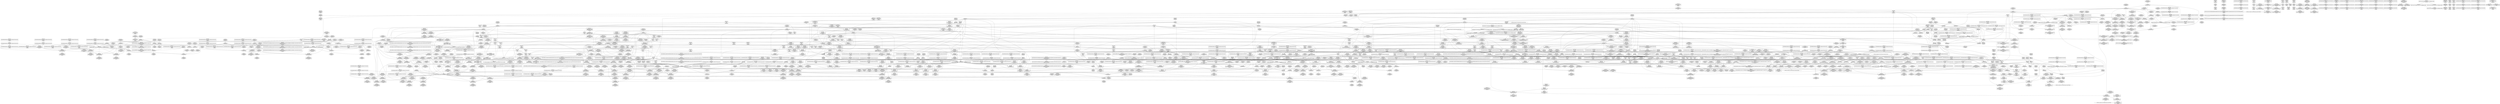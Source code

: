digraph {
	CE0x576f5c0 [shape=record,shape=Mrecord,label="{CE0x576f5c0|__rcu_read_lock:entry}"]
	CE0x57b9a50 [shape=record,shape=Mrecord,label="{CE0x57b9a50|i64*_getelementptr_inbounds_(_11_x_i64_,_11_x_i64_*___llvm_gcov_ctr127,_i64_0,_i64_9)|*Constant*|*SummSource*}"]
	CE0x5782d80 [shape=record,shape=Mrecord,label="{CE0x5782d80|%struct.task_struct*_(%struct.task_struct**)*_asm_movq_%gs:$_1:P_,$0_,_r,im,_dirflag_,_fpsr_,_flags_|*SummSink*}"]
	CE0x57c9c60 [shape=record,shape=Mrecord,label="{CE0x57c9c60|task_sid:do.end6|*SummSource*}"]
	CE0x5825600 [shape=record,shape=Mrecord,label="{CE0x5825600|rcu_read_lock:tmp14|include/linux/rcupdate.h,882}"]
	CE0x58165d0 [shape=record,shape=Mrecord,label="{CE0x58165d0|0:_i8,_:_GCMR_rcu_read_unlock.__warned_internal_global_i8_0,_section_.data.unlikely_,_align_1:_elem_0:default:}"]
	CE0x57b5020 [shape=record,shape=Mrecord,label="{CE0x57b5020|current_sid:tmp1}"]
	CE0x57a2a40 [shape=record,shape=Mrecord,label="{CE0x57a2a40|current_has_perm:call|security/selinux/hooks.c,1542|*SummSource*}"]
	CE0x57916e0 [shape=record,shape=Mrecord,label="{CE0x57916e0|i32_208|*Constant*|*SummSink*}"]
	CE0x57835c0 [shape=record,shape=Mrecord,label="{CE0x57835c0|i64*_getelementptr_inbounds_(_11_x_i64_,_11_x_i64_*___llvm_gcov_ctr125,_i64_0,_i64_1)|*Constant*|*SummSink*}"]
	CE0x57cb8d0 [shape=record,shape=Mrecord,label="{CE0x57cb8d0|task_sid:tmp12|security/selinux/hooks.c,208}"]
	CE0x580bc80 [shape=record,shape=Mrecord,label="{CE0x580bc80|_call_void_mcount()_#3}"]
	CE0x579d8c0 [shape=record,shape=Mrecord,label="{CE0x579d8c0|get_current:tmp3|*SummSink*}"]
	CE0x58118f0 [shape=record,shape=Mrecord,label="{CE0x58118f0|GLOBAL:lock_acquire|*Constant*}"]
	CE0x57875e0 [shape=record,shape=Mrecord,label="{CE0x57875e0|task_sid:if.end|*SummSink*}"]
	CE0x5812cf0 [shape=record,shape=Mrecord,label="{CE0x5812cf0|rcu_read_unlock:land.lhs.true2|*SummSink*}"]
	CE0x57df840 [shape=record,shape=Mrecord,label="{CE0x57df840|task_sid:tobool|security/selinux/hooks.c,208|*SummSource*}"]
	CE0x5778ba0 [shape=record,shape=Mrecord,label="{CE0x5778ba0|__rcu_read_lock:tmp1}"]
	CE0x5776230 [shape=record,shape=Mrecord,label="{CE0x5776230|current_sid:tobool|security/selinux/hooks.c,218}"]
	CE0x581e6e0 [shape=record,shape=Mrecord,label="{CE0x581e6e0|rcu_read_unlock:if.then|*SummSink*}"]
	CE0x57d0590 [shape=record,shape=Mrecord,label="{CE0x57d0590|i64*_getelementptr_inbounds_(_13_x_i64_,_13_x_i64_*___llvm_gcov_ctr126,_i64_0,_i64_12)|*Constant*}"]
	CE0x57d3d40 [shape=record,shape=Mrecord,label="{CE0x57d3d40|_call_void_asm_sideeffect_,_memory_,_dirflag_,_fpsr_,_flags_()_#3,_!dbg_!27714,_!srcloc_!27715|include/linux/rcupdate.h,239|*SummSource*}"]
	CE0x5782b00 [shape=record,shape=Mrecord,label="{CE0x5782b00|%struct.task_struct*_(%struct.task_struct**)*_asm_movq_%gs:$_1:P_,$0_,_r,im,_dirflag_,_fpsr_,_flags_}"]
	CE0x5796c90 [shape=record,shape=Mrecord,label="{CE0x5796c90|current_sid:tmp21|security/selinux/hooks.c,218|*SummSink*}"]
	CE0x5829ff0 [shape=record,shape=Mrecord,label="{CE0x5829ff0|rcu_read_unlock:tmp17|include/linux/rcupdate.h,933|*SummSink*}"]
	CE0x57e4230 [shape=record,shape=Mrecord,label="{CE0x57e4230|__rcu_read_lock:tmp7|include/linux/rcupdate.h,240}"]
	CE0x5783910 [shape=record,shape=Mrecord,label="{CE0x5783910|current_sid:tmp20|security/selinux/hooks.c,218}"]
	CE0x58840e0 [shape=record,shape=Mrecord,label="{CE0x58840e0|__rcu_read_unlock:do.end|*SummSource*}"]
	CE0x581aee0 [shape=record,shape=Mrecord,label="{CE0x581aee0|rcu_read_unlock:if.end|*SummSource*}"]
	CE0x57e9e40 [shape=record,shape=Mrecord,label="{CE0x57e9e40|task_sid:tmp23|security/selinux/hooks.c,208|*SummSink*}"]
	CE0x57b94d0 [shape=record,shape=Mrecord,label="{CE0x57b94d0|i8*_getelementptr_inbounds_(_42_x_i8_,_42_x_i8_*_.str46,_i32_0,_i32_0)|*Constant*}"]
	CE0x58256d0 [shape=record,shape=Mrecord,label="{CE0x58256d0|rcu_read_lock:tmp13|include/linux/rcupdate.h,882|*SummSource*}"]
	CE0x584df60 [shape=record,shape=Mrecord,label="{CE0x584df60|rcu_lock_release:tmp4|include/linux/rcupdate.h,423}"]
	CE0x581db10 [shape=record,shape=Mrecord,label="{CE0x581db10|i64_1|*Constant*}"]
	CE0x577bb30 [shape=record,shape=Mrecord,label="{CE0x577bb30|get_current:tmp1}"]
	CE0x58190b0 [shape=record,shape=Mrecord,label="{CE0x58190b0|i64*_getelementptr_inbounds_(_11_x_i64_,_11_x_i64_*___llvm_gcov_ctr132,_i64_0,_i64_8)|*Constant*|*SummSink*}"]
	CE0x57f1570 [shape=record,shape=Mrecord,label="{CE0x57f1570|i64*_getelementptr_inbounds_(_4_x_i64_,_4_x_i64_*___llvm_gcov_ctr134,_i64_0,_i64_2)|*Constant*|*SummSource*}"]
	CE0x57e3460 [shape=record,shape=Mrecord,label="{CE0x57e3460|cred_sid:tmp4|*LoadInst*|security/selinux/hooks.c,196}"]
	CE0x581c440 [shape=record,shape=Mrecord,label="{CE0x581c440|rcu_read_unlock:tmp2}"]
	CE0x58075d0 [shape=record,shape=Mrecord,label="{CE0x58075d0|i64*_getelementptr_inbounds_(_4_x_i64_,_4_x_i64_*___llvm_gcov_ctr134,_i64_0,_i64_3)|*Constant*|*SummSink*}"]
	CE0x58150c0 [shape=record,shape=Mrecord,label="{CE0x58150c0|rcu_lock_acquire:tmp1}"]
	CE0x5823840 [shape=record,shape=Mrecord,label="{CE0x5823840|rcu_read_lock:bb|*SummSink*}"]
	CE0x57e0060 [shape=record,shape=Mrecord,label="{CE0x57e0060|task_sid:do.body5|*SummSink*}"]
	CE0x57e8730 [shape=record,shape=Mrecord,label="{CE0x57e8730|task_sid:tmp20|security/selinux/hooks.c,208}"]
	CE0x57fa0d0 [shape=record,shape=Mrecord,label="{CE0x57fa0d0|i64*_getelementptr_inbounds_(_4_x_i64_,_4_x_i64_*___llvm_gcov_ctr130,_i64_0,_i64_0)|*Constant*|*SummSource*}"]
	CE0x579bde0 [shape=record,shape=Mrecord,label="{CE0x579bde0|task_sid:tmp9|security/selinux/hooks.c,208|*SummSource*}"]
	CE0x5858ac0 [shape=record,shape=Mrecord,label="{CE0x5858ac0|__preempt_count_add:bb|*SummSink*}"]
	CE0x57d4140 [shape=record,shape=Mrecord,label="{CE0x57d4140|rcu_read_unlock:tmp15|include/linux/rcupdate.h,933|*SummSource*}"]
	CE0x5862b70 [shape=record,shape=Mrecord,label="{CE0x5862b70|_call_void_mcount()_#3|*SummSink*}"]
	CE0x58610f0 [shape=record,shape=Mrecord,label="{CE0x58610f0|__preempt_count_sub:tmp4|./arch/x86/include/asm/preempt.h,77|*SummSink*}"]
	CE0x5789fd0 [shape=record,shape=Mrecord,label="{CE0x5789fd0|GLOBAL:current_task|Global_var:current_task}"]
	CE0x57723a0 [shape=record,shape=Mrecord,label="{CE0x57723a0|current_sid:tmp8|security/selinux/hooks.c,218|*SummSource*}"]
	CE0x57f38f0 [shape=record,shape=Mrecord,label="{CE0x57f38f0|rcu_lock_acquire:tmp3|*SummSink*}"]
	CE0x5821190 [shape=record,shape=Mrecord,label="{CE0x5821190|rcu_read_lock:tmp2|*SummSink*}"]
	CE0x57dec30 [shape=record,shape=Mrecord,label="{CE0x57dec30|rcu_read_unlock:tmp8|include/linux/rcupdate.h,933|*SummSink*}"]
	CE0x57ce1b0 [shape=record,shape=Mrecord,label="{CE0x57ce1b0|cred_sid:tmp2|*SummSink*}"]
	CE0x57a0fd0 [shape=record,shape=Mrecord,label="{CE0x57a0fd0|i16_2|*Constant*|*SummSource*}"]
	CE0x57f07d0 [shape=record,shape=Mrecord,label="{CE0x57f07d0|__rcu_read_unlock:tmp|*SummSink*}"]
	CE0x58539f0 [shape=record,shape=Mrecord,label="{CE0x58539f0|rcu_lock_release:tmp2}"]
	CE0x57f9550 [shape=record,shape=Mrecord,label="{CE0x57f9550|_call_void_asm_sideeffect_,_memory_,_dirflag_,_fpsr_,_flags_()_#3,_!dbg_!27711,_!srcloc_!27714|include/linux/rcupdate.h,244|*SummSink*}"]
	CE0x5788270 [shape=record,shape=Mrecord,label="{CE0x5788270|avc_has_perm:auditdata|Function::avc_has_perm&Arg::auditdata::|*SummSink*}"]
	CE0x576ad10 [shape=record,shape=Mrecord,label="{CE0x576ad10|i64*_getelementptr_inbounds_(_2_x_i64_,_2_x_i64_*___llvm_gcov_ctr136,_i64_0,_i64_1)|*Constant*}"]
	CE0x5773e00 [shape=record,shape=Mrecord,label="{CE0x5773e00|current_sid:tmp5|security/selinux/hooks.c,218|*SummSource*}"]
	CE0x57b3350 [shape=record,shape=Mrecord,label="{CE0x57b3350|rcu_read_lock:tmp12|include/linux/rcupdate.h,882}"]
	CE0x5793970 [shape=record,shape=Mrecord,label="{CE0x5793970|%struct.common_audit_data*_null|*Constant*|*SummSink*}"]
	CE0x5786d60 [shape=record,shape=Mrecord,label="{CE0x5786d60|task_sid:tmp8|security/selinux/hooks.c,208|*SummSource*}"]
	CE0x5779410 [shape=record,shape=Mrecord,label="{CE0x5779410|i64_3|*Constant*|*SummSource*}"]
	CE0x5809c00 [shape=record,shape=Mrecord,label="{CE0x5809c00|__preempt_count_add:tmp4|./arch/x86/include/asm/preempt.h,72}"]
	CE0x57f1430 [shape=record,shape=Mrecord,label="{CE0x57f1430|__preempt_count_add:tmp2}"]
	CE0x579ba10 [shape=record,shape=Mrecord,label="{CE0x579ba10|current_sid:if.end|*SummSource*}"]
	CE0x586ced0 [shape=record,shape=Mrecord,label="{CE0x586ced0|rcu_lock_release:tmp}"]
	CE0x5824a50 [shape=record,shape=Mrecord,label="{CE0x5824a50|rcu_read_unlock:tmp|*SummSink*}"]
	CE0x5821120 [shape=record,shape=Mrecord,label="{CE0x5821120|rcu_read_lock:tmp2|*SummSource*}"]
	CE0x57dc060 [shape=record,shape=Mrecord,label="{CE0x57dc060|rcu_read_unlock:tmp14|include/linux/rcupdate.h,933}"]
	CE0x57d80e0 [shape=record,shape=Mrecord,label="{CE0x57d80e0|i64_7|*Constant*|*SummSource*}"]
	CE0x579b4a0 [shape=record,shape=Mrecord,label="{CE0x579b4a0|task_sid:call|security/selinux/hooks.c,208}"]
	CE0x578dd50 [shape=record,shape=Mrecord,label="{CE0x578dd50|_call_void_mcount()_#3|*SummSink*}"]
	CE0x57ed310 [shape=record,shape=Mrecord,label="{CE0x57ed310|__rcu_read_lock:do.body|*SummSink*}"]
	CE0x5816120 [shape=record,shape=Mrecord,label="{CE0x5816120|rcu_lock_release:tmp3}"]
	CE0x57a14b0 [shape=record,shape=Mrecord,label="{CE0x57a14b0|avc_has_perm:tclass|Function::avc_has_perm&Arg::tclass::|*SummSink*}"]
	CE0x578e590 [shape=record,shape=Mrecord,label="{CE0x578e590|GLOBAL:current_task|Global_var:current_task|*SummSink*}"]
	CE0x57a0830 [shape=record,shape=Mrecord,label="{CE0x57a0830|avc_has_perm:ssid|Function::avc_has_perm&Arg::ssid::|*SummSource*}"]
	CE0x5807880 [shape=record,shape=Mrecord,label="{CE0x5807880|__rcu_read_unlock:tmp6|include/linux/rcupdate.h,245}"]
	CE0x5789db0 [shape=record,shape=Mrecord,label="{CE0x5789db0|i32_2|*Constant*|*SummSink*}"]
	CE0x576bd90 [shape=record,shape=Mrecord,label="{CE0x576bd90|selinux_task_create:tmp2|*SummSink*}"]
	CE0x57e96f0 [shape=record,shape=Mrecord,label="{CE0x57e96f0|i64*_getelementptr_inbounds_(_13_x_i64_,_13_x_i64_*___llvm_gcov_ctr126,_i64_0,_i64_10)|*Constant*|*SummSink*}"]
	CE0x57f1f20 [shape=record,shape=Mrecord,label="{CE0x57f1f20|i64*_getelementptr_inbounds_(_4_x_i64_,_4_x_i64_*___llvm_gcov_ctr134,_i64_0,_i64_0)|*Constant*|*SummSink*}"]
	CE0x58068b0 [shape=record,shape=Mrecord,label="{CE0x58068b0|__preempt_count_add:val|Function::__preempt_count_add&Arg::val::|*SummSource*}"]
	CE0x5804820 [shape=record,shape=Mrecord,label="{CE0x5804820|__rcu_read_lock:tmp6|include/linux/rcupdate.h,240|*SummSource*}"]
	CE0x5852050 [shape=record,shape=Mrecord,label="{CE0x5852050|rcu_lock_acquire:bb}"]
	CE0x57dc640 [shape=record,shape=Mrecord,label="{CE0x57dc640|rcu_read_unlock:tmp15|include/linux/rcupdate.h,933}"]
	CE0x57cc8e0 [shape=record,shape=Mrecord,label="{CE0x57cc8e0|task_sid:tmp2|*SummSource*}"]
	CE0x582d190 [shape=record,shape=Mrecord,label="{CE0x582d190|_call_void___preempt_count_add(i32_1)_#10,_!dbg_!27711|include/linux/rcupdate.h,239|*SummSink*}"]
	CE0x5795740 [shape=record,shape=Mrecord,label="{CE0x5795740|i64*_getelementptr_inbounds_(_11_x_i64_,_11_x_i64_*___llvm_gcov_ctr125,_i64_0,_i64_6)|*Constant*}"]
	CE0x58054e0 [shape=record,shape=Mrecord,label="{CE0x58054e0|rcu_read_lock:tmp13|include/linux/rcupdate.h,882}"]
	CE0x5854190 [shape=record,shape=Mrecord,label="{CE0x5854190|__preempt_count_add:tmp7|./arch/x86/include/asm/preempt.h,73}"]
	CE0x5811a60 [shape=record,shape=Mrecord,label="{CE0x5811a60|i64*_getelementptr_inbounds_(_4_x_i64_,_4_x_i64_*___llvm_gcov_ctr133,_i64_0,_i64_1)|*Constant*|*SummSink*}"]
	CE0x57eba30 [shape=record,shape=Mrecord,label="{CE0x57eba30|GLOBAL:__rcu_read_unlock|*Constant*}"]
	CE0x579da60 [shape=record,shape=Mrecord,label="{CE0x579da60|GLOBAL:task_sid|*Constant*}"]
	CE0x57a13e0 [shape=record,shape=Mrecord,label="{CE0x57a13e0|avc_has_perm:tclass|Function::avc_has_perm&Arg::tclass::|*SummSource*}"]
	CE0x5790bd0 [shape=record,shape=Mrecord,label="{CE0x5790bd0|_call_void_lockdep_rcu_suspicious(i8*_getelementptr_inbounds_(_25_x_i8_,_25_x_i8_*_.str3,_i32_0,_i32_0),_i32_208,_i8*_getelementptr_inbounds_(_41_x_i8_,_41_x_i8_*_.str44,_i32_0,_i32_0))_#10,_!dbg_!27732|security/selinux/hooks.c,208|*SummSink*}"]
	CE0x57de570 [shape=record,shape=Mrecord,label="{CE0x57de570|rcu_read_unlock:bb|*SummSource*}"]
	CE0x57bc970 [shape=record,shape=Mrecord,label="{CE0x57bc970|cred_sid:tmp6|security/selinux/hooks.c,197|*SummSink*}"]
	"CONST[source:0(mediator),value:2(dynamic)][purpose:{object}][SnkIdx:1]"
	CE0x57e78a0 [shape=record,shape=Mrecord,label="{CE0x57e78a0|i8*_undef|*Constant*}"]
	CE0x5893d90 [shape=record,shape=Mrecord,label="{CE0x5893d90|__preempt_count_add:tmp1|*SummSink*}"]
	CE0x582cdf0 [shape=record,shape=Mrecord,label="{CE0x582cdf0|i32_934|*Constant*|*SummSink*}"]
	CE0x57d1ff0 [shape=record,shape=Mrecord,label="{CE0x57d1ff0|cred_sid:cred|Function::cred_sid&Arg::cred::}"]
	CE0x57e82d0 [shape=record,shape=Mrecord,label="{CE0x57e82d0|i64*_getelementptr_inbounds_(_13_x_i64_,_13_x_i64_*___llvm_gcov_ctr126,_i64_0,_i64_9)|*Constant*|*SummSink*}"]
	CE0x5795070 [shape=record,shape=Mrecord,label="{CE0x5795070|current_sid:tmp11|security/selinux/hooks.c,218|*SummSource*}"]
	CE0x584dfd0 [shape=record,shape=Mrecord,label="{CE0x584dfd0|rcu_lock_release:tmp4|include/linux/rcupdate.h,423|*SummSource*}"]
	CE0x5806240 [shape=record,shape=Mrecord,label="{CE0x5806240|GLOBAL:rcu_read_unlock.__warned|Global_var:rcu_read_unlock.__warned|*SummSource*}"]
	CE0x5824500 [shape=record,shape=Mrecord,label="{CE0x5824500|i64*_getelementptr_inbounds_(_11_x_i64_,_11_x_i64_*___llvm_gcov_ctr127,_i64_0,_i64_1)|*Constant*|*SummSink*}"]
	CE0x57b41e0 [shape=record,shape=Mrecord,label="{CE0x57b41e0|i64*_getelementptr_inbounds_(_11_x_i64_,_11_x_i64_*___llvm_gcov_ctr125,_i64_0,_i64_6)|*Constant*|*SummSink*}"]
	CE0x5815e20 [shape=record,shape=Mrecord,label="{CE0x5815e20|rcu_read_unlock:do.end|*SummSink*}"]
	CE0x57c8560 [shape=record,shape=Mrecord,label="{CE0x57c8560|task_sid:tmp4|*LoadInst*|security/selinux/hooks.c,208|*SummSink*}"]
	CE0x57a2bc0 [shape=record,shape=Mrecord,label="{CE0x57a2bc0|GLOBAL:current_sid|*Constant*}"]
	CE0x5797c30 [shape=record,shape=Mrecord,label="{CE0x5797c30|current_sid:tmp22|security/selinux/hooks.c,218|*SummSink*}"]
	CE0x57dee70 [shape=record,shape=Mrecord,label="{CE0x57dee70|rcu_read_unlock:tobool1|include/linux/rcupdate.h,933}"]
	CE0x5884860 [shape=record,shape=Mrecord,label="{CE0x5884860|i64*_getelementptr_inbounds_(_4_x_i64_,_4_x_i64_*___llvm_gcov_ctr135,_i64_0,_i64_0)|*Constant*|*SummSink*}"]
	CE0x581c290 [shape=record,shape=Mrecord,label="{CE0x581c290|i64*_getelementptr_inbounds_(_2_x_i64_,_2_x_i64_*___llvm_gcov_ctr131,_i64_0,_i64_0)|*Constant*}"]
	CE0x57e2640 [shape=record,shape=Mrecord,label="{CE0x57e2640|GLOBAL:__llvm_gcov_ctr126|Global_var:__llvm_gcov_ctr126}"]
	CE0x586be00 [shape=record,shape=Mrecord,label="{CE0x586be00|rcu_lock_acquire:tmp7|*SummSink*}"]
	CE0x5822c10 [shape=record,shape=Mrecord,label="{CE0x5822c10|i64*_getelementptr_inbounds_(_11_x_i64_,_11_x_i64_*___llvm_gcov_ctr132,_i64_0,_i64_1)|*Constant*|*SummSink*}"]
	CE0x57e39f0 [shape=record,shape=Mrecord,label="{CE0x57e39f0|rcu_lock_acquire:map|Function::rcu_lock_acquire&Arg::map::}"]
	CE0x580fc90 [shape=record,shape=Mrecord,label="{CE0x580fc90|rcu_lock_acquire:tmp2|*SummSource*}"]
	CE0x5851180 [shape=record,shape=Mrecord,label="{CE0x5851180|COLLAPSED:_GCMRE___llvm_gcov_ctr130_internal_global_4_x_i64_zeroinitializer:_elem_0:default:}"]
	CE0x57b7db0 [shape=record,shape=Mrecord,label="{CE0x57b7db0|i64_5|*Constant*}"]
	CE0x577aa00 [shape=record,shape=Mrecord,label="{CE0x577aa00|_ret_%struct.task_struct*_%tmp4,_!dbg_!27714|./arch/x86/include/asm/current.h,14|*SummSource*}"]
	CE0x578d780 [shape=record,shape=Mrecord,label="{CE0x578d780|_ret_i32_%call1,_!dbg_!27714|security/selinux/hooks.c,3450}"]
	CE0x57b5090 [shape=record,shape=Mrecord,label="{CE0x57b5090|current_sid:tmp1|*SummSource*}"]
	CE0x57cb5b0 [shape=record,shape=Mrecord,label="{CE0x57cb5b0|cred_sid:tmp|*SummSink*}"]
	CE0x5827eb0 [shape=record,shape=Mrecord,label="{CE0x5827eb0|rcu_read_unlock:tmp18|include/linux/rcupdate.h,933|*SummSource*}"]
	CE0x580ebd0 [shape=record,shape=Mrecord,label="{CE0x580ebd0|_call_void_asm_addl_$1,_%gs:$0_,_*m,ri,*m,_dirflag_,_fpsr_,_flags_(i32*___preempt_count,_i32_%val,_i32*___preempt_count)_#3,_!dbg_!27714,_!srcloc_!27717|./arch/x86/include/asm/preempt.h,72}"]
	CE0x5853dc0 [shape=record,shape=Mrecord,label="{CE0x5853dc0|rcu_lock_acquire:indirectgoto|*SummSink*}"]
	CE0x576e7e0 [shape=record,shape=Mrecord,label="{CE0x576e7e0|i8*_getelementptr_inbounds_(_25_x_i8_,_25_x_i8_*_.str3,_i32_0,_i32_0)|*Constant*}"]
	CE0x57b6e40 [shape=record,shape=Mrecord,label="{CE0x57b6e40|i8_1|*Constant*|*SummSink*}"]
	CE0x57b9210 [shape=record,shape=Mrecord,label="{CE0x57b9210|_call_void_lockdep_rcu_suspicious(i8*_getelementptr_inbounds_(_25_x_i8_,_25_x_i8_*_.str45,_i32_0,_i32_0),_i32_883,_i8*_getelementptr_inbounds_(_42_x_i8_,_42_x_i8_*_.str46,_i32_0,_i32_0))_#10,_!dbg_!27728|include/linux/rcupdate.h,882|*SummSink*}"]
	CE0x57cd160 [shape=record,shape=Mrecord,label="{CE0x57cd160|task_sid:do.end}"]
	CE0x57ba470 [shape=record,shape=Mrecord,label="{CE0x57ba470|rcu_read_lock:tmp21|include/linux/rcupdate.h,884|*SummSource*}"]
	CE0x57e4b30 [shape=record,shape=Mrecord,label="{CE0x57e4b30|COLLAPSED:_GCMRE___llvm_gcov_ctr131_internal_global_2_x_i64_zeroinitializer:_elem_0:default:}"]
	CE0x58107e0 [shape=record,shape=Mrecord,label="{CE0x58107e0|rcu_read_unlock:land.lhs.true|*SummSource*}"]
	CE0x58832c0 [shape=record,shape=Mrecord,label="{CE0x58832c0|i64*_getelementptr_inbounds_(_4_x_i64_,_4_x_i64_*___llvm_gcov_ctr129,_i64_0,_i64_1)|*Constant*|*SummSink*}"]
	CE0x57e20f0 [shape=record,shape=Mrecord,label="{CE0x57e20f0|task_sid:tmp19|security/selinux/hooks.c,208|*SummSink*}"]
	CE0x57e0ab0 [shape=record,shape=Mrecord,label="{CE0x57e0ab0|rcu_read_lock:call3|include/linux/rcupdate.h,882}"]
	CE0x57d88d0 [shape=record,shape=Mrecord,label="{CE0x57d88d0|task_sid:tmp1|*SummSource*}"]
	CE0x578faf0 [shape=record,shape=Mrecord,label="{CE0x578faf0|selinux_task_create:tmp2}"]
	CE0x57a0e30 [shape=record,shape=Mrecord,label="{CE0x57a0e30|i16_2|*Constant*}"]
	CE0x5824310 [shape=record,shape=Mrecord,label="{CE0x5824310|i64*_getelementptr_inbounds_(_11_x_i64_,_11_x_i64_*___llvm_gcov_ctr127,_i64_0,_i64_1)|*Constant*|*SummSource*}"]
	CE0x57a1f90 [shape=record,shape=Mrecord,label="{CE0x57a1f90|current_sid:if.then|*SummSource*}"]
	CE0x581d200 [shape=record,shape=Mrecord,label="{CE0x581d200|i64*_getelementptr_inbounds_(_4_x_i64_,_4_x_i64_*___llvm_gcov_ctr128,_i64_0,_i64_3)|*Constant*|*SummSink*}"]
	CE0x5783830 [shape=record,shape=Mrecord,label="{CE0x5783830|i64*_getelementptr_inbounds_(_11_x_i64_,_11_x_i64_*___llvm_gcov_ctr125,_i64_0,_i64_10)|*Constant*|*SummSink*}"]
	CE0x577b0e0 [shape=record,shape=Mrecord,label="{CE0x577b0e0|selinux_task_create:entry|*SummSource*}"]
	CE0x57f4580 [shape=record,shape=Mrecord,label="{CE0x57f4580|%struct.lockdep_map*_null|*Constant*|*SummSink*}"]
	CE0x57e1f20 [shape=record,shape=Mrecord,label="{CE0x57e1f20|_call_void_lockdep_rcu_suspicious(i8*_getelementptr_inbounds_(_25_x_i8_,_25_x_i8_*_.str3,_i32_0,_i32_0),_i32_208,_i8*_getelementptr_inbounds_(_41_x_i8_,_41_x_i8_*_.str44,_i32_0,_i32_0))_#10,_!dbg_!27732|security/selinux/hooks.c,208}"]
	CE0x57cd930 [shape=record,shape=Mrecord,label="{CE0x57cd930|task_sid:tmp15|security/selinux/hooks.c,208|*SummSink*}"]
	CE0x57b7aa0 [shape=record,shape=Mrecord,label="{CE0x57b7aa0|i64_4|*Constant*|*SummSource*}"]
	CE0x57c7f60 [shape=record,shape=Mrecord,label="{CE0x57c7f60|rcu_lock_acquire:entry}"]
	CE0x5791790 [shape=record,shape=Mrecord,label="{CE0x5791790|i8*_getelementptr_inbounds_(_41_x_i8_,_41_x_i8_*_.str44,_i32_0,_i32_0)|*Constant*}"]
	CE0x57cbae0 [shape=record,shape=Mrecord,label="{CE0x57cbae0|task_sid:tmp13|security/selinux/hooks.c,208}"]
	CE0x5774330 [shape=record,shape=Mrecord,label="{CE0x5774330|COLLAPSED:_GCMRE___llvm_gcov_ctr126_internal_global_13_x_i64_zeroinitializer:_elem_0:default:}"]
	CE0x5772b40 [shape=record,shape=Mrecord,label="{CE0x5772b40|current_has_perm:tmp2|*SummSink*}"]
	CE0x58087f0 [shape=record,shape=Mrecord,label="{CE0x58087f0|_call_void_mcount()_#3|*SummSink*}"]
	CE0x5797fd0 [shape=record,shape=Mrecord,label="{CE0x5797fd0|current_sid:tmp23|security/selinux/hooks.c,218|*SummSink*}"]
	CE0x57a34c0 [shape=record,shape=Mrecord,label="{CE0x57a34c0|i64_2|*Constant*|*SummSource*}"]
	CE0x5857500 [shape=record,shape=Mrecord,label="{CE0x5857500|i64*_getelementptr_inbounds_(_4_x_i64_,_4_x_i64_*___llvm_gcov_ctr134,_i64_0,_i64_1)|*Constant*|*SummSource*}"]
	CE0x57b8d70 [shape=record,shape=Mrecord,label="{CE0x57b8d70|_call_void_lockdep_rcu_suspicious(i8*_getelementptr_inbounds_(_25_x_i8_,_25_x_i8_*_.str45,_i32_0,_i32_0),_i32_883,_i8*_getelementptr_inbounds_(_42_x_i8_,_42_x_i8_*_.str46,_i32_0,_i32_0))_#10,_!dbg_!27728|include/linux/rcupdate.h,882|*SummSource*}"]
	CE0x5784a20 [shape=record,shape=Mrecord,label="{CE0x5784a20|rcu_read_lock:tmp18|include/linux/rcupdate.h,882}"]
	CE0x577fd70 [shape=record,shape=Mrecord,label="{CE0x577fd70|current_has_perm:bb}"]
	CE0x57d8d80 [shape=record,shape=Mrecord,label="{CE0x57d8d80|rcu_read_lock:tmp6|include/linux/rcupdate.h,882}"]
	CE0x57e7cd0 [shape=record,shape=Mrecord,label="{CE0x57e7cd0|__rcu_read_unlock:bb|*SummSink*}"]
	CE0x57d8c70 [shape=record,shape=Mrecord,label="{CE0x57d8c70|rcu_read_lock:tmp5|include/linux/rcupdate.h,882|*SummSource*}"]
	CE0x581e5f0 [shape=record,shape=Mrecord,label="{CE0x581e5f0|rcu_read_unlock:if.then|*SummSource*}"]
	CE0x57fa350 [shape=record,shape=Mrecord,label="{CE0x57fa350|_call_void___preempt_count_sub(i32_1)_#10,_!dbg_!27715|include/linux/rcupdate.h,244|*SummSource*}"]
	CE0x578d2c0 [shape=record,shape=Mrecord,label="{CE0x578d2c0|_ret_i32_%call2,_!dbg_!27718|security/selinux/hooks.c,1544|*SummSink*}"]
	CE0x57751b0 [shape=record,shape=Mrecord,label="{CE0x57751b0|current_sid:tmp10|security/selinux/hooks.c,218|*SummSink*}"]
	CE0x57cf1e0 [shape=record,shape=Mrecord,label="{CE0x57cf1e0|task_sid:do.body|*SummSink*}"]
	CE0x57e6330 [shape=record,shape=Mrecord,label="{CE0x57e6330|i64_ptrtoint_(i8*_blockaddress(_rcu_lock_release,_%__here)_to_i64)|*Constant*}"]
	CE0x58198a0 [shape=record,shape=Mrecord,label="{CE0x58198a0|rcu_read_unlock:call|include/linux/rcupdate.h,933|*SummSource*}"]
	CE0x57cf4a0 [shape=record,shape=Mrecord,label="{CE0x57cf4a0|i64*_getelementptr_inbounds_(_13_x_i64_,_13_x_i64_*___llvm_gcov_ctr126,_i64_0,_i64_11)|*Constant*}"]
	CE0x57747b0 [shape=record,shape=Mrecord,label="{CE0x57747b0|current_sid:tmp7|security/selinux/hooks.c,218}"]
	CE0x577b190 [shape=record,shape=Mrecord,label="{CE0x577b190|selinux_task_create:bb|*SummSink*}"]
	CE0x5864180 [shape=record,shape=Mrecord,label="{CE0x5864180|__rcu_read_unlock:tmp1|*SummSource*}"]
	CE0x57cfd20 [shape=record,shape=Mrecord,label="{CE0x57cfd20|task_sid:tmp25|security/selinux/hooks.c,208|*SummSource*}"]
	CE0x5784040 [shape=record,shape=Mrecord,label="{CE0x5784040|i64*_getelementptr_inbounds_(_11_x_i64_,_11_x_i64_*___llvm_gcov_ctr127,_i64_0,_i64_8)|*Constant*|*SummSource*}"]
	CE0x5785100 [shape=record,shape=Mrecord,label="{CE0x5785100|0:_i32,_4:_i32,_8:_i32,_12:_i32,_:_CMRE_4,8_|*MultipleSource*|security/selinux/hooks.c,218|security/selinux/hooks.c,218|security/selinux/hooks.c,220}"]
	CE0x5823980 [shape=record,shape=Mrecord,label="{CE0x5823980|rcu_read_lock:land.lhs.true2|*SummSource*}"]
	CE0x581e200 [shape=record,shape=Mrecord,label="{CE0x581e200|rcu_lock_release:__here}"]
	CE0x5816790 [shape=record,shape=Mrecord,label="{CE0x5816790|rcu_read_unlock:tmp8|include/linux/rcupdate.h,933|*SummSource*}"]
	CE0x57ebc70 [shape=record,shape=Mrecord,label="{CE0x57ebc70|_ret_void,_!dbg_!27717|include/linux/rcupdate.h,424}"]
	CE0x58581f0 [shape=record,shape=Mrecord,label="{CE0x58581f0|i64*_getelementptr_inbounds_(_4_x_i64_,_4_x_i64_*___llvm_gcov_ctr129,_i64_0,_i64_2)|*Constant*|*SummSource*}"]
	CE0x576f0b0 [shape=record,shape=Mrecord,label="{CE0x576f0b0|i32_1|*Constant*}"]
	CE0x5819280 [shape=record,shape=Mrecord,label="{CE0x5819280|_call_void_lock_acquire(%struct.lockdep_map*_%map,_i32_0,_i32_0,_i32_2,_i32_0,_%struct.lockdep_map*_null,_i64_ptrtoint_(i8*_blockaddress(_rcu_lock_acquire,_%__here)_to_i64))_#10,_!dbg_!27716|include/linux/rcupdate.h,418}"]
	CE0x58296d0 [shape=record,shape=Mrecord,label="{CE0x58296d0|rcu_read_unlock:tmp19|include/linux/rcupdate.h,933|*SummSource*}"]
	CE0x578c920 [shape=record,shape=Mrecord,label="{CE0x578c920|COLLAPSED:_GCMRE_current_task_external_global_%struct.task_struct*:_elem_0:default:}"]
	CE0x5780d60 [shape=record,shape=Mrecord,label="{CE0x5780d60|current_sid:tmp15|security/selinux/hooks.c,218|*SummSink*}"]
	CE0x57eb620 [shape=record,shape=Mrecord,label="{CE0x57eb620|rcu_lock_release:map|Function::rcu_lock_release&Arg::map::}"]
	CE0x5818120 [shape=record,shape=Mrecord,label="{CE0x5818120|rcu_read_unlock:tmp5|include/linux/rcupdate.h,933}"]
	CE0x57eb340 [shape=record,shape=Mrecord,label="{CE0x57eb340|GLOBAL:rcu_lock_release|*Constant*|*SummSource*}"]
	CE0x57d43e0 [shape=record,shape=Mrecord,label="{CE0x57d43e0|rcu_read_unlock:tmp16|include/linux/rcupdate.h,933}"]
	CE0x57ce0d0 [shape=record,shape=Mrecord,label="{CE0x57ce0d0|cred_sid:tmp2}"]
	CE0x5770100 [shape=record,shape=Mrecord,label="{CE0x5770100|current_sid:tmp14|security/selinux/hooks.c,218}"]
	CE0x57bba90 [shape=record,shape=Mrecord,label="{CE0x57bba90|i8*_getelementptr_inbounds_(_25_x_i8_,_25_x_i8_*_.str45,_i32_0,_i32_0)|*Constant*}"]
	CE0x57b9590 [shape=record,shape=Mrecord,label="{CE0x57b9590|i8*_getelementptr_inbounds_(_42_x_i8_,_42_x_i8_*_.str46,_i32_0,_i32_0)|*Constant*|*SummSource*}"]
	CE0x580ec40 [shape=record,shape=Mrecord,label="{CE0x580ec40|_call_void_asm_addl_$1,_%gs:$0_,_*m,ri,*m,_dirflag_,_fpsr_,_flags_(i32*___preempt_count,_i32_%val,_i32*___preempt_count)_#3,_!dbg_!27714,_!srcloc_!27717|./arch/x86/include/asm/preempt.h,72|*SummSource*}"]
	CE0x581bb40 [shape=record,shape=Mrecord,label="{CE0x581bb40|rcu_read_lock:bb}"]
	CE0x578cd30 [shape=record,shape=Mrecord,label="{CE0x578cd30|selinux_task_create:entry}"]
	CE0x57f9200 [shape=record,shape=Mrecord,label="{CE0x57f9200|i64*_getelementptr_inbounds_(_4_x_i64_,_4_x_i64_*___llvm_gcov_ctr128,_i64_0,_i64_0)|*Constant*|*SummSink*}"]
	CE0x5795320 [shape=record,shape=Mrecord,label="{CE0x5795320|current_sid:tmp12|security/selinux/hooks.c,218}"]
	CE0x581a4a0 [shape=record,shape=Mrecord,label="{CE0x581a4a0|rcu_lock_release:tmp|*SummSink*}"]
	CE0x576a970 [shape=record,shape=Mrecord,label="{CE0x576a970|current_sid:do.end}"]
	CE0x57cebf0 [shape=record,shape=Mrecord,label="{CE0x57cebf0|task_sid:tobool4|security/selinux/hooks.c,208|*SummSource*}"]
	CE0x58a5930 [shape=record,shape=Mrecord,label="{CE0x58a5930|__preempt_count_sub:tmp1}"]
	CE0x579f760 [shape=record,shape=Mrecord,label="{CE0x579f760|i64*_getelementptr_inbounds_(_11_x_i64_,_11_x_i64_*___llvm_gcov_ctr125,_i64_0,_i64_9)|*Constant*|*SummSource*}"]
	CE0x57a2ab0 [shape=record,shape=Mrecord,label="{CE0x57a2ab0|current_has_perm:call|security/selinux/hooks.c,1542|*SummSink*}"]
	CE0x578d250 [shape=record,shape=Mrecord,label="{CE0x578d250|_ret_i32_%call2,_!dbg_!27718|security/selinux/hooks.c,1544|*SummSource*}"]
	CE0x579fd20 [shape=record,shape=Mrecord,label="{CE0x579fd20|current_sid:tmp17|security/selinux/hooks.c,218|*SummSource*}"]
	CE0x5804c30 [shape=record,shape=Mrecord,label="{CE0x5804c30|rcu_read_unlock:call3|include/linux/rcupdate.h,933|*SummSink*}"]
	CE0x57ce140 [shape=record,shape=Mrecord,label="{CE0x57ce140|cred_sid:tmp2|*SummSource*}"]
	CE0x5782f80 [shape=record,shape=Mrecord,label="{CE0x5782f80|i64_0|*Constant*|*SummSource*}"]
	CE0x57f5e10 [shape=record,shape=Mrecord,label="{CE0x57f5e10|__preempt_count_sub:tmp7|./arch/x86/include/asm/preempt.h,78|*SummSink*}"]
	CE0x57877a0 [shape=record,shape=Mrecord,label="{CE0x57877a0|task_sid:land.lhs.true2|*SummSource*}"]
	CE0x58526f0 [shape=record,shape=Mrecord,label="{CE0x58526f0|rcu_lock_acquire:tmp}"]
	CE0x5771220 [shape=record,shape=Mrecord,label="{CE0x5771220|_ret_i32_%retval.0,_!dbg_!27728|security/selinux/avc.c,775|*SummSink*}"]
	CE0x580dd10 [shape=record,shape=Mrecord,label="{CE0x580dd10|_call_void_mcount()_#3|*SummSource*}"]
	CE0x57f3a40 [shape=record,shape=Mrecord,label="{CE0x57f3a40|_call_void_mcount()_#3}"]
	CE0x5773580 [shape=record,shape=Mrecord,label="{CE0x5773580|current_sid:land.lhs.true|*SummSink*}"]
	CE0x57ec810 [shape=record,shape=Mrecord,label="{CE0x57ec810|__rcu_read_unlock:entry|*SummSource*}"]
	CE0x57b72f0 [shape=record,shape=Mrecord,label="{CE0x57b72f0|_call_void_lockdep_rcu_suspicious(i8*_getelementptr_inbounds_(_25_x_i8_,_25_x_i8_*_.str3,_i32_0,_i32_0),_i32_218,_i8*_getelementptr_inbounds_(_45_x_i8_,_45_x_i8_*_.str12,_i32_0,_i32_0))_#10,_!dbg_!27727|security/selinux/hooks.c,218|*SummSource*}"]
	CE0x57c8dc0 [shape=record,shape=Mrecord,label="{CE0x57c8dc0|i32_77|*Constant*}"]
	CE0x58034e0 [shape=record,shape=Mrecord,label="{CE0x58034e0|rcu_read_lock:tmp6|include/linux/rcupdate.h,882|*SummSource*}"]
	CE0x57da950 [shape=record,shape=Mrecord,label="{CE0x57da950|_call_void_mcount()_#3|*SummSink*}"]
	CE0x57b99e0 [shape=record,shape=Mrecord,label="{CE0x57b99e0|i64*_getelementptr_inbounds_(_11_x_i64_,_11_x_i64_*___llvm_gcov_ctr127,_i64_0,_i64_9)|*Constant*}"]
	CE0x580f590 [shape=record,shape=Mrecord,label="{CE0x580f590|i64*_getelementptr_inbounds_(_11_x_i64_,_11_x_i64_*___llvm_gcov_ctr132,_i64_0,_i64_0)|*Constant*}"]
	CE0x57d8450 [shape=record,shape=Mrecord,label="{CE0x57d8450|rcu_read_lock:tobool|include/linux/rcupdate.h,882|*SummSource*}"]
	CE0x57e8230 [shape=record,shape=Mrecord,label="{CE0x57e8230|i8*_getelementptr_inbounds_(_41_x_i8_,_41_x_i8_*_.str44,_i32_0,_i32_0)|*Constant*|*SummSink*}"]
	CE0x579e8a0 [shape=record,shape=Mrecord,label="{CE0x579e8a0|current_sid:call|security/selinux/hooks.c,218}"]
	CE0x57d0930 [shape=record,shape=Mrecord,label="{CE0x57d0930|i64*_getelementptr_inbounds_(_13_x_i64_,_13_x_i64_*___llvm_gcov_ctr126,_i64_0,_i64_12)|*Constant*|*SummSource*}"]
	CE0x57a2850 [shape=record,shape=Mrecord,label="{CE0x57a2850|current_has_perm:tmp}"]
	CE0x582ad20 [shape=record,shape=Mrecord,label="{CE0x582ad20|i64*_getelementptr_inbounds_(_11_x_i64_,_11_x_i64_*___llvm_gcov_ctr132,_i64_0,_i64_10)|*Constant*|*SummSink*}"]
	CE0x578d0c0 [shape=record,shape=Mrecord,label="{CE0x578d0c0|selinux_task_create:call1|security/selinux/hooks.c,3450|*SummSource*}"]
	CE0x5784e60 [shape=record,shape=Mrecord,label="{CE0x5784e60|current_sid:sid|security/selinux/hooks.c,220|*SummSink*}"]
	CE0x57c8670 [shape=record,shape=Mrecord,label="{CE0x57c8670|i64*_getelementptr_inbounds_(_2_x_i64_,_2_x_i64_*___llvm_gcov_ctr131,_i64_0,_i64_1)|*Constant*}"]
	CE0x57f0ba0 [shape=record,shape=Mrecord,label="{CE0x57f0ba0|__rcu_read_unlock:tmp}"]
	CE0x57d0a30 [shape=record,shape=Mrecord,label="{CE0x57d0a30|i64*_getelementptr_inbounds_(_13_x_i64_,_13_x_i64_*___llvm_gcov_ctr126,_i64_0,_i64_12)|*Constant*|*SummSink*}"]
	CE0x58532d0 [shape=record,shape=Mrecord,label="{CE0x58532d0|__preempt_count_sub:val|Function::__preempt_count_sub&Arg::val::}"]
	CE0x57904d0 [shape=record,shape=Mrecord,label="{CE0x57904d0|_ret_%struct.task_struct*_%tmp4,_!dbg_!27714|./arch/x86/include/asm/current.h,14}"]
	CE0x5787880 [shape=record,shape=Mrecord,label="{CE0x5787880|avc_has_perm:requested|Function::avc_has_perm&Arg::requested::}"]
	CE0x57a1100 [shape=record,shape=Mrecord,label="{CE0x57a1100|i16_2|*Constant*|*SummSink*}"]
	CE0x57d3750 [shape=record,shape=Mrecord,label="{CE0x57d3750|GLOBAL:rcu_lock_map|Global_var:rcu_lock_map}"]
	CE0x579c7b0 [shape=record,shape=Mrecord,label="{CE0x579c7b0|i64_6|*Constant*|*SummSink*}"]
	CE0x5820af0 [shape=record,shape=Mrecord,label="{CE0x5820af0|__preempt_count_add:entry}"]
	CE0x5781310 [shape=record,shape=Mrecord,label="{CE0x5781310|i64*_getelementptr_inbounds_(_2_x_i64_,_2_x_i64_*___llvm_gcov_ctr98,_i64_0,_i64_1)|*Constant*|*SummSource*}"]
	CE0x5863520 [shape=record,shape=Mrecord,label="{CE0x5863520|COLLAPSED:_GCMRE___llvm_gcov_ctr135_internal_global_4_x_i64_zeroinitializer:_elem_0:default:}"]
	CE0x577c3c0 [shape=record,shape=Mrecord,label="{CE0x577c3c0|i64*_getelementptr_inbounds_(_2_x_i64_,_2_x_i64_*___llvm_gcov_ctr98,_i64_0,_i64_1)|*Constant*}"]
	CE0x581d4e0 [shape=record,shape=Mrecord,label="{CE0x581d4e0|i64*_getelementptr_inbounds_(_11_x_i64_,_11_x_i64_*___llvm_gcov_ctr132,_i64_0,_i64_0)|*Constant*|*SummSink*}"]
	CE0x578e4b0 [shape=record,shape=Mrecord,label="{CE0x578e4b0|GLOBAL:current_task|Global_var:current_task|*SummSource*}"]
	CE0x57c9410 [shape=record,shape=Mrecord,label="{CE0x57c9410|_call_void_mcount()_#3}"]
	CE0x57bd180 [shape=record,shape=Mrecord,label="{CE0x57bd180|GLOBAL:get_current|*Constant*}"]
	CE0x5774d40 [shape=record,shape=Mrecord,label="{CE0x5774d40|current_sid:tmp9|security/selinux/hooks.c,218|*SummSink*}"]
	CE0x57ec6b0 [shape=record,shape=Mrecord,label="{CE0x57ec6b0|__rcu_read_unlock:entry}"]
	CE0x5774110 [shape=record,shape=Mrecord,label="{CE0x5774110|i64*_getelementptr_inbounds_(_13_x_i64_,_13_x_i64_*___llvm_gcov_ctr126,_i64_0,_i64_0)|*Constant*|*SummSink*}"]
	CE0x5788800 [shape=record,shape=Mrecord,label="{CE0x5788800|_ret_i32_%retval.0,_!dbg_!27728|security/selinux/avc.c,775|*SummSource*}"]
	CE0x57f4a30 [shape=record,shape=Mrecord,label="{CE0x57f4a30|i64_ptrtoint_(i8*_blockaddress(_rcu_lock_acquire,_%__here)_to_i64)|*Constant*|*SummSink*}"]
	CE0x57c9280 [shape=record,shape=Mrecord,label="{CE0x57c9280|task_sid:tmp3|*SummSource*}"]
	CE0x5793000 [shape=record,shape=Mrecord,label="{CE0x5793000|current_has_perm:tsk|Function::current_has_perm&Arg::tsk::}"]
	CE0x5805ed0 [shape=record,shape=Mrecord,label="{CE0x5805ed0|0:_i8,_:_GCMR_rcu_read_lock.__warned_internal_global_i8_0,_section_.data.unlikely_,_align_1:_elem_0:default:}"]
	CE0x57b8650 [shape=record,shape=Mrecord,label="{CE0x57b8650|rcu_read_lock:tmp18|include/linux/rcupdate.h,882|*SummSource*}"]
	CE0x576b160 [shape=record,shape=Mrecord,label="{CE0x576b160|selinux_task_create:bb}"]
	CE0x5825da0 [shape=record,shape=Mrecord,label="{CE0x5825da0|rcu_read_lock:tmp7|include/linux/rcupdate.h,882}"]
	CE0x584ede0 [shape=record,shape=Mrecord,label="{CE0x584ede0|i32_1|*Constant*}"]
	CE0x57dc3a0 [shape=record,shape=Mrecord,label="{CE0x57dc3a0|rcu_read_unlock:tmp14|include/linux/rcupdate.h,933|*SummSource*}"]
	CE0x578f800 [shape=record,shape=Mrecord,label="{CE0x578f800|current_sid:tmp|*SummSink*}"]
	CE0x5806790 [shape=record,shape=Mrecord,label="{CE0x5806790|rcu_read_lock:tmp3|*SummSink*}"]
	CE0x57d2810 [shape=record,shape=Mrecord,label="{CE0x57d2810|_call_void_rcu_read_unlock()_#10,_!dbg_!27748|security/selinux/hooks.c,209|*SummSink*}"]
	CE0x58146f0 [shape=record,shape=Mrecord,label="{CE0x58146f0|rcu_read_unlock:tmp12|include/linux/rcupdate.h,933|*SummSource*}"]
	CE0x57cf2d0 [shape=record,shape=Mrecord,label="{CE0x57cf2d0|task_sid:if.end}"]
	CE0x5855db0 [shape=record,shape=Mrecord,label="{CE0x5855db0|__preempt_count_sub:do.end|*SummSink*}"]
	CE0x579d500 [shape=record,shape=Mrecord,label="{CE0x579d500|i64_4|*Constant*}"]
	CE0x57f9880 [shape=record,shape=Mrecord,label="{CE0x57f9880|rcu_lock_acquire:tmp4|include/linux/rcupdate.h,418}"]
	CE0x57ba770 [shape=record,shape=Mrecord,label="{CE0x57ba770|i64*_getelementptr_inbounds_(_11_x_i64_,_11_x_i64_*___llvm_gcov_ctr127,_i64_0,_i64_10)|*Constant*|*SummSink*}"]
	CE0x577bba0 [shape=record,shape=Mrecord,label="{CE0x577bba0|get_current:tmp1|*SummSource*}"]
	CE0x58579b0 [shape=record,shape=Mrecord,label="{CE0x58579b0|__preempt_count_sub:tmp6|./arch/x86/include/asm/preempt.h,78|*SummSource*}"]
	CE0x577bd50 [shape=record,shape=Mrecord,label="{CE0x577bd50|GLOBAL:get_current|*Constant*|*SummSource*}"]
	CE0x57cd380 [shape=record,shape=Mrecord,label="{CE0x57cd380|task_sid:do.end|*SummSink*}"]
	CE0x57e3c70 [shape=record,shape=Mrecord,label="{CE0x57e3c70|rcu_lock_acquire:map|Function::rcu_lock_acquire&Arg::map::|*SummSink*}"]
	CE0x585eda0 [shape=record,shape=Mrecord,label="{CE0x585eda0|_call_void_asm_addl_$1,_%gs:$0_,_*m,ri,*m,_dirflag_,_fpsr_,_flags_(i32*___preempt_count,_i32_%sub,_i32*___preempt_count)_#3,_!dbg_!27717,_!srcloc_!27718|./arch/x86/include/asm/preempt.h,77|*SummSink*}"]
	CE0x581f3d0 [shape=record,shape=Mrecord,label="{CE0x581f3d0|GLOBAL:__llvm_gcov_ctr132|Global_var:__llvm_gcov_ctr132|*SummSink*}"]
	CE0x57b2860 [shape=record,shape=Mrecord,label="{CE0x57b2860|get_current:tmp}"]
	CE0x57a4aa0 [shape=record,shape=Mrecord,label="{CE0x57a4aa0|avc_has_perm:entry|*SummSink*}"]
	CE0x57846b0 [shape=record,shape=Mrecord,label="{CE0x57846b0|rcu_read_lock:tmp17|include/linux/rcupdate.h,882}"]
	CE0x5791850 [shape=record,shape=Mrecord,label="{CE0x5791850|i8*_getelementptr_inbounds_(_41_x_i8_,_41_x_i8_*_.str44,_i32_0,_i32_0)|*Constant*|*SummSource*}"]
	CE0x57ed960 [shape=record,shape=Mrecord,label="{CE0x57ed960|i64*_getelementptr_inbounds_(_4_x_i64_,_4_x_i64_*___llvm_gcov_ctr133,_i64_0,_i64_0)|*Constant*}"]
	CE0x580f2a0 [shape=record,shape=Mrecord,label="{CE0x580f2a0|_call_void_mcount()_#3|*SummSink*}"]
	CE0x57d76e0 [shape=record,shape=Mrecord,label="{CE0x57d76e0|i64*_getelementptr_inbounds_(_13_x_i64_,_13_x_i64_*___llvm_gcov_ctr126,_i64_0,_i64_1)|*Constant*|*SummSink*}"]
	CE0x57765f0 [shape=record,shape=Mrecord,label="{CE0x57765f0|_call_void_rcu_read_lock()_#10,_!dbg_!27712|security/selinux/hooks.c,207}"]
	CE0x57de4e0 [shape=record,shape=Mrecord,label="{CE0x57de4e0|rcu_read_unlock:bb}"]
	CE0x57df0d0 [shape=record,shape=Mrecord,label="{CE0x57df0d0|i64_4|*Constant*}"]
	CE0x576be00 [shape=record,shape=Mrecord,label="{CE0x576be00|i64*_getelementptr_inbounds_(_2_x_i64_,_2_x_i64_*___llvm_gcov_ctr271,_i64_0,_i64_1)|*Constant*|*SummSource*}"]
	CE0x5823130 [shape=record,shape=Mrecord,label="{CE0x5823130|_ret_void,_!dbg_!27717|include/linux/rcupdate.h,419}"]
	CE0x5777d00 [shape=record,shape=Mrecord,label="{CE0x5777d00|task_sid:tmp18|security/selinux/hooks.c,208}"]
	CE0x57f5c90 [shape=record,shape=Mrecord,label="{CE0x57f5c90|__preempt_count_sub:tmp7|./arch/x86/include/asm/preempt.h,78|*SummSource*}"]
	CE0x581abe0 [shape=record,shape=Mrecord,label="{CE0x581abe0|GLOBAL:__preempt_count_add|*Constant*|*SummSource*}"]
	CE0x57e6600 [shape=record,shape=Mrecord,label="{CE0x57e6600|i64*_getelementptr_inbounds_(_4_x_i64_,_4_x_i64_*___llvm_gcov_ctr133,_i64_0,_i64_3)|*Constant*}"]
	CE0x69d08c0 [shape=record,shape=Mrecord,label="{CE0x69d08c0|selinux_task_create:call|security/selinux/hooks.c,3450}"]
	CE0x5805ae0 [shape=record,shape=Mrecord,label="{CE0x5805ae0|rcu_read_lock:tmp8|include/linux/rcupdate.h,882}"]
	CE0x5801ff0 [shape=record,shape=Mrecord,label="{CE0x5801ff0|rcu_read_lock:tmp14|include/linux/rcupdate.h,882|*SummSink*}"]
	CE0x576b090 [shape=record,shape=Mrecord,label="{CE0x576b090|i64*_getelementptr_inbounds_(_2_x_i64_,_2_x_i64_*___llvm_gcov_ctr136,_i64_0,_i64_1)|*Constant*|*SummSink*}"]
	CE0x57742c0 [shape=record,shape=Mrecord,label="{CE0x57742c0|task_sid:tmp}"]
	CE0x57a0240 [shape=record,shape=Mrecord,label="{CE0x57a0240|GLOBAL:current_sid.__warned|Global_var:current_sid.__warned}"]
	CE0x57e0d80 [shape=record,shape=Mrecord,label="{CE0x57e0d80|rcu_read_lock:call3|include/linux/rcupdate.h,882|*SummSource*}"]
	CE0x57cc460 [shape=record,shape=Mrecord,label="{CE0x57cc460|GLOBAL:rcu_lock_acquire|*Constant*}"]
	CE0x57df500 [shape=record,shape=Mrecord,label="{CE0x57df500|rcu_read_lock:tmp9|include/linux/rcupdate.h,882}"]
	CE0x5772510 [shape=record,shape=Mrecord,label="{CE0x5772510|current_sid:tobool1|security/selinux/hooks.c,218}"]
	CE0x57763b0 [shape=record,shape=Mrecord,label="{CE0x57763b0|GLOBAL:__llvm_gcov_ctr125|Global_var:__llvm_gcov_ctr125|*SummSink*}"]
	CE0x57cc870 [shape=record,shape=Mrecord,label="{CE0x57cc870|task_sid:tmp2}"]
	CE0x57cb9e0 [shape=record,shape=Mrecord,label="{CE0x57cb9e0|task_sid:tmp11|security/selinux/hooks.c,208|*SummSource*}"]
	CE0x57d17e0 [shape=record,shape=Mrecord,label="{CE0x57d17e0|GLOBAL:cred_sid|*Constant*|*SummSource*}"]
	CE0x579dcb0 [shape=record,shape=Mrecord,label="{CE0x579dcb0|current_has_perm:call1|security/selinux/hooks.c,1543|*SummSource*}"]
	CE0x5884440 [shape=record,shape=Mrecord,label="{CE0x5884440|__preempt_count_add:tmp1|*SummSource*}"]
	CE0x57f12a0 [shape=record,shape=Mrecord,label="{CE0x57f12a0|__rcu_read_unlock:tmp4|include/linux/rcupdate.h,244|*SummSource*}"]
	CE0x586b930 [shape=record,shape=Mrecord,label="{CE0x586b930|rcu_lock_acquire:tmp6|*SummSink*}"]
	CE0x577e650 [shape=record,shape=Mrecord,label="{CE0x577e650|i32_1|*Constant*|*SummSource*}"]
	CE0x58a5660 [shape=record,shape=Mrecord,label="{CE0x58a5660|__preempt_count_sub:tmp1|*SummSource*}"]
	CE0x579ae70 [shape=record,shape=Mrecord,label="{CE0x579ae70|current_sid:tmp13|security/selinux/hooks.c,218|*SummSink*}"]
	CE0x5777f70 [shape=record,shape=Mrecord,label="{CE0x5777f70|i8*_getelementptr_inbounds_(_25_x_i8_,_25_x_i8_*_.str3,_i32_0,_i32_0)|*Constant*|*SummSource*}"]
	CE0x58025c0 [shape=record,shape=Mrecord,label="{CE0x58025c0|rcu_read_lock:tmp15|include/linux/rcupdate.h,882|*SummSink*}"]
	CE0x5826ab0 [shape=record,shape=Mrecord,label="{CE0x5826ab0|_call_void_asm_sideeffect_,_memory_,_dirflag_,_fpsr_,_flags_()_#3,_!dbg_!27711,_!srcloc_!27714|include/linux/rcupdate.h,244}"]
	CE0x5772ad0 [shape=record,shape=Mrecord,label="{CE0x5772ad0|current_has_perm:tmp2|*SummSource*}"]
	CE0x5776150 [shape=record,shape=Mrecord,label="{CE0x5776150|current_sid:tobool|security/selinux/hooks.c,218|*SummSink*}"]
	CE0x57d9640 [shape=record,shape=Mrecord,label="{CE0x57d9640|rcu_read_lock:do.body}"]
	CE0x580f720 [shape=record,shape=Mrecord,label="{CE0x580f720|i64*_getelementptr_inbounds_(_11_x_i64_,_11_x_i64_*___llvm_gcov_ctr132,_i64_0,_i64_0)|*Constant*|*SummSource*}"]
	CE0x57eb860 [shape=record,shape=Mrecord,label="{CE0x57eb860|rcu_lock_release:map|Function::rcu_lock_release&Arg::map::|*SummSource*}"]
	CE0x57bcdf0 [shape=record,shape=Mrecord,label="{CE0x57bcdf0|i64*_getelementptr_inbounds_(_11_x_i64_,_11_x_i64_*___llvm_gcov_ctr127,_i64_0,_i64_0)|*Constant*|*SummSink*}"]
	CE0x5781fe0 [shape=record,shape=Mrecord,label="{CE0x5781fe0|i8_1|*Constant*}"]
	CE0x57b6300 [shape=record,shape=Mrecord,label="{CE0x57b6300|i64_0|*Constant*}"]
	CE0x57e16e0 [shape=record,shape=Mrecord,label="{CE0x57e16e0|rcu_read_unlock:tobool|include/linux/rcupdate.h,933}"]
	CE0x5780610 [shape=record,shape=Mrecord,label="{CE0x5780610|i64*_getelementptr_inbounds_(_2_x_i64_,_2_x_i64_*___llvm_gcov_ctr98,_i64_0,_i64_0)|*Constant*|*SummSink*}"]
	CE0x584d730 [shape=record,shape=Mrecord,label="{CE0x584d730|i64*_getelementptr_inbounds_(_4_x_i64_,_4_x_i64_*___llvm_gcov_ctr134,_i64_0,_i64_3)|*Constant*|*SummSource*}"]
	CE0x5795bd0 [shape=record,shape=Mrecord,label="{CE0x5795bd0|COLLAPSED:_GCMRE___llvm_gcov_ctr98_internal_global_2_x_i64_zeroinitializer:_elem_0:default:}"]
	CE0x57e30e0 [shape=record,shape=Mrecord,label="{CE0x57e30e0|GLOBAL:task_sid.__warned|Global_var:task_sid.__warned|*SummSink*}"]
	CE0x5815f30 [shape=record,shape=Mrecord,label="{CE0x5815f30|rcu_read_unlock:do.body}"]
	CE0x57e95f0 [shape=record,shape=Mrecord,label="{CE0x57e95f0|i64*_getelementptr_inbounds_(_13_x_i64_,_13_x_i64_*___llvm_gcov_ctr126,_i64_0,_i64_10)|*Constant*|*SummSource*}"]
	CE0x5852850 [shape=record,shape=Mrecord,label="{CE0x5852850|i64*_getelementptr_inbounds_(_4_x_i64_,_4_x_i64_*___llvm_gcov_ctr130,_i64_0,_i64_0)|*Constant*}"]
	CE0x58a5480 [shape=record,shape=Mrecord,label="{CE0x58a5480|__preempt_count_sub:tmp4|./arch/x86/include/asm/preempt.h,77}"]
	CE0x57b31e0 [shape=record,shape=Mrecord,label="{CE0x57b31e0|rcu_read_lock:tmp11|include/linux/rcupdate.h,882|*SummSink*}"]
	CE0x57dacf0 [shape=record,shape=Mrecord,label="{CE0x57dacf0|cred_sid:tmp1}"]
	CE0x584fb60 [shape=record,shape=Mrecord,label="{CE0x584fb60|__preempt_count_add:tmp6|./arch/x86/include/asm/preempt.h,73}"]
	CE0x5814cb0 [shape=record,shape=Mrecord,label="{CE0x5814cb0|GLOBAL:__preempt_count|Global_var:__preempt_count}"]
	CE0x5825520 [shape=record,shape=Mrecord,label="{CE0x5825520|i64_6|*Constant*}"]
	CE0x57f3060 [shape=record,shape=Mrecord,label="{CE0x57f3060|void_(i32*,_i32,_i32*)*_asm_addl_$1,_%gs:$0_,_*m,ri,*m,_dirflag_,_fpsr_,_flags_}"]
	CE0x57c9d00 [shape=record,shape=Mrecord,label="{CE0x57c9d00|task_sid:do.end6|*SummSink*}"]
	"CONST[source:0(mediator),value:2(dynamic)][purpose:{subject}][SnkIdx:0]"
	CE0x57ec520 [shape=record,shape=Mrecord,label="{CE0x57ec520|GLOBAL:__rcu_read_unlock|*Constant*|*SummSink*}"]
	CE0x57777d0 [shape=record,shape=Mrecord,label="{CE0x57777d0|task_sid:tmp17|security/selinux/hooks.c,208|*SummSink*}"]
	CE0x57e8c70 [shape=record,shape=Mrecord,label="{CE0x57e8c70|task_sid:tmp22|security/selinux/hooks.c,208}"]
	CE0x57d9780 [shape=record,shape=Mrecord,label="{CE0x57d9780|rcu_read_lock:do.body|*SummSource*}"]
	CE0x57e5e90 [shape=record,shape=Mrecord,label="{CE0x57e5e90|GLOBAL:lock_release|*Constant*}"]
	CE0x58881e0 [shape=record,shape=Mrecord,label="{CE0x58881e0|__preempt_count_sub:tmp6|./arch/x86/include/asm/preempt.h,78}"]
	CE0x5786fb0 [shape=record,shape=Mrecord,label="{CE0x5786fb0|task_sid:tmp9|security/selinux/hooks.c,208}"]
	CE0x57e3d40 [shape=record,shape=Mrecord,label="{CE0x57e3d40|rcu_read_lock:call|include/linux/rcupdate.h,882}"]
	CE0x582a280 [shape=record,shape=Mrecord,label="{CE0x582a280|rcu_read_unlock:tmp18|include/linux/rcupdate.h,933}"]
	CE0x5824ec0 [shape=record,shape=Mrecord,label="{CE0x5824ec0|i64*_getelementptr_inbounds_(_4_x_i64_,_4_x_i64_*___llvm_gcov_ctr128,_i64_0,_i64_2)|*Constant*}"]
	CE0x5885900 [shape=record,shape=Mrecord,label="{CE0x5885900|i32_0|*Constant*}"]
	CE0x57e8ae0 [shape=record,shape=Mrecord,label="{CE0x57e8ae0|task_sid:tmp20|security/selinux/hooks.c,208|*SummSink*}"]
	CE0x5782ca0 [shape=record,shape=Mrecord,label="{CE0x5782ca0|%struct.task_struct*_(%struct.task_struct**)*_asm_movq_%gs:$_1:P_,$0_,_r,im,_dirflag_,_fpsr_,_flags_|*SummSource*}"]
	CE0x57cba50 [shape=record,shape=Mrecord,label="{CE0x57cba50|task_sid:tmp11|security/selinux/hooks.c,208|*SummSink*}"]
	CE0x5807180 [shape=record,shape=Mrecord,label="{CE0x5807180|rcu_read_lock:tmp10|include/linux/rcupdate.h,882|*SummSource*}"]
	CE0x581b440 [shape=record,shape=Mrecord,label="{CE0x581b440|rcu_read_lock:tmp8|include/linux/rcupdate.h,882|*SummSource*}"]
	CE0x57dd170 [shape=record,shape=Mrecord,label="{CE0x57dd170|task_sid:tmp9|security/selinux/hooks.c,208|*SummSink*}"]
	CE0x58106b0 [shape=record,shape=Mrecord,label="{CE0x58106b0|rcu_read_unlock:land.lhs.true}"]
	CE0x57f4790 [shape=record,shape=Mrecord,label="{CE0x57f4790|i64_ptrtoint_(i8*_blockaddress(_rcu_lock_acquire,_%__here)_to_i64)|*Constant*}"]
	CE0x580e920 [shape=record,shape=Mrecord,label="{CE0x580e920|__preempt_count_add:tmp3|*SummSink*}"]
	CE0x5811050 [shape=record,shape=Mrecord,label="{CE0x5811050|rcu_read_unlock:tmp6|include/linux/rcupdate.h,933}"]
	CE0x5863a80 [shape=record,shape=Mrecord,label="{CE0x5863a80|__rcu_read_lock:tmp4|include/linux/rcupdate.h,239|*SummSource*}"]
	CE0x5851e10 [shape=record,shape=Mrecord,label="{CE0x5851e10|rcu_lock_release:tmp1|*SummSink*}"]
	CE0x57ca960 [shape=record,shape=Mrecord,label="{CE0x57ca960|GLOBAL:rcu_read_lock|*Constant*|*SummSource*}"]
	CE0x579c510 [shape=record,shape=Mrecord,label="{CE0x579c510|i64_7|*Constant*|*SummSink*}"]
	CE0x57e0470 [shape=record,shape=Mrecord,label="{CE0x57e0470|_call_void_mcount()_#3}"]
	CE0x5794c40 [shape=record,shape=Mrecord,label="{CE0x5794c40|rcu_read_lock:do.end|*SummSource*}"]
	CE0x579a600 [shape=record,shape=Mrecord,label="{CE0x579a600|_call_void_rcu_read_unlock()_#10,_!dbg_!27748|security/selinux/hooks.c,209|*SummSource*}"]
	CE0x5789ec0 [shape=record,shape=Mrecord,label="{CE0x5789ec0|_ret_i32_%call2,_!dbg_!27718|security/selinux/hooks.c,1544}"]
	CE0x57e1d70 [shape=record,shape=Mrecord,label="{CE0x57e1d70|task_sid:tmp18|security/selinux/hooks.c,208|*SummSink*}"]
	CE0x586c9b0 [shape=record,shape=Mrecord,label="{CE0x586c9b0|i8*_undef|*Constant*|*SummSink*}"]
	CE0x579c9f0 [shape=record,shape=Mrecord,label="{CE0x579c9f0|task_sid:tmp14|security/selinux/hooks.c,208|*SummSource*}"]
	CE0x5783460 [shape=record,shape=Mrecord,label="{CE0x5783460|i64*_getelementptr_inbounds_(_11_x_i64_,_11_x_i64_*___llvm_gcov_ctr125,_i64_0,_i64_1)|*Constant*|*SummSource*}"]
	CE0x5853a60 [shape=record,shape=Mrecord,label="{CE0x5853a60|rcu_lock_release:tmp2|*SummSource*}"]
	CE0x57eb4e0 [shape=record,shape=Mrecord,label="{CE0x57eb4e0|rcu_lock_release:entry|*SummSource*}"]
	CE0x5850290 [shape=record,shape=Mrecord,label="{CE0x5850290|i64*_getelementptr_inbounds_(_4_x_i64_,_4_x_i64_*___llvm_gcov_ctr133,_i64_0,_i64_2)|*Constant*|*SummSink*}"]
	CE0x582ba00 [shape=record,shape=Mrecord,label="{CE0x582ba00|_call_void_rcu_lock_release(%struct.lockdep_map*_rcu_lock_map)_#10,_!dbg_!27733|include/linux/rcupdate.h,935|*SummSource*}"]
	CE0x57f03d0 [shape=record,shape=Mrecord,label="{CE0x57f03d0|__preempt_count_add:do.body|*SummSink*}"]
	CE0x578f230 [shape=record,shape=Mrecord,label="{CE0x578f230|_ret_i32_%tmp24,_!dbg_!27742|security/selinux/hooks.c,220|*SummSource*}"]
	CE0x5782e40 [shape=record,shape=Mrecord,label="{CE0x5782e40|GLOBAL:__llvm_gcov_ctr125|Global_var:__llvm_gcov_ctr125|*SummSource*}"]
	CE0x5790910 [shape=record,shape=Mrecord,label="{CE0x5790910|_call_void_lockdep_rcu_suspicious(i8*_getelementptr_inbounds_(_25_x_i8_,_25_x_i8_*_.str3,_i32_0,_i32_0),_i32_208,_i8*_getelementptr_inbounds_(_41_x_i8_,_41_x_i8_*_.str44,_i32_0,_i32_0))_#10,_!dbg_!27732|security/selinux/hooks.c,208|*SummSource*}"]
	CE0x5852240 [shape=record,shape=Mrecord,label="{CE0x5852240|i64_1|*Constant*}"]
	CE0x57d1180 [shape=record,shape=Mrecord,label="{CE0x57d1180|task_sid:tmp27|security/selinux/hooks.c,208|*SummSink*}"]
	CE0x579ffb0 [shape=record,shape=Mrecord,label="{CE0x579ffb0|current_sid:tmp7|security/selinux/hooks.c,218|*SummSource*}"]
	CE0x5804280 [shape=record,shape=Mrecord,label="{CE0x5804280|_call_void___preempt_count_add(i32_1)_#10,_!dbg_!27711|include/linux/rcupdate.h,239|*SummSource*}"]
	CE0x578d620 [shape=record,shape=Mrecord,label="{CE0x578d620|i64*_getelementptr_inbounds_(_2_x_i64_,_2_x_i64_*___llvm_gcov_ctr98,_i64_0,_i64_0)|*Constant*}"]
	CE0x5815d30 [shape=record,shape=Mrecord,label="{CE0x5815d30|rcu_read_unlock:do.end|*SummSource*}"]
	CE0x5817190 [shape=record,shape=Mrecord,label="{CE0x5817190|rcu_lock_acquire:tmp5|include/linux/rcupdate.h,418|*SummSource*}"]
	CE0x5818940 [shape=record,shape=Mrecord,label="{CE0x5818940|rcu_read_unlock:tmp16|include/linux/rcupdate.h,933|*SummSink*}"]
	CE0x57cd4f0 [shape=record,shape=Mrecord,label="{CE0x57cd4f0|__rcu_read_lock:entry|*SummSink*}"]
	CE0x6a8e060 [shape=record,shape=Mrecord,label="{CE0x6a8e060|selinux_task_create:tmp|*SummSink*}"]
	CE0x5823d90 [shape=record,shape=Mrecord,label="{CE0x5823d90|GLOBAL:rcu_read_unlock.__warned|Global_var:rcu_read_unlock.__warned}"]
	CE0x57cd8c0 [shape=record,shape=Mrecord,label="{CE0x57cd8c0|task_sid:tmp15|security/selinux/hooks.c,208|*SummSource*}"]
	CE0x57f2790 [shape=record,shape=Mrecord,label="{CE0x57f2790|GLOBAL:__preempt_count_sub|*Constant*|*SummSink*}"]
	CE0x57d2350 [shape=record,shape=Mrecord,label="{CE0x57d2350|_ret_i32_%tmp6,_!dbg_!27716|security/selinux/hooks.c,197}"]
	CE0x57951f0 [shape=record,shape=Mrecord,label="{CE0x57951f0|current_sid:tmp11|security/selinux/hooks.c,218|*SummSink*}"]
	CE0x57f94e0 [shape=record,shape=Mrecord,label="{CE0x57f94e0|_call_void_asm_sideeffect_,_memory_,_dirflag_,_fpsr_,_flags_()_#3,_!dbg_!27711,_!srcloc_!27714|include/linux/rcupdate.h,244|*SummSource*}"]
	CE0x57b38a0 [shape=record,shape=Mrecord,label="{CE0x57b38a0|i64*_getelementptr_inbounds_(_11_x_i64_,_11_x_i64_*___llvm_gcov_ctr125,_i64_0,_i64_8)|*Constant*|*SummSink*}"]
	CE0x57ed080 [shape=record,shape=Mrecord,label="{CE0x57ed080|__rcu_read_lock:do.body|*SummSource*}"]
	CE0x57e1560 [shape=record,shape=Mrecord,label="{CE0x57e1560|rcu_read_unlock:tmp4|include/linux/rcupdate.h,933}"]
	CE0x5779510 [shape=record,shape=Mrecord,label="{CE0x5779510|current_has_perm:tmp3|*SummSink*}"]
	CE0x57a3090 [shape=record,shape=Mrecord,label="{CE0x57a3090|current_sid:entry|*SummSink*}"]
	CE0x5817300 [shape=record,shape=Mrecord,label="{CE0x5817300|rcu_lock_acquire:tmp5|include/linux/rcupdate.h,418|*SummSink*}"]
	CE0x5811f30 [shape=record,shape=Mrecord,label="{CE0x5811f30|i64*_getelementptr_inbounds_(_4_x_i64_,_4_x_i64_*___llvm_gcov_ctr130,_i64_0,_i64_2)|*Constant*|*SummSink*}"]
	CE0x584fbd0 [shape=record,shape=Mrecord,label="{CE0x584fbd0|__preempt_count_add:tmp6|./arch/x86/include/asm/preempt.h,73|*SummSource*}"]
	CE0x57cd9c0 [shape=record,shape=Mrecord,label="{CE0x57cd9c0|task_sid:tmp17|security/selinux/hooks.c,208}"]
	CE0x57f0c10 [shape=record,shape=Mrecord,label="{CE0x57f0c10|COLLAPSED:_GCMRE___llvm_gcov_ctr134_internal_global_4_x_i64_zeroinitializer:_elem_0:default:}"]
	CE0x58500c0 [shape=record,shape=Mrecord,label="{CE0x58500c0|i64*_getelementptr_inbounds_(_4_x_i64_,_4_x_i64_*___llvm_gcov_ctr133,_i64_0,_i64_2)|*Constant*|*SummSource*}"]
	CE0x576f2a0 [shape=record,shape=Mrecord,label="{CE0x576f2a0|cred_sid:sid|security/selinux/hooks.c,197|*SummSource*}"]
	CE0x581b010 [shape=record,shape=Mrecord,label="{CE0x581b010|rcu_read_unlock:if.end|*SummSink*}"]
	CE0x57ed010 [shape=record,shape=Mrecord,label="{CE0x57ed010|__rcu_read_lock:do.body}"]
	CE0x57fed90 [shape=record,shape=Mrecord,label="{CE0x57fed90|__preempt_count_sub:tmp3}"]
	CE0x57ce690 [shape=record,shape=Mrecord,label="{CE0x57ce690|task_sid:tmp13|security/selinux/hooks.c,208|*SummSink*}"]
	CE0x57811c0 [shape=record,shape=Mrecord,label="{CE0x57811c0|_ret_i32_%call7,_!dbg_!27749|security/selinux/hooks.c,210|*SummSink*}"]
	CE0x57bd990 [shape=record,shape=Mrecord,label="{CE0x57bd990|i32_78|*Constant*|*SummSink*}"]
	CE0x57df9b0 [shape=record,shape=Mrecord,label="{CE0x57df9b0|task_sid:tobool|security/selinux/hooks.c,208|*SummSink*}"]
	CE0x578a650 [shape=record,shape=Mrecord,label="{CE0x578a650|i64*_getelementptr_inbounds_(_2_x_i64_,_2_x_i64_*___llvm_gcov_ctr271,_i64_0,_i64_1)|*Constant*|*SummSink*}"]
	CE0x5777760 [shape=record,shape=Mrecord,label="{CE0x5777760|task_sid:tmp17|security/selinux/hooks.c,208|*SummSource*}"]
	CE0x57bbd50 [shape=record,shape=Mrecord,label="{CE0x57bbd50|i8*_getelementptr_inbounds_(_25_x_i8_,_25_x_i8_*_.str45,_i32_0,_i32_0)|*Constant*|*SummSource*}"]
	CE0x586bbb0 [shape=record,shape=Mrecord,label="{CE0x586bbb0|rcu_lock_acquire:tmp7}"]
	CE0x576e350 [shape=record,shape=Mrecord,label="{CE0x576e350|rcu_read_lock:land.lhs.true|*SummSink*}"]
	CE0x57793a0 [shape=record,shape=Mrecord,label="{CE0x57793a0|i64_3|*Constant*}"]
	CE0x579d3d0 [shape=record,shape=Mrecord,label="{CE0x579d3d0|current_sid:tobool1|security/selinux/hooks.c,218|*SummSink*}"]
	CE0x581ab70 [shape=record,shape=Mrecord,label="{CE0x581ab70|GLOBAL:__preempt_count_add|*Constant*|*SummSink*}"]
	CE0x576f750 [shape=record,shape=Mrecord,label="{CE0x576f750|GLOBAL:__rcu_read_lock|*Constant*|*SummSink*}"]
	CE0x57d3a00 [shape=record,shape=Mrecord,label="{CE0x57d3a00|GLOBAL:rcu_lock_map|Global_var:rcu_lock_map|*SummSink*}"]
	CE0x579d820 [shape=record,shape=Mrecord,label="{CE0x579d820|get_current:tmp3|*SummSource*}"]
	CE0x5887510 [shape=record,shape=Mrecord,label="{CE0x5887510|GLOBAL:__preempt_count|Global_var:__preempt_count|*SummSource*}"]
	CE0x57bc200 [shape=record,shape=Mrecord,label="{CE0x57bc200|i32_883|*Constant*}"]
	CE0x5774a60 [shape=record,shape=Mrecord,label="{CE0x5774a60|rcu_read_lock:if.then}"]
	CE0x57b2c70 [shape=record,shape=Mrecord,label="{CE0x57b2c70|get_current:tmp1}"]
	CE0x577e090 [shape=record,shape=Mrecord,label="{CE0x577e090|i64_1|*Constant*|*SummSink*}"]
	CE0x5812b40 [shape=record,shape=Mrecord,label="{CE0x5812b40|rcu_read_unlock:bb|*SummSink*}"]
	CE0x5814580 [shape=record,shape=Mrecord,label="{CE0x5814580|rcu_read_unlock:tmp12|include/linux/rcupdate.h,933}"]
	CE0x57e8d80 [shape=record,shape=Mrecord,label="{CE0x57e8d80|task_sid:tmp21|security/selinux/hooks.c,208|*SummSource*}"]
	CE0x57a41b0 [shape=record,shape=Mrecord,label="{CE0x57a41b0|current_has_perm:call2|security/selinux/hooks.c,1544|*SummSource*}"]
	CE0x58210b0 [shape=record,shape=Mrecord,label="{CE0x58210b0|rcu_read_lock:tmp2}"]
	CE0x57f1700 [shape=record,shape=Mrecord,label="{CE0x57f1700|i64*_getelementptr_inbounds_(_4_x_i64_,_4_x_i64_*___llvm_gcov_ctr134,_i64_0,_i64_2)|*Constant*|*SummSink*}"]
	CE0x5858d60 [shape=record,shape=Mrecord,label="{CE0x5858d60|__preempt_count_add:do.body|*SummSource*}"]
	CE0x58829c0 [shape=record,shape=Mrecord,label="{CE0x58829c0|__preempt_count_sub:bb|*SummSource*}"]
	CE0x5777c70 [shape=record,shape=Mrecord,label="{CE0x5777c70|i64*_getelementptr_inbounds_(_13_x_i64_,_13_x_i64_*___llvm_gcov_ctr126,_i64_0,_i64_8)|*Constant*|*SummSink*}"]
	CE0x58159d0 [shape=record,shape=Mrecord,label="{CE0x58159d0|rcu_lock_acquire:tmp|*SummSink*}"]
	CE0x578fc50 [shape=record,shape=Mrecord,label="{CE0x578fc50|i64*_getelementptr_inbounds_(_2_x_i64_,_2_x_i64_*___llvm_gcov_ctr271,_i64_0,_i64_0)|*Constant*|*SummSource*}"]
	CE0x5810960 [shape=record,shape=Mrecord,label="{CE0x5810960|i64*_getelementptr_inbounds_(_4_x_i64_,_4_x_i64_*___llvm_gcov_ctr129,_i64_0,_i64_3)|*Constant*|*SummSink*}"]
	CE0x579e790 [shape=record,shape=Mrecord,label="{CE0x579e790|_call_void_mcount()_#3|*SummSink*}"]
	CE0x5885270 [shape=record,shape=Mrecord,label="{CE0x5885270|i64*_getelementptr_inbounds_(_4_x_i64_,_4_x_i64_*___llvm_gcov_ctr135,_i64_0,_i64_2)|*Constant*|*SummSink*}"]
	CE0x57deba0 [shape=record,shape=Mrecord,label="{CE0x57deba0|_call_void_mcount()_#3|*SummSink*}"]
	CE0x5829740 [shape=record,shape=Mrecord,label="{CE0x5829740|rcu_read_unlock:tmp19|include/linux/rcupdate.h,933|*SummSink*}"]
	CE0x57eb920 [shape=record,shape=Mrecord,label="{CE0x57eb920|rcu_lock_release:map|Function::rcu_lock_release&Arg::map::|*SummSink*}"]
	CE0x5787280 [shape=record,shape=Mrecord,label="{CE0x5787280|i64*_getelementptr_inbounds_(_4_x_i64_,_4_x_i64_*___llvm_gcov_ctr128,_i64_0,_i64_1)|*Constant*|*SummSource*}"]
	CE0x5851f90 [shape=record,shape=Mrecord,label="{CE0x5851f90|i64*_getelementptr_inbounds_(_4_x_i64_,_4_x_i64_*___llvm_gcov_ctr133,_i64_0,_i64_1)|*Constant*|*SummSource*}"]
	CE0x57d9c40 [shape=record,shape=Mrecord,label="{CE0x57d9c40|task_sid:tmp8|security/selinux/hooks.c,208}"]
	CE0x57ce720 [shape=record,shape=Mrecord,label="{CE0x57ce720|task_sid:tobool4|security/selinux/hooks.c,208}"]
	CE0x5816af0 [shape=record,shape=Mrecord,label="{CE0x5816af0|i64*_getelementptr_inbounds_(_4_x_i64_,_4_x_i64_*___llvm_gcov_ctr130,_i64_0,_i64_1)|*Constant*|*SummSource*}"]
	CE0x5817c20 [shape=record,shape=Mrecord,label="{CE0x5817c20|rcu_read_unlock:call3|include/linux/rcupdate.h,933|*SummSource*}"]
	CE0x5796240 [shape=record,shape=Mrecord,label="{CE0x5796240|current_has_perm:tmp|*SummSink*}"]
	CE0x57bc3f0 [shape=record,shape=Mrecord,label="{CE0x57bc3f0|i32_883|*Constant*|*SummSink*}"]
	CE0x57dadd0 [shape=record,shape=Mrecord,label="{CE0x57dadd0|cred_sid:tmp1|*SummSink*}"]
	CE0x5818780 [shape=record,shape=Mrecord,label="{CE0x5818780|i64*_getelementptr_inbounds_(_4_x_i64_,_4_x_i64_*___llvm_gcov_ctr128,_i64_0,_i64_3)|*Constant*}"]
	CE0x581d710 [shape=record,shape=Mrecord,label="{CE0x581d710|COLLAPSED:_GCMRE___llvm_gcov_ctr132_internal_global_11_x_i64_zeroinitializer:_elem_0:default:}"]
	CE0x5786250 [shape=record,shape=Mrecord,label="{CE0x5786250|i64*_getelementptr_inbounds_(_11_x_i64_,_11_x_i64_*___llvm_gcov_ctr127,_i64_0,_i64_0)|*Constant*|*SummSource*}"]
	CE0x5794b80 [shape=record,shape=Mrecord,label="{CE0x5794b80|_call_void_mcount()_#3|*SummSource*}"]
	CE0x57859c0 [shape=record,shape=Mrecord,label="{CE0x57859c0|current_sid:tmp24|security/selinux/hooks.c,220|*SummSource*}"]
	CE0x579ae00 [shape=record,shape=Mrecord,label="{CE0x579ae00|current_sid:tmp13|security/selinux/hooks.c,218|*SummSource*}"]
	CE0x586cfb0 [shape=record,shape=Mrecord,label="{CE0x586cfb0|rcu_lock_release:tmp|*SummSource*}"]
	CE0x5780870 [shape=record,shape=Mrecord,label="{CE0x5780870|i64*_getelementptr_inbounds_(_11_x_i64_,_11_x_i64_*___llvm_gcov_ctr125,_i64_0,_i64_8)|*Constant*|*SummSource*}"]
	CE0x57cdd00 [shape=record,shape=Mrecord,label="{CE0x57cdd00|task_sid:tmp16|security/selinux/hooks.c,208|*SummSource*}"]
	CE0x57f3c80 [shape=record,shape=Mrecord,label="{CE0x57f3c80|i64*_getelementptr_inbounds_(_4_x_i64_,_4_x_i64_*___llvm_gcov_ctr128,_i64_0,_i64_1)|*Constant*|*SummSink*}"]
	CE0x579b120 [shape=record,shape=Mrecord,label="{CE0x579b120|current_sid:tmp14|security/selinux/hooks.c,218|*SummSink*}"]
	CE0x5829910 [shape=record,shape=Mrecord,label="{CE0x5829910|rcu_read_unlock:tmp20|include/linux/rcupdate.h,933}"]
	CE0x581e7a0 [shape=record,shape=Mrecord,label="{CE0x581e7a0|rcu_read_unlock:do.end}"]
	CE0x57a3560 [shape=record,shape=Mrecord,label="{CE0x57a3560|i64_2|*Constant*|*SummSink*}"]
	CE0x5780cf0 [shape=record,shape=Mrecord,label="{CE0x5780cf0|current_sid:tmp15|security/selinux/hooks.c,218|*SummSource*}"]
	CE0x57f08b0 [shape=record,shape=Mrecord,label="{CE0x57f08b0|__rcu_read_lock:bb|*SummSink*}"]
	CE0x5787960 [shape=record,shape=Mrecord,label="{CE0x5787960|avc_has_perm:requested|Function::avc_has_perm&Arg::requested::|*SummSource*}"]
	CE0x58831e0 [shape=record,shape=Mrecord,label="{CE0x58831e0|i64*_getelementptr_inbounds_(_4_x_i64_,_4_x_i64_*___llvm_gcov_ctr129,_i64_0,_i64_1)|*Constant*|*SummSource*}"]
	CE0x576af60 [shape=record,shape=Mrecord,label="{CE0x576af60|i64*_getelementptr_inbounds_(_2_x_i64_,_2_x_i64_*___llvm_gcov_ctr136,_i64_0,_i64_1)|*Constant*|*SummSource*}"]
	CE0x57d3110 [shape=record,shape=Mrecord,label="{CE0x57d3110|GLOBAL:__llvm_gcov_ctr127|Global_var:__llvm_gcov_ctr127|*SummSink*}"]
	CE0x5791c30 [shape=record,shape=Mrecord,label="{CE0x5791c30|GLOBAL:current_has_perm|*Constant*|*SummSink*}"]
	CE0x581bfa0 [shape=record,shape=Mrecord,label="{CE0x581bfa0|cred_sid:bb|*SummSource*}"]
	CE0x5818ab0 [shape=record,shape=Mrecord,label="{CE0x5818ab0|i64*_getelementptr_inbounds_(_11_x_i64_,_11_x_i64_*___llvm_gcov_ctr132,_i64_0,_i64_8)|*Constant*}"]
	CE0x72aa7b0 [shape=record,shape=Mrecord,label="{CE0x72aa7b0|selinux_task_create:call|security/selinux/hooks.c,3450|*SummSource*}"]
	CE0x5823720 [shape=record,shape=Mrecord,label="{CE0x5823720|__rcu_read_lock:tmp3|*SummSource*}"]
	"CONST[source:2(external),value:2(dynamic)][purpose:{object}][SrcIdx:1]"
	CE0x579c850 [shape=record,shape=Mrecord,label="{CE0x579c850|task_sid:tmp14|security/selinux/hooks.c,208}"]
	CE0x57c81a0 [shape=record,shape=Mrecord,label="{CE0x57c81a0|_call_void_rcu_lock_acquire(%struct.lockdep_map*_rcu_lock_map)_#10,_!dbg_!27711|include/linux/rcupdate.h,881|*SummSource*}"]
	CE0x5821ad0 [shape=record,shape=Mrecord,label="{CE0x5821ad0|rcu_read_lock:tobool1|include/linux/rcupdate.h,882|*SummSource*}"]
	CE0x57d9080 [shape=record,shape=Mrecord,label="{CE0x57d9080|task_sid:tmp4|*LoadInst*|security/selinux/hooks.c,208}"]
	CE0x5816df0 [shape=record,shape=Mrecord,label="{CE0x5816df0|rcu_read_unlock:tmp10|include/linux/rcupdate.h,933}"]
	CE0x58268d0 [shape=record,shape=Mrecord,label="{CE0x58268d0|__rcu_read_unlock:tmp4|include/linux/rcupdate.h,244|*SummSink*}"]
	CE0x57d9bb0 [shape=record,shape=Mrecord,label="{CE0x57d9bb0|task_sid:tmp7|security/selinux/hooks.c,208|*SummSink*}"]
	CE0x584ead0 [shape=record,shape=Mrecord,label="{CE0x584ead0|_call_void_lock_release(%struct.lockdep_map*_%map,_i32_1,_i64_ptrtoint_(i8*_blockaddress(_rcu_lock_release,_%__here)_to_i64))_#10,_!dbg_!27716|include/linux/rcupdate.h,423}"]
	CE0x5783c00 [shape=record,shape=Mrecord,label="{CE0x5783c00|rcu_read_lock:tmp16|include/linux/rcupdate.h,882|*SummSink*}"]
	CE0x58047b0 [shape=record,shape=Mrecord,label="{CE0x58047b0|__rcu_read_lock:tmp6|include/linux/rcupdate.h,240}"]
	CE0x58257a0 [shape=record,shape=Mrecord,label="{CE0x58257a0|rcu_read_lock:tmp13|include/linux/rcupdate.h,882|*SummSink*}"]
	CE0x57d3bc0 [shape=record,shape=Mrecord,label="{CE0x57d3bc0|_call_void_asm_sideeffect_,_memory_,_dirflag_,_fpsr_,_flags_()_#3,_!dbg_!27714,_!srcloc_!27715|include/linux/rcupdate.h,239}"]
	CE0x5781b60 [shape=record,shape=Mrecord,label="{CE0x5781b60|current_sid:tmp16|security/selinux/hooks.c,218}"]
	CE0x5781990 [shape=record,shape=Mrecord,label="{CE0x5781990|task_sid:task|Function::task_sid&Arg::task::|*SummSink*}"]
	CE0x57ff160 [shape=record,shape=Mrecord,label="{CE0x57ff160|__preempt_count_sub:tmp5|./arch/x86/include/asm/preempt.h,77|*SummSource*}"]
	CE0x58889f0 [shape=record,shape=Mrecord,label="{CE0x58889f0|__preempt_count_sub:tmp5|./arch/x86/include/asm/preempt.h,77}"]
	CE0x581a840 [shape=record,shape=Mrecord,label="{CE0x581a840|rcu_read_unlock:tmp4|include/linux/rcupdate.h,933|*SummSink*}"]
	CE0x5888610 [shape=record,shape=Mrecord,label="{CE0x5888610|__preempt_count_sub:do.body|*SummSource*}"]
	CE0x579b7f0 [shape=record,shape=Mrecord,label="{CE0x579b7f0|current_sid:land.lhs.true2|*SummSink*}"]
	CE0x57f04a0 [shape=record,shape=Mrecord,label="{CE0x57f04a0|__preempt_count_add:do.end|*SummSink*}"]
	CE0x57ea5c0 [shape=record,shape=Mrecord,label="{CE0x57ea5c0|i64*_getelementptr_inbounds_(_13_x_i64_,_13_x_i64_*___llvm_gcov_ctr126,_i64_0,_i64_9)|*Constant*}"]
	CE0x577abe0 [shape=record,shape=Mrecord,label="{CE0x577abe0|current_has_perm:bb|*SummSource*}"]
	CE0x585eec0 [shape=record,shape=Mrecord,label="{CE0x585eec0|void_(i32*,_i32,_i32*)*_asm_addl_$1,_%gs:$0_,_*m,ri,*m,_dirflag_,_fpsr_,_flags_}"]
	CE0x57795f0 [shape=record,shape=Mrecord,label="{CE0x57795f0|_call_void_mcount()_#3}"]
	CE0x57b5490 [shape=record,shape=Mrecord,label="{CE0x57b5490|get_current:tmp3}"]
	CE0x57f2bd0 [shape=record,shape=Mrecord,label="{CE0x57f2bd0|_ret_void,_!dbg_!27720|./arch/x86/include/asm/preempt.h,78}"]
	CE0x57d4270 [shape=record,shape=Mrecord,label="{CE0x57d4270|rcu_read_unlock:tmp15|include/linux/rcupdate.h,933|*SummSink*}"]
	CE0x578ddf0 [shape=record,shape=Mrecord,label="{CE0x578ddf0|get_current:tmp4|./arch/x86/include/asm/current.h,14}"]
	CE0x57d0b10 [shape=record,shape=Mrecord,label="{CE0x57d0b10|task_sid:tmp26|security/selinux/hooks.c,208|*SummSink*}"]
	CE0x576b940 [shape=record,shape=Mrecord,label="{CE0x576b940|_call_void_mcount()_#3}"]
	CE0x57d2cc0 [shape=record,shape=Mrecord,label="{CE0x57d2cc0|__rcu_read_lock:tmp}"]
	CE0x57a1370 [shape=record,shape=Mrecord,label="{CE0x57a1370|avc_has_perm:tclass|Function::avc_has_perm&Arg::tclass::}"]
	CE0x57b7d40 [shape=record,shape=Mrecord,label="{CE0x57b7d40|current_sid:tmp10|security/selinux/hooks.c,218}"]
	CE0x57b6840 [shape=record,shape=Mrecord,label="{CE0x57b6840|task_sid:do.body5|*SummSource*}"]
	CE0x58826e0 [shape=record,shape=Mrecord,label="{CE0x58826e0|__preempt_count_sub:tmp3|*SummSource*}"]
	CE0x57ceaf0 [shape=record,shape=Mrecord,label="{CE0x57ceaf0|task_sid:call3|security/selinux/hooks.c,208|*SummSource*}"]
	CE0x5795610 [shape=record,shape=Mrecord,label="{CE0x5795610|current_sid:tmp12|security/selinux/hooks.c,218|*SummSink*}"]
	CE0x5782ff0 [shape=record,shape=Mrecord,label="{CE0x5782ff0|i64_0|*Constant*|*SummSink*}"]
	"CONST[source:0(mediator),value:0(static)][purpose:{operation}][SnkIdx:3]"
	CE0x57c9f90 [shape=record,shape=Mrecord,label="{CE0x57c9f90|i32_0|*Constant*}"]
	CE0x5829f10 [shape=record,shape=Mrecord,label="{CE0x5829f10|rcu_read_unlock:tmp17|include/linux/rcupdate.h,933}"]
	CE0x57f9ff0 [shape=record,shape=Mrecord,label="{CE0x57f9ff0|rcu_lock_acquire:bb|*SummSink*}"]
	CE0x57752e0 [shape=record,shape=Mrecord,label="{CE0x57752e0|current_sid:tmp11|security/selinux/hooks.c,218}"]
	CE0x57e37f0 [shape=record,shape=Mrecord,label="{CE0x57e37f0|task_sid:tmp7|security/selinux/hooks.c,208}"]
	CE0x577e020 [shape=record,shape=Mrecord,label="{CE0x577e020|i64_1|*Constant*}"]
	CE0x57f98f0 [shape=record,shape=Mrecord,label="{CE0x57f98f0|rcu_lock_acquire:tmp4|include/linux/rcupdate.h,418|*SummSource*}"]
	CE0x582bb30 [shape=record,shape=Mrecord,label="{CE0x582bb30|_call_void_rcu_lock_release(%struct.lockdep_map*_rcu_lock_map)_#10,_!dbg_!27733|include/linux/rcupdate.h,935|*SummSink*}"]
	CE0x57734e0 [shape=record,shape=Mrecord,label="{CE0x57734e0|current_sid:land.lhs.true}"]
	CE0x58522b0 [shape=record,shape=Mrecord,label="{CE0x58522b0|rcu_lock_release:tmp1}"]
	CE0x584f760 [shape=record,shape=Mrecord,label="{CE0x584f760|rcu_lock_release:indirectgoto|*SummSource*}"]
	CE0x57cfb80 [shape=record,shape=Mrecord,label="{CE0x57cfb80|task_sid:tmp26|security/selinux/hooks.c,208}"]
	CE0x57d4620 [shape=record,shape=Mrecord,label="{CE0x57d4620|rcu_read_unlock:tmp16|include/linux/rcupdate.h,933|*SummSource*}"]
	CE0x57a1bb0 [shape=record,shape=Mrecord,label="{CE0x57a1bb0|current_sid:tmp3|*SummSource*}"]
	CE0x576e000 [shape=record,shape=Mrecord,label="{CE0x576e000|get_current:tmp2}"]
	CE0x57f9960 [shape=record,shape=Mrecord,label="{CE0x57f9960|rcu_lock_acquire:tmp4|include/linux/rcupdate.h,418|*SummSink*}"]
	CE0x5826230 [shape=record,shape=Mrecord,label="{CE0x5826230|GLOBAL:rcu_read_lock.__warned|Global_var:rcu_read_lock.__warned}"]
	CE0x5771c70 [shape=record,shape=Mrecord,label="{CE0x5771c70|i32_0|*Constant*|*SummSink*}"]
	CE0x579e150 [shape=record,shape=Mrecord,label="{CE0x579e150|task_sid:entry|*SummSource*}"]
	CE0x5823430 [shape=record,shape=Mrecord,label="{CE0x5823430|__rcu_read_lock:do.end|*SummSink*}"]
	CE0x57d0aa0 [shape=record,shape=Mrecord,label="{CE0x57d0aa0|task_sid:tmp26|security/selinux/hooks.c,208|*SummSource*}"]
	CE0x57e9950 [shape=record,shape=Mrecord,label="{CE0x57e9950|task_sid:tmp24|security/selinux/hooks.c,208}"]
	CE0x576e2b0 [shape=record,shape=Mrecord,label="{CE0x576e2b0|rcu_read_lock:land.lhs.true|*SummSource*}"]
	CE0x57b3600 [shape=record,shape=Mrecord,label="{CE0x57b3600|i1_true|*Constant*|*SummSource*}"]
	CE0x5780800 [shape=record,shape=Mrecord,label="{CE0x5780800|i64*_getelementptr_inbounds_(_11_x_i64_,_11_x_i64_*___llvm_gcov_ctr125,_i64_0,_i64_8)|*Constant*}"]
	CE0x57cd290 [shape=record,shape=Mrecord,label="{CE0x57cd290|task_sid:do.end|*SummSource*}"]
	CE0x57db530 [shape=record,shape=Mrecord,label="{CE0x57db530|i64*_getelementptr_inbounds_(_2_x_i64_,_2_x_i64_*___llvm_gcov_ctr131,_i64_0,_i64_1)|*Constant*|*SummSink*}"]
	CE0x57a3ac0 [shape=record,shape=Mrecord,label="{CE0x57a3ac0|i64_0|*Constant*}"]
	CE0x57d9d90 [shape=record,shape=Mrecord,label="{CE0x57d9d90|rcu_read_unlock:tmp1|*SummSink*}"]
	CE0x581daa0 [shape=record,shape=Mrecord,label="{CE0x581daa0|__rcu_read_lock:tmp|*SummSink*}"]
	CE0x576fd10 [shape=record,shape=Mrecord,label="{CE0x576fd10|i64*_getelementptr_inbounds_(_11_x_i64_,_11_x_i64_*___llvm_gcov_ctr127,_i64_0,_i64_1)|*Constant*}"]
	CE0x579e2a0 [shape=record,shape=Mrecord,label="{CE0x579e2a0|task_sid:task|Function::task_sid&Arg::task::}"]
	CE0x584f6a0 [shape=record,shape=Mrecord,label="{CE0x584f6a0|rcu_lock_release:indirectgoto}"]
	CE0x57e87a0 [shape=record,shape=Mrecord,label="{CE0x57e87a0|task_sid:tmp21|security/selinux/hooks.c,208}"]
	CE0x57d2280 [shape=record,shape=Mrecord,label="{CE0x57d2280|cred_sid:cred|Function::cred_sid&Arg::cred::|*SummSink*}"]
	CE0x5785ab0 [shape=record,shape=Mrecord,label="{CE0x5785ab0|current_sid:tmp24|security/selinux/hooks.c,220|*SummSink*}"]
	CE0x5828490 [shape=record,shape=Mrecord,label="{CE0x5828490|_call_void_lockdep_rcu_suspicious(i8*_getelementptr_inbounds_(_25_x_i8_,_25_x_i8_*_.str45,_i32_0,_i32_0),_i32_934,_i8*_getelementptr_inbounds_(_44_x_i8_,_44_x_i8_*_.str47,_i32_0,_i32_0))_#10,_!dbg_!27726|include/linux/rcupdate.h,933|*SummSource*}"]
	CE0x580f3b0 [shape=record,shape=Mrecord,label="{CE0x580f3b0|i64*_getelementptr_inbounds_(_4_x_i64_,_4_x_i64_*___llvm_gcov_ctr129,_i64_0,_i64_2)|*Constant*}"]
	CE0x57e5f00 [shape=record,shape=Mrecord,label="{CE0x57e5f00|GLOBAL:lock_release|*Constant*|*SummSource*}"]
	CE0x57f1230 [shape=record,shape=Mrecord,label="{CE0x57f1230|__rcu_read_unlock:tmp4|include/linux/rcupdate.h,244}"]
	CE0x5784d00 [shape=record,shape=Mrecord,label="{CE0x5784d00|current_sid:sid|security/selinux/hooks.c,220|*SummSource*}"]
	CE0x57e92c0 [shape=record,shape=Mrecord,label="{CE0x57e92c0|task_sid:tmp23|security/selinux/hooks.c,208}"]
	CE0x580e500 [shape=record,shape=Mrecord,label="{CE0x580e500|__preempt_count_sub:tmp2}"]
	CE0x576bd20 [shape=record,shape=Mrecord,label="{CE0x576bd20|selinux_task_create:tmp2|*SummSource*}"]
	CE0x58842f0 [shape=record,shape=Mrecord,label="{CE0x58842f0|__rcu_read_unlock:do.end|*SummSink*}"]
	CE0x58542f0 [shape=record,shape=Mrecord,label="{CE0x58542f0|__rcu_read_unlock:do.body|*SummSink*}"]
	CE0x579f960 [shape=record,shape=Mrecord,label="{CE0x579f960|current_sid:tmp17|security/selinux/hooks.c,218}"]
	CE0x58153e0 [shape=record,shape=Mrecord,label="{CE0x58153e0|i64*_getelementptr_inbounds_(_4_x_i64_,_4_x_i64_*___llvm_gcov_ctr130,_i64_0,_i64_1)|*Constant*}"]
	CE0x579ec60 [shape=record,shape=Mrecord,label="{CE0x579ec60|i64*_getelementptr_inbounds_(_2_x_i64_,_2_x_i64_*___llvm_gcov_ctr98,_i64_0,_i64_0)|*Constant*|*SummSource*}"]
	CE0x57936f0 [shape=record,shape=Mrecord,label="{CE0x57936f0|avc_has_perm:requested|Function::avc_has_perm&Arg::requested::|*SummSink*}"]
	CE0x57e0140 [shape=record,shape=Mrecord,label="{CE0x57e0140|i64*_getelementptr_inbounds_(_13_x_i64_,_13_x_i64_*___llvm_gcov_ctr126,_i64_0,_i64_0)|*Constant*}"]
	CE0x579cc70 [shape=record,shape=Mrecord,label="{CE0x579cc70|task_sid:tmp16|security/selinux/hooks.c,208}"]
	CE0x57e2b50 [shape=record,shape=Mrecord,label="{CE0x57e2b50|i64*_getelementptr_inbounds_(_2_x_i64_,_2_x_i64_*___llvm_gcov_ctr131,_i64_0,_i64_0)|*Constant*|*SummSource*}"]
	CE0x57a3120 [shape=record,shape=Mrecord,label="{CE0x57a3120|_ret_i32_%tmp24,_!dbg_!27742|security/selinux/hooks.c,220}"]
	CE0x57ce620 [shape=record,shape=Mrecord,label="{CE0x57ce620|task_sid:tmp13|security/selinux/hooks.c,208|*SummSource*}"]
	CE0x5794ee0 [shape=record,shape=Mrecord,label="{CE0x5794ee0|COLLAPSED:_GCMRE___llvm_gcov_ctr128_internal_global_4_x_i64_zeroinitializer:_elem_0:default:}"]
	CE0x5787b00 [shape=record,shape=Mrecord,label="{CE0x5787b00|current_sid:tmp20|security/selinux/hooks.c,218|*SummSink*}"]
	CE0x57ebd60 [shape=record,shape=Mrecord,label="{CE0x57ebd60|_ret_void,_!dbg_!27717|include/linux/rcupdate.h,424|*SummSource*}"]
	CE0x581c520 [shape=record,shape=Mrecord,label="{CE0x581c520|rcu_read_unlock:tmp2|*SummSink*}"]
	CE0x5812c20 [shape=record,shape=Mrecord,label="{CE0x5812c20|rcu_read_unlock:land.lhs.true2|*SummSource*}"]
	CE0x5779a30 [shape=record,shape=Mrecord,label="{CE0x5779a30|current_has_perm:call|security/selinux/hooks.c,1542}"]
	CE0x5806ab0 [shape=record,shape=Mrecord,label="{CE0x5806ab0|_ret_void,_!dbg_!27719|./arch/x86/include/asm/preempt.h,73|*SummSource*}"]
	CE0x57a1270 [shape=record,shape=Mrecord,label="{CE0x57a1270|%struct.common_audit_data*_null|*Constant*}"]
	CE0x5775030 [shape=record,shape=Mrecord,label="{CE0x5775030|current_sid:tmp10|security/selinux/hooks.c,218|*SummSource*}"]
	CE0x576f890 [shape=record,shape=Mrecord,label="{CE0x576f890|cred_sid:sid|security/selinux/hooks.c,197|*SummSink*}"]
	CE0x580e810 [shape=record,shape=Mrecord,label="{CE0x580e810|COLLAPSED:_GCMRE___llvm_gcov_ctr129_internal_global_4_x_i64_zeroinitializer:_elem_0:default:}"]
	CE0x57f5740 [shape=record,shape=Mrecord,label="{CE0x57f5740|i64*_getelementptr_inbounds_(_4_x_i64_,_4_x_i64_*___llvm_gcov_ctr130,_i64_0,_i64_0)|*Constant*|*SummSink*}"]
	CE0x5814f00 [shape=record,shape=Mrecord,label="{CE0x5814f00|i64*_getelementptr_inbounds_(_4_x_i64_,_4_x_i64_*___llvm_gcov_ctr135,_i64_0,_i64_3)|*Constant*}"]
	CE0x579deb0 [shape=record,shape=Mrecord,label="{CE0x579deb0|GLOBAL:task_sid|*Constant*|*SummSink*}"]
	CE0x57784a0 [shape=record,shape=Mrecord,label="{CE0x57784a0|i32_218|*Constant*|*SummSource*}"]
	CE0x578f3b0 [shape=record,shape=Mrecord,label="{CE0x578f3b0|current_has_perm:call1|security/selinux/hooks.c,1543|*SummSink*}"]
	CE0x57e7510 [shape=record,shape=Mrecord,label="{CE0x57e7510|rcu_lock_release:tmp7}"]
	CE0x580fc20 [shape=record,shape=Mrecord,label="{CE0x580fc20|rcu_lock_acquire:tmp2}"]
	CE0x5810140 [shape=record,shape=Mrecord,label="{CE0x5810140|rcu_lock_acquire:__here|*SummSink*}"]
	CE0x57a4d10 [shape=record,shape=Mrecord,label="{CE0x57a4d10|avc_has_perm:ssid|Function::avc_has_perm&Arg::ssid::}"]
	CE0x57d2580 [shape=record,shape=Mrecord,label="{CE0x57d2580|_ret_i32_%tmp6,_!dbg_!27716|security/selinux/hooks.c,197|*SummSource*}"]
	CE0x5794f50 [shape=record,shape=Mrecord,label="{CE0x5794f50|__rcu_read_lock:tmp|*SummSource*}"]
	CE0x5772120 [shape=record,shape=Mrecord,label="{CE0x5772120|_call_void___rcu_read_lock()_#10,_!dbg_!27710|include/linux/rcupdate.h,879}"]
	CE0x5814450 [shape=record,shape=Mrecord,label="{CE0x5814450|rcu_read_unlock:tmp11|include/linux/rcupdate.h,933|*SummSink*}"]
	CE0x57b2720 [shape=record,shape=Mrecord,label="{CE0x57b2720|_ret_void,_!dbg_!27735|include/linux/rcupdate.h,938|*SummSink*}"]
	CE0x57e9760 [shape=record,shape=Mrecord,label="{CE0x57e9760|task_sid:tmp22|security/selinux/hooks.c,208|*SummSource*}"]
	CE0x5883440 [shape=record,shape=Mrecord,label="{CE0x5883440|__preempt_count_add:tmp7|./arch/x86/include/asm/preempt.h,73|*SummSource*}"]
	CE0x57d7840 [shape=record,shape=Mrecord,label="{CE0x57d7840|_ret_void,_!dbg_!27717|include/linux/rcupdate.h,419|*SummSink*}"]
	CE0x584e040 [shape=record,shape=Mrecord,label="{CE0x584e040|rcu_lock_release:tmp4|include/linux/rcupdate.h,423|*SummSink*}"]
	CE0x578f2a0 [shape=record,shape=Mrecord,label="{CE0x578f2a0|_ret_i32_%tmp24,_!dbg_!27742|security/selinux/hooks.c,220|*SummSink*}"]
	CE0x5796570 [shape=record,shape=Mrecord,label="{CE0x5796570|current_sid:tmp21|security/selinux/hooks.c,218}"]
	CE0x5779920 [shape=record,shape=Mrecord,label="{CE0x5779920|_call_void_mcount()_#3|*SummSink*}"]
	CE0x57965e0 [shape=record,shape=Mrecord,label="{CE0x57965e0|current_sid:cred|security/selinux/hooks.c,218}"]
	CE0x57f44b0 [shape=record,shape=Mrecord,label="{CE0x57f44b0|__rcu_read_unlock:tmp2|*SummSource*}"]
	CE0x57e1330 [shape=record,shape=Mrecord,label="{CE0x57e1330|task_sid:tmp6|security/selinux/hooks.c,208}"]
	CE0x57e6f70 [shape=record,shape=Mrecord,label="{CE0x57e6f70|rcu_lock_release:tmp6}"]
	CE0x57d1d80 [shape=record,shape=Mrecord,label="{CE0x57d1d80|cred_sid:entry|*SummSource*}"]
	CE0x578d130 [shape=record,shape=Mrecord,label="{CE0x578d130|selinux_task_create:call1|security/selinux/hooks.c,3450}"]
	CE0x57d1f10 [shape=record,shape=Mrecord,label="{CE0x57d1f10|cred_sid:entry|*SummSink*}"]
	CE0x57b7f90 [shape=record,shape=Mrecord,label="{CE0x57b7f90|current_sid:tmp9|security/selinux/hooks.c,218}"]
	CE0x5805200 [shape=record,shape=Mrecord,label="{CE0x5805200|rcu_read_unlock:tmp13|include/linux/rcupdate.h,933|*SummSource*}"]
	CE0x5791460 [shape=record,shape=Mrecord,label="{CE0x5791460|i32_208|*Constant*|*SummSource*}"]
	CE0x4eedfe0 [shape=record,shape=Mrecord,label="{CE0x4eedfe0|_call_void_mcount()_#3|*SummSource*}"]
	CE0x581fce0 [shape=record,shape=Mrecord,label="{CE0x581fce0|rcu_lock_acquire:tmp2|*SummSink*}"]
	CE0x57794a0 [shape=record,shape=Mrecord,label="{CE0x57794a0|current_has_perm:tmp3|*SummSource*}"]
	CE0x58585d0 [shape=record,shape=Mrecord,label="{CE0x58585d0|__rcu_read_unlock:tmp7|include/linux/rcupdate.h,245|*SummSource*}"]
	"CONST[source:2(external),value:2(dynamic)][purpose:{subject}][SrcIdx:3]"
	CE0x57ecf10 [shape=record,shape=Mrecord,label="{CE0x57ecf10|_ret_void,_!dbg_!27717|include/linux/rcupdate.h,245|*SummSink*}"]
	CE0x5883830 [shape=record,shape=Mrecord,label="{CE0x5883830|__rcu_read_unlock:do.end}"]
	CE0x580d290 [shape=record,shape=Mrecord,label="{CE0x580d290|__preempt_count_sub:do.end}"]
	CE0x57cf170 [shape=record,shape=Mrecord,label="{CE0x57cf170|task_sid:do.body|*SummSource*}"]
	CE0x57deb00 [shape=record,shape=Mrecord,label="{CE0x57deb00|_call_void_mcount()_#3|*SummSource*}"]
	CE0x57e3af0 [shape=record,shape=Mrecord,label="{CE0x57e3af0|rcu_lock_acquire:map|Function::rcu_lock_acquire&Arg::map::|*SummSource*}"]
	CE0x57e44d0 [shape=record,shape=Mrecord,label="{CE0x57e44d0|__rcu_read_lock:tmp7|include/linux/rcupdate.h,240|*SummSink*}"]
	CE0x584e5f0 [shape=record,shape=Mrecord,label="{CE0x584e5f0|rcu_lock_release:tmp5|include/linux/rcupdate.h,423|*SummSource*}"]
	CE0x581d6a0 [shape=record,shape=Mrecord,label="{CE0x581d6a0|rcu_read_unlock:tmp}"]
	CE0x58a5560 [shape=record,shape=Mrecord,label="{CE0x58a5560|i64*_getelementptr_inbounds_(_4_x_i64_,_4_x_i64_*___llvm_gcov_ctr129,_i64_0,_i64_0)|*Constant*|*SummSource*}"]
	CE0x58037e0 [shape=record,shape=Mrecord,label="{CE0x58037e0|rcu_read_unlock:tmp8|include/linux/rcupdate.h,933}"]
	CE0x57b3500 [shape=record,shape=Mrecord,label="{CE0x57b3500|rcu_read_lock:tmp12|include/linux/rcupdate.h,882|*SummSource*}"]
	CE0x581b280 [shape=record,shape=Mrecord,label="{CE0x581b280|rcu_read_lock:do.end}"]
	CE0x57f5900 [shape=record,shape=Mrecord,label="{CE0x57f5900|__rcu_read_lock:tmp2|*SummSink*}"]
	CE0x57f64b0 [shape=record,shape=Mrecord,label="{CE0x57f64b0|__preempt_count_sub:do.end|*SummSource*}"]
	CE0x5824090 [shape=record,shape=Mrecord,label="{CE0x5824090|_call_void_mcount()_#3|*SummSink*}"]
	CE0x57a2930 [shape=record,shape=Mrecord,label="{CE0x57a2930|current_has_perm:tmp|*SummSource*}"]
	CE0x57e17c0 [shape=record,shape=Mrecord,label="{CE0x57e17c0|rcu_read_unlock:tobool|include/linux/rcupdate.h,933|*SummSource*}"]
	CE0x5773170 [shape=record,shape=Mrecord,label="{CE0x5773170|_call_void_rcu_read_lock()_#10,_!dbg_!27712|security/selinux/hooks.c,207|*SummSink*}"]
	CE0x57cbe20 [shape=record,shape=Mrecord,label="{CE0x57cbe20|task_sid:tmp12|security/selinux/hooks.c,208|*SummSource*}"]
	CE0x57a39e0 [shape=record,shape=Mrecord,label="{CE0x57a39e0|i64_3|*Constant*|*SummSink*}"]
	CE0x57970b0 [shape=record,shape=Mrecord,label="{CE0x57970b0|i32_22|*Constant*|*SummSink*}"]
	CE0x58525a0 [shape=record,shape=Mrecord,label="{CE0x58525a0|i64*_getelementptr_inbounds_(_4_x_i64_,_4_x_i64_*___llvm_gcov_ctr133,_i64_0,_i64_1)|*Constant*}"]
	CE0x57e8df0 [shape=record,shape=Mrecord,label="{CE0x57e8df0|task_sid:tmp21|security/selinux/hooks.c,208|*SummSink*}"]
	CE0x57a0110 [shape=record,shape=Mrecord,label="{CE0x57a0110|current_sid:tmp7|security/selinux/hooks.c,218|*SummSink*}"]
	CE0x57dff20 [shape=record,shape=Mrecord,label="{CE0x57dff20|_ret_void,_!dbg_!27717|include/linux/rcupdate.h,240|*SummSink*}"]
	CE0x589f1f0 [shape=record,shape=Mrecord,label="{CE0x589f1f0|i64*_getelementptr_inbounds_(_4_x_i64_,_4_x_i64_*___llvm_gcov_ctr135,_i64_0,_i64_0)|*Constant*}"]
	CE0x57d2210 [shape=record,shape=Mrecord,label="{CE0x57d2210|cred_sid:cred|Function::cred_sid&Arg::cred::|*SummSource*}"]
	CE0x5796dc0 [shape=record,shape=Mrecord,label="{CE0x5796dc0|i32_22|*Constant*}"]
	CE0x5822320 [shape=record,shape=Mrecord,label="{CE0x5822320|rcu_read_unlock:tmp6|include/linux/rcupdate.h,933|*SummSource*}"]
	CE0x57a2670 [shape=record,shape=Mrecord,label="{CE0x57a2670|i64*_getelementptr_inbounds_(_2_x_i64_,_2_x_i64_*___llvm_gcov_ctr136,_i64_0,_i64_0)|*Constant*|*SummSink*}"]
	CE0x5807e30 [shape=record,shape=Mrecord,label="{CE0x5807e30|i64*_getelementptr_inbounds_(_4_x_i64_,_4_x_i64_*___llvm_gcov_ctr134,_i64_0,_i64_1)|*Constant*|*SummSink*}"]
	CE0x577dd60 [shape=record,shape=Mrecord,label="{CE0x577dd60|COLLAPSED:_GCMRE___llvm_gcov_ctr125_internal_global_11_x_i64_zeroinitializer:_elem_0:default:}"]
	CE0x5776f30 [shape=record,shape=Mrecord,label="{CE0x5776f30|current_sid:tmp19|security/selinux/hooks.c,218}"]
	CE0x57da010 [shape=record,shape=Mrecord,label="{CE0x57da010|i64*_getelementptr_inbounds_(_11_x_i64_,_11_x_i64_*___llvm_gcov_ctr132,_i64_0,_i64_1)|*Constant*}"]
	CE0x57dfa20 [shape=record,shape=Mrecord,label="{CE0x57dfa20|task_sid:tmp5|security/selinux/hooks.c,208|*SummSource*}"]
	CE0x57824f0 [shape=record,shape=Mrecord,label="{CE0x57824f0|GLOBAL:get_current|*Constant*}"]
	CE0x5792f90 [shape=record,shape=Mrecord,label="{CE0x5792f90|current_has_perm:entry|*SummSink*}"]
	CE0x57efe60 [shape=record,shape=Mrecord,label="{CE0x57efe60|i64*_getelementptr_inbounds_(_4_x_i64_,_4_x_i64_*___llvm_gcov_ctr129,_i64_0,_i64_1)|*Constant*}"]
	CE0x57d4a30 [shape=record,shape=Mrecord,label="{CE0x57d4a30|rcu_read_lock:tmp|*SummSink*}"]
	CE0x57ca660 [shape=record,shape=Mrecord,label="{CE0x57ca660|rcu_read_lock:land.lhs.true2}"]
	CE0x5828df0 [shape=record,shape=Mrecord,label="{CE0x5828df0|i64*_getelementptr_inbounds_(_11_x_i64_,_11_x_i64_*___llvm_gcov_ctr132,_i64_0,_i64_9)|*Constant*}"]
	CE0x57b80c0 [shape=record,shape=Mrecord,label="{CE0x57b80c0|current_sid:tmp9|security/selinux/hooks.c,218|*SummSource*}"]
	CE0x57da8e0 [shape=record,shape=Mrecord,label="{CE0x57da8e0|_call_void_mcount()_#3|*SummSource*}"]
	CE0x579ee30 [shape=record,shape=Mrecord,label="{CE0x579ee30|task_sid:land.lhs.true|*SummSource*}"]
	CE0x5788120 [shape=record,shape=Mrecord,label="{CE0x5788120|current_sid:call4|security/selinux/hooks.c,218|*SummSource*}"]
	CE0x5802a70 [shape=record,shape=Mrecord,label="{CE0x5802a70|i64*_getelementptr_inbounds_(_2_x_i64_,_2_x_i64_*___llvm_gcov_ctr98,_i64_0,_i64_1)|*Constant*}"]
	CE0x5821ec0 [shape=record,shape=Mrecord,label="{CE0x5821ec0|i64*_getelementptr_inbounds_(_4_x_i64_,_4_x_i64_*___llvm_gcov_ctr128,_i64_0,_i64_2)|*Constant*|*SummSource*}"]
	CE0x577c330 [shape=record,shape=Mrecord,label="{CE0x577c330|COLLAPSED:_GCMRE___llvm_gcov_ctr271_internal_global_2_x_i64_zeroinitializer:_elem_0:default:}"]
	CE0x579f200 [shape=record,shape=Mrecord,label="{CE0x579f200|i8*_getelementptr_inbounds_(_45_x_i8_,_45_x_i8_*_.str12,_i32_0,_i32_0)|*Constant*}"]
	CE0x5829af0 [shape=record,shape=Mrecord,label="{CE0x5829af0|rcu_read_unlock:tmp20|include/linux/rcupdate.h,933|*SummSource*}"]
	CE0x5812bb0 [shape=record,shape=Mrecord,label="{CE0x5812bb0|rcu_read_unlock:land.lhs.true2}"]
	CE0x5775d40 [shape=record,shape=Mrecord,label="{CE0x5775d40|i64*_getelementptr_inbounds_(_4_x_i64_,_4_x_i64_*___llvm_gcov_ctr128,_i64_0,_i64_1)|*Constant*}"]
	CE0x57d7670 [shape=record,shape=Mrecord,label="{CE0x57d7670|i64*_getelementptr_inbounds_(_13_x_i64_,_13_x_i64_*___llvm_gcov_ctr126,_i64_0,_i64_1)|*Constant*|*SummSource*}"]
	CE0x5808730 [shape=record,shape=Mrecord,label="{CE0x5808730|_call_void_mcount()_#3|*SummSource*}"]
	CE0x57ceea0 [shape=record,shape=Mrecord,label="{CE0x57ceea0|cred_sid:tmp3|*SummSink*}"]
	CE0x57dfc50 [shape=record,shape=Mrecord,label="{CE0x57dfc50|_ret_void,_!dbg_!27717|include/linux/rcupdate.h,240}"]
	CE0x5819e10 [shape=record,shape=Mrecord,label="{CE0x5819e10|rcu_read_unlock:tmp9|include/linux/rcupdate.h,933}"]
	CE0x57f4290 [shape=record,shape=Mrecord,label="{CE0x57f4290|%struct.lockdep_map*_null|*Constant*}"]
	CE0x57d26e0 [shape=record,shape=Mrecord,label="{CE0x57d26e0|_ret_i32_%tmp6,_!dbg_!27716|security/selinux/hooks.c,197|*SummSink*}"]
	CE0x58a5be0 [shape=record,shape=Mrecord,label="{CE0x58a5be0|__preempt_count_add:do.end|*SummSource*}"]
	CE0x57d6f10 [shape=record,shape=Mrecord,label="{CE0x57d6f10|rcu_read_unlock:entry|*SummSink*}"]
	CE0x584eb40 [shape=record,shape=Mrecord,label="{CE0x584eb40|_call_void_lock_release(%struct.lockdep_map*_%map,_i32_1,_i64_ptrtoint_(i8*_blockaddress(_rcu_lock_release,_%__here)_to_i64))_#10,_!dbg_!27716|include/linux/rcupdate.h,423|*SummSource*}"]
	CE0x57b7e20 [shape=record,shape=Mrecord,label="{CE0x57b7e20|i64_5|*Constant*|*SummSource*}"]
	CE0x57cf0d0 [shape=record,shape=Mrecord,label="{CE0x57cf0d0|task_sid:do.body}"]
	CE0x57da9f0 [shape=record,shape=Mrecord,label="{CE0x57da9f0|GLOBAL:rcu_read_lock|*Constant*}"]
	CE0x57e2840 [shape=record,shape=Mrecord,label="{CE0x57e2840|GLOBAL:__llvm_gcov_ctr126|Global_var:__llvm_gcov_ctr126|*SummSink*}"]
	CE0x57d7fe0 [shape=record,shape=Mrecord,label="{CE0x57d7fe0|task_sid:tobool4|security/selinux/hooks.c,208|*SummSink*}"]
	CE0x57e10a0 [shape=record,shape=Mrecord,label="{CE0x57e10a0|task_sid:tmp5|security/selinux/hooks.c,208}"]
	CE0x5806370 [shape=record,shape=Mrecord,label="{CE0x5806370|GLOBAL:rcu_read_unlock.__warned|Global_var:rcu_read_unlock.__warned|*SummSink*}"]
	CE0x5804210 [shape=record,shape=Mrecord,label="{CE0x5804210|_call_void___preempt_count_add(i32_1)_#10,_!dbg_!27711|include/linux/rcupdate.h,239}"]
	CE0x57922f0 [shape=record,shape=Mrecord,label="{CE0x57922f0|get_current:bb}"]
	CE0x576ab00 [shape=record,shape=Mrecord,label="{CE0x576ab00|current_sid:do.end|*SummSource*}"]
	CE0x5817d90 [shape=record,shape=Mrecord,label="{CE0x5817d90|_ret_void,_!dbg_!27719|./arch/x86/include/asm/preempt.h,73}"]
	CE0x5801e70 [shape=record,shape=Mrecord,label="{CE0x5801e70|rcu_read_lock:tmp14|include/linux/rcupdate.h,882|*SummSource*}"]
	CE0x57b3a00 [shape=record,shape=Mrecord,label="{CE0x57b3a00|task_sid:entry|*SummSink*}"]
	CE0x577c720 [shape=record,shape=Mrecord,label="{CE0x577c720|selinux_task_create:tmp|*SummSource*}"]
	CE0x5819910 [shape=record,shape=Mrecord,label="{CE0x5819910|rcu_read_unlock:call|include/linux/rcupdate.h,933|*SummSink*}"]
	"CONST[source:0(mediator),value:2(dynamic)][purpose:{object}][SnkIdx:2]"
	CE0x57d7410 [shape=record,shape=Mrecord,label="{CE0x57d7410|i64*_getelementptr_inbounds_(_13_x_i64_,_13_x_i64_*___llvm_gcov_ctr126,_i64_0,_i64_1)|*Constant*}"]
	CE0x57dd920 [shape=record,shape=Mrecord,label="{CE0x57dd920|i64_1|*Constant*}"]
	CE0x57d2f50 [shape=record,shape=Mrecord,label="{CE0x57d2f50|GLOBAL:__llvm_gcov_ctr127|Global_var:__llvm_gcov_ctr127|*SummSource*}"]
	CE0x582c5a0 [shape=record,shape=Mrecord,label="{CE0x582c5a0|i8*_getelementptr_inbounds_(_44_x_i8_,_44_x_i8_*_.str47,_i32_0,_i32_0)|*Constant*|*SummSource*}"]
	CE0x58295b0 [shape=record,shape=Mrecord,label="{CE0x58295b0|rcu_read_unlock:tmp19|include/linux/rcupdate.h,933}"]
	CE0x57f5080 [shape=record,shape=Mrecord,label="{CE0x57f5080|i64*_getelementptr_inbounds_(_4_x_i64_,_4_x_i64_*___llvm_gcov_ctr130,_i64_0,_i64_3)|*Constant*|*SummSource*}"]
	CE0x57e2e90 [shape=record,shape=Mrecord,label="{CE0x57e2e90|GLOBAL:task_sid.__warned|Global_var:task_sid.__warned}"]
	CE0x5772dd0 [shape=record,shape=Mrecord,label="{CE0x5772dd0|current_has_perm:tmp3}"]
	CE0x57cd6c0 [shape=record,shape=Mrecord,label="{CE0x57cd6c0|_call_void_rcu_lock_acquire(%struct.lockdep_map*_rcu_lock_map)_#10,_!dbg_!27711|include/linux/rcupdate.h,881}"]
	CE0x5865cd0 [shape=record,shape=Mrecord,label="{CE0x5865cd0|i64*_getelementptr_inbounds_(_4_x_i64_,_4_x_i64_*___llvm_gcov_ctr135,_i64_0,_i64_1)|*Constant*|*SummSink*}"]
	CE0x5773d00 [shape=record,shape=Mrecord,label="{CE0x5773d00|current_sid:tmp5|security/selinux/hooks.c,218}"]
	CE0x5825150 [shape=record,shape=Mrecord,label="{CE0x5825150|i64_7|*Constant*}"]
	CE0x57cde00 [shape=record,shape=Mrecord,label="{CE0x57cde00|i64*_getelementptr_inbounds_(_13_x_i64_,_13_x_i64_*___llvm_gcov_ctr126,_i64_0,_i64_8)|*Constant*}"]
	CE0x57fa180 [shape=record,shape=Mrecord,label="{CE0x57fa180|__rcu_read_lock:do.end|*SummSource*}"]
	CE0x5796f30 [shape=record,shape=Mrecord,label="{CE0x5796f30|i32_22|*Constant*|*SummSource*}"]
	CE0x581a7d0 [shape=record,shape=Mrecord,label="{CE0x581a7d0|rcu_read_unlock:tmp4|include/linux/rcupdate.h,933|*SummSource*}"]
	CE0x576bbc0 [shape=record,shape=Mrecord,label="{CE0x576bbc0|selinux_task_create:entry|*SummSink*}"]
	CE0x5828c40 [shape=record,shape=Mrecord,label="{CE0x5828c40|i8*_getelementptr_inbounds_(_44_x_i8_,_44_x_i8_*_.str47,_i32_0,_i32_0)|*Constant*|*SummSink*}"]
	CE0x57d2ab0 [shape=record,shape=Mrecord,label="{CE0x57d2ab0|_call_void_rcu_read_unlock()_#10,_!dbg_!27748|security/selinux/hooks.c,209}"]
	CE0x5788590 [shape=record,shape=Mrecord,label="{CE0x5788590|avc_has_perm:auditdata|Function::avc_has_perm&Arg::auditdata::}"]
	CE0x57d1710 [shape=record,shape=Mrecord,label="{CE0x57d1710|task_sid:call7|security/selinux/hooks.c,208|*SummSink*}"]
	CE0x580f1a0 [shape=record,shape=Mrecord,label="{CE0x580f1a0|_call_void_mcount()_#3|*SummSource*}"]
	CE0x57b9f30 [shape=record,shape=Mrecord,label="{CE0x57b9f30|rcu_read_lock:tmp21|include/linux/rcupdate.h,884}"]
	CE0x57d4870 [shape=record,shape=Mrecord,label="{CE0x57d4870|rcu_read_lock:tmp|*SummSource*}"]
	CE0x5793b00 [shape=record,shape=Mrecord,label="{CE0x5793b00|i64*_getelementptr_inbounds_(_2_x_i64_,_2_x_i64_*___llvm_gcov_ctr271,_i64_0,_i64_0)|*Constant*}"]
	CE0x57a44e0 [shape=record,shape=Mrecord,label="{CE0x57a44e0|avc_has_perm:entry}"]
	CE0x5784330 [shape=record,shape=Mrecord,label="{CE0x5784330|i64*_getelementptr_inbounds_(_11_x_i64_,_11_x_i64_*___llvm_gcov_ctr127,_i64_0,_i64_8)|*Constant*|*SummSink*}"]
	CE0x576e410 [shape=record,shape=Mrecord,label="{CE0x576e410|current_sid:tobool|security/selinux/hooks.c,218|*SummSource*}"]
	CE0x57def00 [shape=record,shape=Mrecord,label="{CE0x57def00|rcu_read_unlock:tobool1|include/linux/rcupdate.h,933|*SummSource*}"]
	CE0x581e3e0 [shape=record,shape=Mrecord,label="{CE0x581e3e0|rcu_lock_release:__here|*SummSink*}"]
	CE0x581f260 [shape=record,shape=Mrecord,label="{CE0x581f260|GLOBAL:__llvm_gcov_ctr132|Global_var:__llvm_gcov_ctr132|*SummSource*}"]
	CE0x57b2400 [shape=record,shape=Mrecord,label="{CE0x57b2400|i64*_getelementptr_inbounds_(_11_x_i64_,_11_x_i64_*___llvm_gcov_ctr125,_i64_0,_i64_0)|*Constant*|*SummSink*}"]
	CE0x57e6fe0 [shape=record,shape=Mrecord,label="{CE0x57e6fe0|i64*_getelementptr_inbounds_(_4_x_i64_,_4_x_i64_*___llvm_gcov_ctr133,_i64_0,_i64_3)|*Constant*|*SummSink*}"]
	CE0x5807c80 [shape=record,shape=Mrecord,label="{CE0x5807c80|__preempt_count_add:bb}"]
	CE0x57d79c0 [shape=record,shape=Mrecord,label="{CE0x57d79c0|rcu_read_lock:call|include/linux/rcupdate.h,882|*SummSource*}"]
	CE0x57e6e50 [shape=record,shape=Mrecord,label="{CE0x57e6e50|i64*_getelementptr_inbounds_(_4_x_i64_,_4_x_i64_*___llvm_gcov_ctr133,_i64_0,_i64_3)|*Constant*|*SummSource*}"]
	CE0x5858740 [shape=record,shape=Mrecord,label="{CE0x5858740|__rcu_read_unlock:tmp7|include/linux/rcupdate.h,245|*SummSink*}"]
	CE0x58871d0 [shape=record,shape=Mrecord,label="{CE0x58871d0|void_(i32*,_i32,_i32*)*_asm_addl_$1,_%gs:$0_,_*m,ri,*m,_dirflag_,_fpsr_,_flags_|*SummSource*}"]
	CE0x5783a90 [shape=record,shape=Mrecord,label="{CE0x5783a90|current_sid:tmp20|security/selinux/hooks.c,218|*SummSource*}"]
	CE0x57f05b0 [shape=record,shape=Mrecord,label="{CE0x57f05b0|__rcu_read_unlock:tmp1|*SummSink*}"]
	CE0x57dc4d0 [shape=record,shape=Mrecord,label="{CE0x57dc4d0|rcu_read_unlock:tmp14|include/linux/rcupdate.h,933|*SummSink*}"]
	CE0x5770200 [shape=record,shape=Mrecord,label="{CE0x5770200|current_sid:tmp14|security/selinux/hooks.c,218|*SummSource*}"]
	CE0x578a900 [shape=record,shape=Mrecord,label="{CE0x578a900|i32_0|*Constant*}"]
	CE0x57e7b80 [shape=record,shape=Mrecord,label="{CE0x57e7b80|__rcu_read_unlock:bb}"]
	CE0x5817880 [shape=record,shape=Mrecord,label="{CE0x5817880|rcu_read_unlock:call3|include/linux/rcupdate.h,933}"]
	CE0x57773b0 [shape=record,shape=Mrecord,label="{CE0x57773b0|current_sid:tmp19|security/selinux/hooks.c,218|*SummSource*}"]
	CE0x5776c80 [shape=record,shape=Mrecord,label="{CE0x5776c80|current_sid:tmp18|security/selinux/hooks.c,218|*SummSource*}"]
	CE0x58a5000 [shape=record,shape=Mrecord,label="{CE0x58a5000|_call_void_asm_addl_$1,_%gs:$0_,_*m,ri,*m,_dirflag_,_fpsr_,_flags_(i32*___preempt_count,_i32_%sub,_i32*___preempt_count)_#3,_!dbg_!27717,_!srcloc_!27718|./arch/x86/include/asm/preempt.h,77}"]
	CE0x5769510 [shape=record,shape=Mrecord,label="{CE0x5769510|current_sid:tmp8|security/selinux/hooks.c,218}"]
	CE0x5883600 [shape=record,shape=Mrecord,label="{CE0x5883600|__preempt_count_add:tmp7|./arch/x86/include/asm/preempt.h,73|*SummSink*}"]
	CE0x581bf30 [shape=record,shape=Mrecord,label="{CE0x581bf30|cred_sid:bb}"]
	CE0x586cb00 [shape=record,shape=Mrecord,label="{CE0x586cb00|rcu_lock_release:bb}"]
	CE0x57f36f0 [shape=record,shape=Mrecord,label="{CE0x57f36f0|__rcu_read_unlock:do.body}"]
	CE0x57798b0 [shape=record,shape=Mrecord,label="{CE0x57798b0|_call_void_mcount()_#3|*SummSource*}"]
	CE0x5789f30 [shape=record,shape=Mrecord,label="{CE0x5789f30|current_has_perm:perms|Function::current_has_perm&Arg::perms::}"]
	CE0x5784ba0 [shape=record,shape=Mrecord,label="{CE0x5784ba0|i32_1|*Constant*}"]
	CE0x57e9af0 [shape=record,shape=Mrecord,label="{CE0x57e9af0|task_sid:tmp23|security/selinux/hooks.c,208|*SummSource*}"]
	CE0x57c9dd0 [shape=record,shape=Mrecord,label="{CE0x57c9dd0|task_sid:if.then}"]
	CE0x5786730 [shape=record,shape=Mrecord,label="{CE0x5786730|_ret_void,_!dbg_!27735|include/linux/rcupdate.h,884|*SummSource*}"]
	CE0x57f5890 [shape=record,shape=Mrecord,label="{CE0x57f5890|__rcu_read_lock:tmp2|*SummSource*}"]
	CE0x5779e90 [shape=record,shape=Mrecord,label="{CE0x5779e90|selinux_task_create:tmp1}"]
	CE0x57c9320 [shape=record,shape=Mrecord,label="{CE0x57c9320|task_sid:tmp3|*SummSink*}"]
	CE0x57b5750 [shape=record,shape=Mrecord,label="{CE0x57b5750|current_sid:tmp2}"]
	CE0x578d4d0 [shape=record,shape=Mrecord,label="{CE0x578d4d0|get_current:bb|*SummSink*}"]
	CE0x57f3880 [shape=record,shape=Mrecord,label="{CE0x57f3880|rcu_lock_acquire:tmp3|*SummSource*}"]
	CE0x5780c80 [shape=record,shape=Mrecord,label="{CE0x5780c80|current_sid:tmp15|security/selinux/hooks.c,218}"]
	CE0x5786be0 [shape=record,shape=Mrecord,label="{CE0x5786be0|rcu_lock_acquire:entry|*SummSource*}"]
	CE0x577bc40 [shape=record,shape=Mrecord,label="{CE0x577bc40|selinux_task_create:call|security/selinux/hooks.c,3450|*SummSink*}"]
	CE0x5788630 [shape=record,shape=Mrecord,label="{CE0x5788630|avc_has_perm:auditdata|Function::avc_has_perm&Arg::auditdata::|*SummSource*}"]
	CE0x57bd050 [shape=record,shape=Mrecord,label="{CE0x57bd050|current_sid:call4|security/selinux/hooks.c,218|*SummSink*}"]
	CE0x57bd6d0 [shape=record,shape=Mrecord,label="{CE0x57bd6d0|_ret_%struct.task_struct*_%tmp4,_!dbg_!27714|./arch/x86/include/asm/current.h,14}"]
	CE0x57eb5b0 [shape=record,shape=Mrecord,label="{CE0x57eb5b0|rcu_lock_release:entry|*SummSink*}"]
	CE0x57e2cb0 [shape=record,shape=Mrecord,label="{CE0x57e2cb0|i64*_getelementptr_inbounds_(_2_x_i64_,_2_x_i64_*___llvm_gcov_ctr131,_i64_0,_i64_0)|*Constant*|*SummSink*}"]
	CE0x57f2ac0 [shape=record,shape=Mrecord,label="{CE0x57f2ac0|__preempt_count_sub:entry|*SummSink*}"]
	CE0x586bd90 [shape=record,shape=Mrecord,label="{CE0x586bd90|rcu_lock_acquire:tmp7|*SummSource*}"]
	CE0x57979c0 [shape=record,shape=Mrecord,label="{CE0x57979c0|current_sid:tmp22|security/selinux/hooks.c,218|*SummSource*}"]
	CE0x5776e00 [shape=record,shape=Mrecord,label="{CE0x5776e00|current_sid:tmp18|security/selinux/hooks.c,218|*SummSink*}"]
	CE0x58874a0 [shape=record,shape=Mrecord,label="{CE0x58874a0|GLOBAL:__preempt_count|Global_var:__preempt_count}"]
	CE0x5809ce0 [shape=record,shape=Mrecord,label="{CE0x5809ce0|__preempt_count_add:tmp4|./arch/x86/include/asm/preempt.h,72|*SummSink*}"]
	CE0x58285c0 [shape=record,shape=Mrecord,label="{CE0x58285c0|_call_void_lockdep_rcu_suspicious(i8*_getelementptr_inbounds_(_25_x_i8_,_25_x_i8_*_.str45,_i32_0,_i32_0),_i32_934,_i8*_getelementptr_inbounds_(_44_x_i8_,_44_x_i8_*_.str47,_i32_0,_i32_0))_#10,_!dbg_!27726|include/linux/rcupdate.h,933|*SummSink*}"]
	CE0x5786840 [shape=record,shape=Mrecord,label="{CE0x5786840|_ret_void,_!dbg_!27735|include/linux/rcupdate.h,884|*SummSink*}"]
	CE0x579c740 [shape=record,shape=Mrecord,label="{CE0x579c740|i64_6|*Constant*|*SummSource*}"]
	CE0x58825f0 [shape=record,shape=Mrecord,label="{CE0x58825f0|__preempt_count_sub:tmp2|*SummSink*}"]
	CE0x57fa6e0 [shape=record,shape=Mrecord,label="{CE0x57fa6e0|__preempt_count_add:tmp5|./arch/x86/include/asm/preempt.h,72|*SummSink*}"]
	CE0x57cf820 [shape=record,shape=Mrecord,label="{CE0x57cf820|i64*_getelementptr_inbounds_(_13_x_i64_,_13_x_i64_*___llvm_gcov_ctr126,_i64_0,_i64_11)|*Constant*|*SummSource*}"]
	CE0x579c330 [shape=record,shape=Mrecord,label="{CE0x579c330|task_sid:tmp|*SummSink*}"]
	CE0x57d1cb0 [shape=record,shape=Mrecord,label="{CE0x57d1cb0|cred_sid:entry}"]
	CE0x5793200 [shape=record,shape=Mrecord,label="{CE0x5793200|current_has_perm:tsk|Function::current_has_perm&Arg::tsk::|*SummSource*}"]
	CE0x57a2ec0 [shape=record,shape=Mrecord,label="{CE0x57a2ec0|current_sid:entry}"]
	CE0x5820470 [shape=record,shape=Mrecord,label="{CE0x5820470|rcu_read_lock:tmp19|include/linux/rcupdate.h,882}"]
	CE0x5804890 [shape=record,shape=Mrecord,label="{CE0x5804890|__rcu_read_lock:tmp6|include/linux/rcupdate.h,240|*SummSink*}"]
	CE0x57959b0 [shape=record,shape=Mrecord,label="{CE0x57959b0|i64*_getelementptr_inbounds_(_2_x_i64_,_2_x_i64_*___llvm_gcov_ctr136,_i64_0,_i64_0)|*Constant*}"]
	CE0x58175f0 [shape=record,shape=Mrecord,label="{CE0x58175f0|rcu_read_unlock:tmp12|include/linux/rcupdate.h,933|*SummSink*}"]
	CE0x581dfa0 [shape=record,shape=Mrecord,label="{CE0x581dfa0|_call_void_mcount()_#3}"]
	CE0x579d250 [shape=record,shape=Mrecord,label="{CE0x579d250|current_sid:tobool1|security/selinux/hooks.c,218|*SummSource*}"]
	CE0x57a4650 [shape=record,shape=Mrecord,label="{CE0x57a4650|avc_has_perm:entry|*SummSource*}"]
	CE0x57ed830 [shape=record,shape=Mrecord,label="{CE0x57ed830|rcu_lock_acquire:tmp5|include/linux/rcupdate.h,418}"]
	CE0x581b9e0 [shape=record,shape=Mrecord,label="{CE0x581b9e0|rcu_read_lock:if.then|*SummSource*}"]
	CE0x57d16a0 [shape=record,shape=Mrecord,label="{CE0x57d16a0|task_sid:call7|security/selinux/hooks.c,208|*SummSource*}"]
	CE0x57dd990 [shape=record,shape=Mrecord,label="{CE0x57dd990|rcu_read_lock:tmp1}"]
	CE0x57de1a0 [shape=record,shape=Mrecord,label="{CE0x57de1a0|task_sid:tmp10|security/selinux/hooks.c,208|*SummSink*}"]
	CE0x579b900 [shape=record,shape=Mrecord,label="{CE0x579b900|current_sid:if.end}"]
	CE0x57e3050 [shape=record,shape=Mrecord,label="{CE0x57e3050|GLOBAL:task_sid.__warned|Global_var:task_sid.__warned|*SummSource*}"]
	CE0x57cefa0 [shape=record,shape=Mrecord,label="{CE0x57cefa0|_call_void_mcount()_#3}"]
	CE0x587d750 [shape=record,shape=Mrecord,label="{CE0x587d750|GLOBAL:__preempt_count_sub|*Constant*}"]
	CE0x5802730 [shape=record,shape=Mrecord,label="{CE0x5802730|rcu_read_lock:tmp16|include/linux/rcupdate.h,882}"]
	CE0x5788d30 [shape=record,shape=Mrecord,label="{CE0x5788d30|i64*_getelementptr_inbounds_(_11_x_i64_,_11_x_i64_*___llvm_gcov_ctr125,_i64_0,_i64_1)|*Constant*}"]
	CE0x578a7f0 [shape=record,shape=Mrecord,label="{CE0x578a7f0|current_sid:call|security/selinux/hooks.c,218|*SummSink*}"]
	CE0x5794850 [shape=record,shape=Mrecord,label="{CE0x5794850|current_sid:tmp3|*SummSink*}"]
	CE0x586bec0 [shape=record,shape=Mrecord,label="{CE0x586bec0|i8*_undef|*Constant*}"]
	CE0x57d2970 [shape=record,shape=Mrecord,label="{CE0x57d2970|GLOBAL:rcu_read_unlock|*Constant*}"]
	CE0x5797480 [shape=record,shape=Mrecord,label="{CE0x5797480|current_sid:security|security/selinux/hooks.c,218|*SummSource*}"]
	CE0x5804da0 [shape=record,shape=Mrecord,label="{CE0x5804da0|rcu_read_unlock:tmp13|include/linux/rcupdate.h,933}"]
	CE0x57ebed0 [shape=record,shape=Mrecord,label="{CE0x57ebed0|_ret_void,_!dbg_!27717|include/linux/rcupdate.h,424|*SummSink*}"]
	CE0x57d8ef0 [shape=record,shape=Mrecord,label="{CE0x57d8ef0|rcu_read_lock:tmp5|include/linux/rcupdate.h,882|*SummSink*}"]
	CE0x57e0260 [shape=record,shape=Mrecord,label="{CE0x57e0260|i64*_getelementptr_inbounds_(_13_x_i64_,_13_x_i64_*___llvm_gcov_ctr126,_i64_0,_i64_0)|*Constant*|*SummSource*}"]
	CE0x57f0de0 [shape=record,shape=Mrecord,label="{CE0x57f0de0|_call_void_mcount()_#3}"]
	CE0x5787510 [shape=record,shape=Mrecord,label="{CE0x5787510|task_sid:if.end|*SummSource*}"]
	CE0x57b53c0 [shape=record,shape=Mrecord,label="{CE0x57b53c0|get_current:tmp2|*SummSource*}"]
	CE0x5786f20 [shape=record,shape=Mrecord,label="{CE0x5786f20|task_sid:tmp8|security/selinux/hooks.c,208|*SummSink*}"]
	CE0x581f000 [shape=record,shape=Mrecord,label="{CE0x581f000|_call_void___preempt_count_sub(i32_1)_#10,_!dbg_!27715|include/linux/rcupdate.h,244|*SummSink*}"]
	CE0x57eb0e0 [shape=record,shape=Mrecord,label="{CE0x57eb0e0|GLOBAL:rcu_lock_release|*Constant*|*SummSink*}"]
	CE0x5882bb0 [shape=record,shape=Mrecord,label="{CE0x5882bb0|__preempt_count_sub:bb|*SummSink*}"]
	CE0x57eab50 [shape=record,shape=Mrecord,label="{CE0x57eab50|__rcu_read_lock:tmp5|include/linux/rcupdate.h,239|*SummSource*}"]
	CE0x586b610 [shape=record,shape=Mrecord,label="{CE0x586b610|rcu_lock_acquire:tmp6}"]
	CE0x581c120 [shape=record,shape=Mrecord,label="{CE0x581c120|cred_sid:bb|*SummSink*}"]
	CE0x5823af0 [shape=record,shape=Mrecord,label="{CE0x5823af0|rcu_read_unlock:tmp7|include/linux/rcupdate.h,933|*SummSource*}"]
	CE0x57ec080 [shape=record,shape=Mrecord,label="{CE0x57ec080|_call_void___rcu_read_unlock()_#10,_!dbg_!27734|include/linux/rcupdate.h,937|*SummSource*}"]
	CE0x577a060 [shape=record,shape=Mrecord,label="{CE0x577a060|get_current:entry}"]
	CE0x57dc780 [shape=record,shape=Mrecord,label="{CE0x57dc780|__rcu_read_unlock:tmp5|include/linux/rcupdate.h,244}"]
	CE0x5798380 [shape=record,shape=Mrecord,label="{CE0x5798380|current_sid:sid|security/selinux/hooks.c,220}"]
	CE0x57ddef0 [shape=record,shape=Mrecord,label="{CE0x57ddef0|task_sid:tmp11|security/selinux/hooks.c,208}"]
	CE0x580e7a0 [shape=record,shape=Mrecord,label="{CE0x580e7a0|__preempt_count_add:tmp}"]
	CE0x57b20e0 [shape=record,shape=Mrecord,label="{CE0x57b20e0|i64*_getelementptr_inbounds_(_11_x_i64_,_11_x_i64_*___llvm_gcov_ctr125,_i64_0,_i64_0)|*Constant*}"]
	CE0x57cc950 [shape=record,shape=Mrecord,label="{CE0x57cc950|task_sid:tmp2|*SummSink*}"]
	CE0x58a59d0 [shape=record,shape=Mrecord,label="{CE0x58a59d0|i64*_getelementptr_inbounds_(_4_x_i64_,_4_x_i64_*___llvm_gcov_ctr129,_i64_0,_i64_0)|*Constant*|*SummSink*}"]
	CE0x5796700 [shape=record,shape=Mrecord,label="{CE0x5796700|current_sid:cred|security/selinux/hooks.c,218|*SummSource*}"]
	CE0x576db30 [shape=record,shape=Mrecord,label="{CE0x576db30|rcu_read_lock:entry|*SummSink*}"]
	CE0x580e700 [shape=record,shape=Mrecord,label="{CE0x580e700|__preempt_count_sub:tmp|*SummSink*}"]
	CE0x579bae0 [shape=record,shape=Mrecord,label="{CE0x579bae0|current_sid:if.end|*SummSink*}"]
	CE0x577dcf0 [shape=record,shape=Mrecord,label="{CE0x577dcf0|current_sid:tmp}"]
	CE0x5789a70 [shape=record,shape=Mrecord,label="{CE0x5789a70|i64*_getelementptr_inbounds_(_4_x_i64_,_4_x_i64_*___llvm_gcov_ctr130,_i64_0,_i64_3)|*Constant*}"]
	CE0x57a19d0 [shape=record,shape=Mrecord,label="{CE0x57a19d0|current_sid:tmp3}"]
	CE0x5823c20 [shape=record,shape=Mrecord,label="{CE0x5823c20|rcu_read_unlock:tmp7|include/linux/rcupdate.h,933|*SummSink*}"]
	CE0x5786690 [shape=record,shape=Mrecord,label="{CE0x5786690|_ret_void,_!dbg_!27735|include/linux/rcupdate.h,884}"]
	CE0x5857a20 [shape=record,shape=Mrecord,label="{CE0x5857a20|__preempt_count_sub:tmp6|./arch/x86/include/asm/preempt.h,78|*SummSink*}"]
	CE0x581ad40 [shape=record,shape=Mrecord,label="{CE0x581ad40|__preempt_count_add:entry|*SummSource*}"]
	CE0x57a0990 [shape=record,shape=Mrecord,label="{CE0x57a0990|avc_has_perm:tsid|Function::avc_has_perm&Arg::tsid::}"]
	CE0x57bc270 [shape=record,shape=Mrecord,label="{CE0x57bc270|i32_883|*Constant*|*SummSource*}"]
	CE0x5857d70 [shape=record,shape=Mrecord,label="{CE0x5857d70|__preempt_count_add:tmp5|./arch/x86/include/asm/preempt.h,72}"]
	CE0x57d32a0 [shape=record,shape=Mrecord,label="{CE0x57d32a0|rcu_read_lock:tmp5|include/linux/rcupdate.h,882}"]
	CE0x5857f30 [shape=record,shape=Mrecord,label="{CE0x5857f30|__preempt_count_add:tmp5|./arch/x86/include/asm/preempt.h,72|*SummSource*}"]
	CE0x5797840 [shape=record,shape=Mrecord,label="{CE0x5797840|current_sid:tmp22|security/selinux/hooks.c,218}"]
	CE0x57c8a60 [shape=record,shape=Mrecord,label="{CE0x57c8a60|i32_77|*Constant*|*SummSource*}"]
	CE0x57cd480 [shape=record,shape=Mrecord,label="{CE0x57cd480|__rcu_read_lock:entry|*SummSource*}"]
	CE0x57f0ce0 [shape=record,shape=Mrecord,label="{CE0x57f0ce0|__rcu_read_unlock:tmp3|*SummSink*}"]
	CE0x5785f10 [shape=record,shape=Mrecord,label="{CE0x5785f10|task_sid:land.lhs.true}"]
	CE0x5793900 [shape=record,shape=Mrecord,label="{CE0x5793900|%struct.common_audit_data*_null|*Constant*|*SummSource*}"]
	CE0x57dda00 [shape=record,shape=Mrecord,label="{CE0x57dda00|rcu_read_lock:tmp1|*SummSource*}"]
	CE0x57ec640 [shape=record,shape=Mrecord,label="{CE0x57ec640|GLOBAL:__rcu_read_unlock|*Constant*|*SummSource*}"]
	CE0x5787ed0 [shape=record,shape=Mrecord,label="{CE0x5787ed0|current_sid:call4|security/selinux/hooks.c,218}"]
	CE0x57a3450 [shape=record,shape=Mrecord,label="{CE0x57a3450|i64_2|*Constant*}"]
	CE0x5790460 [shape=record,shape=Mrecord,label="{CE0x5790460|get_current:entry|*SummSink*}"]
	CE0x57858d0 [shape=record,shape=Mrecord,label="{CE0x57858d0|current_sid:tmp24|security/selinux/hooks.c,220}"]
	CE0x57e3670 [shape=record,shape=Mrecord,label="{CE0x57e3670|task_sid:tmp6|security/selinux/hooks.c,208|*SummSource*}"]
	CE0x57974f0 [shape=record,shape=Mrecord,label="{CE0x57974f0|current_sid:security|security/selinux/hooks.c,218|*SummSink*}"]
	CE0x57d6cf0 [shape=record,shape=Mrecord,label="{CE0x57d6cf0|GLOBAL:rcu_read_unlock|*Constant*|*SummSource*}"]
	CE0x577c460 [shape=record,shape=Mrecord,label="{CE0x577c460|get_current:tmp1|*SummSink*}"]
	CE0x57ecd40 [shape=record,shape=Mrecord,label="{CE0x57ecd40|_ret_void,_!dbg_!27717|include/linux/rcupdate.h,245}"]
	CE0x579ef00 [shape=record,shape=Mrecord,label="{CE0x579ef00|task_sid:land.lhs.true|*SummSink*}"]
	CE0x57d8860 [shape=record,shape=Mrecord,label="{CE0x57d8860|task_sid:tmp1}"]
	CE0x5815130 [shape=record,shape=Mrecord,label="{CE0x5815130|rcu_lock_acquire:tmp1|*SummSource*}"]
	CE0x5802160 [shape=record,shape=Mrecord,label="{CE0x5802160|rcu_read_lock:tmp15|include/linux/rcupdate.h,882}"]
	CE0x58850c0 [shape=record,shape=Mrecord,label="{CE0x58850c0|i64*_getelementptr_inbounds_(_4_x_i64_,_4_x_i64_*___llvm_gcov_ctr135,_i64_0,_i64_2)|*Constant*|*SummSource*}"]
	CE0x57b8ee0 [shape=record,shape=Mrecord,label="{CE0x57b8ee0|i8*_getelementptr_inbounds_(_25_x_i8_,_25_x_i8_*_.str45,_i32_0,_i32_0)|*Constant*|*SummSink*}"]
	CE0x5888250 [shape=record,shape=Mrecord,label="{CE0x5888250|i64*_getelementptr_inbounds_(_4_x_i64_,_4_x_i64_*___llvm_gcov_ctr135,_i64_0,_i64_3)|*Constant*|*SummSink*}"]
	CE0x57b7280 [shape=record,shape=Mrecord,label="{CE0x57b7280|_call_void_lockdep_rcu_suspicious(i8*_getelementptr_inbounds_(_25_x_i8_,_25_x_i8_*_.str3,_i32_0,_i32_0),_i32_218,_i8*_getelementptr_inbounds_(_45_x_i8_,_45_x_i8_*_.str12,_i32_0,_i32_0))_#10,_!dbg_!27727|security/selinux/hooks.c,218}"]
	CE0x57d7090 [shape=record,shape=Mrecord,label="{CE0x57d7090|get_current:bb}"]
	CE0x57ca9d0 [shape=record,shape=Mrecord,label="{CE0x57ca9d0|GLOBAL:rcu_read_lock|*Constant*|*SummSink*}"]
	CE0x57717e0 [shape=record,shape=Mrecord,label="{CE0x57717e0|current_sid:bb}"]
	CE0x5806ce0 [shape=record,shape=Mrecord,label="{CE0x5806ce0|rcu_read_lock:tmp9|include/linux/rcupdate.h,882|*SummSource*}"]
	CE0x5823790 [shape=record,shape=Mrecord,label="{CE0x5823790|__rcu_read_lock:tmp3|*SummSink*}"]
	CE0x58a58c0 [shape=record,shape=Mrecord,label="{CE0x58a58c0|i64_1|*Constant*}"]
	CE0x57b5830 [shape=record,shape=Mrecord,label="{CE0x57b5830|current_sid:tmp2|*SummSink*}"]
	CE0x57e27b0 [shape=record,shape=Mrecord,label="{CE0x57e27b0|GLOBAL:__llvm_gcov_ctr126|Global_var:__llvm_gcov_ctr126|*SummSource*}"]
	CE0x58509f0 [shape=record,shape=Mrecord,label="{CE0x58509f0|GLOBAL:__preempt_count|Global_var:__preempt_count|*SummSink*}"]
	CE0x577e990 [shape=record,shape=Mrecord,label="{CE0x577e990|current_has_perm:perms|Function::current_has_perm&Arg::perms::|*SummSink*}"]
	CE0x5795490 [shape=record,shape=Mrecord,label="{CE0x5795490|current_sid:tmp12|security/selinux/hooks.c,218|*SummSource*}"]
	CE0x57b2610 [shape=record,shape=Mrecord,label="{CE0x57b2610|_ret_void,_!dbg_!27735|include/linux/rcupdate.h,938|*SummSource*}"]
	CE0x5787100 [shape=record,shape=Mrecord,label="{CE0x5787100|__rcu_read_lock:tmp1|*SummSink*}"]
	CE0x5772a60 [shape=record,shape=Mrecord,label="{CE0x5772a60|current_has_perm:tmp2}"]
	CE0x57dca70 [shape=record,shape=Mrecord,label="{CE0x57dca70|__rcu_read_unlock:tmp5|include/linux/rcupdate.h,244|*SummSink*}"]
	CE0x57dfe10 [shape=record,shape=Mrecord,label="{CE0x57dfe10|_ret_void,_!dbg_!27717|include/linux/rcupdate.h,240|*SummSource*}"]
	CE0x5860800 [shape=record,shape=Mrecord,label="{CE0x5860800|__rcu_read_unlock:tmp|*SummSource*}"]
	CE0x58584f0 [shape=record,shape=Mrecord,label="{CE0x58584f0|__rcu_read_unlock:tmp7|include/linux/rcupdate.h,245}"]
	CE0x5816f60 [shape=record,shape=Mrecord,label="{CE0x5816f60|rcu_read_unlock:tmp10|include/linux/rcupdate.h,933|*SummSource*}"]
	CE0x57cad80 [shape=record,shape=Mrecord,label="{CE0x57cad80|rcu_read_lock:tobool|include/linux/rcupdate.h,882}"]
	CE0x579db80 [shape=record,shape=Mrecord,label="{CE0x579db80|current_has_perm:call1|security/selinux/hooks.c,1543}"]
	CE0x57f9f50 [shape=record,shape=Mrecord,label="{CE0x57f9f50|rcu_lock_acquire:bb|*SummSource*}"]
	CE0x5809c70 [shape=record,shape=Mrecord,label="{CE0x5809c70|__preempt_count_add:tmp4|./arch/x86/include/asm/preempt.h,72|*SummSource*}"]
	CE0x5793390 [shape=record,shape=Mrecord,label="{CE0x5793390|i32_1|*Constant*}"]
	CE0x57743a0 [shape=record,shape=Mrecord,label="{CE0x57743a0|task_sid:tmp|*SummSource*}"]
	CE0x57ceb60 [shape=record,shape=Mrecord,label="{CE0x57ceb60|task_sid:call3|security/selinux/hooks.c,208|*SummSink*}"]
	CE0x57e34d0 [shape=record,shape=Mrecord,label="{CE0x57e34d0|cred_sid:security|security/selinux/hooks.c,196|*SummSink*}"]
	CE0x5882a30 [shape=record,shape=Mrecord,label="{CE0x5882a30|i64*_getelementptr_inbounds_(_4_x_i64_,_4_x_i64_*___llvm_gcov_ctr135,_i64_0,_i64_0)|*Constant*|*SummSource*}"]
	CE0x5810f40 [shape=record,shape=Mrecord,label="{CE0x5810f40|rcu_read_unlock:tmp5|include/linux/rcupdate.h,933|*SummSink*}"]
	CE0x5795940 [shape=record,shape=Mrecord,label="{CE0x5795940|current_has_perm:bb|*SummSink*}"]
	CE0x5853750 [shape=record,shape=Mrecord,label="{CE0x5853750|_ret_void,_!dbg_!27720|./arch/x86/include/asm/preempt.h,78|*SummSource*}"]
	CE0x5790cd0 [shape=record,shape=Mrecord,label="{CE0x5790cd0|i32_208|*Constant*}"]
	CE0x57d3940 [shape=record,shape=Mrecord,label="{CE0x57d3940|GLOBAL:rcu_lock_map|Global_var:rcu_lock_map|*SummSource*}"]
	CE0x57f30d0 [shape=record,shape=Mrecord,label="{CE0x57f30d0|__rcu_read_unlock:tmp3}"]
	CE0x57d8740 [shape=record,shape=Mrecord,label="{CE0x57d8740|i64_2|*Constant*}"]
	CE0x57895d0 [shape=record,shape=Mrecord,label="{CE0x57895d0|GLOBAL:lock_acquire|*Constant*|*SummSink*}"]
	CE0x576aba0 [shape=record,shape=Mrecord,label="{CE0x576aba0|current_sid:do.end|*SummSink*}"]
	CE0x57d86d0 [shape=record,shape=Mrecord,label="{CE0x57d86d0|i64_3|*Constant*}"]
	CE0x57f8d30 [shape=record,shape=Mrecord,label="{CE0x57f8d30|rcu_lock_release:bb|*SummSource*}"]
	CE0x5778c10 [shape=record,shape=Mrecord,label="{CE0x5778c10|__rcu_read_lock:tmp1|*SummSource*}"]
	CE0x578c590 [shape=record,shape=Mrecord,label="{CE0x578c590|GLOBAL:current_has_perm|*Constant*|*SummSource*}"]
	CE0x57cbe90 [shape=record,shape=Mrecord,label="{CE0x57cbe90|task_sid:tmp12|security/selinux/hooks.c,208|*SummSink*}"]
	CE0x57c91d0 [shape=record,shape=Mrecord,label="{CE0x57c91d0|rcu_lock_acquire:entry|*SummSink*}"]
	CE0x5828e60 [shape=record,shape=Mrecord,label="{CE0x5828e60|i64*_getelementptr_inbounds_(_11_x_i64_,_11_x_i64_*___llvm_gcov_ctr132,_i64_0,_i64_9)|*Constant*|*SummSource*}"]
	CE0x58059e0 [shape=record,shape=Mrecord,label="{CE0x58059e0|rcu_read_unlock:tmp9|include/linux/rcupdate.h,933|*SummSource*}"]
	CE0x57b9bb0 [shape=record,shape=Mrecord,label="{CE0x57b9bb0|i64*_getelementptr_inbounds_(_11_x_i64_,_11_x_i64_*___llvm_gcov_ctr127,_i64_0,_i64_9)|*Constant*|*SummSink*}"]
	CE0x586b680 [shape=record,shape=Mrecord,label="{CE0x586b680|i64*_getelementptr_inbounds_(_4_x_i64_,_4_x_i64_*___llvm_gcov_ctr130,_i64_0,_i64_3)|*Constant*|*SummSink*}"]
	CE0x5809630 [shape=record,shape=Mrecord,label="{CE0x5809630|i64*_getelementptr_inbounds_(_4_x_i64_,_4_x_i64_*___llvm_gcov_ctr129,_i64_0,_i64_0)|*Constant*}"]
	CE0x57dbab0 [shape=record,shape=Mrecord,label="{CE0x57dbab0|task_sid:tmp10|security/selinux/hooks.c,208}"]
	CE0x57d0600 [shape=record,shape=Mrecord,label="{CE0x57d0600|task_sid:tmp27|security/selinux/hooks.c,208}"]
	CE0x5805330 [shape=record,shape=Mrecord,label="{CE0x5805330|rcu_read_unlock:tmp13|include/linux/rcupdate.h,933|*SummSink*}"]
	CE0x57d4800 [shape=record,shape=Mrecord,label="{CE0x57d4800|COLLAPSED:_GCMRE___llvm_gcov_ctr127_internal_global_11_x_i64_zeroinitializer:_elem_0:default:}"]
	CE0x5792110 [shape=record,shape=Mrecord,label="{CE0x5792110|_ret_i32_%call1,_!dbg_!27714|security/selinux/hooks.c,3450|*SummSink*}"]
	CE0x57e7730 [shape=record,shape=Mrecord,label="{CE0x57e7730|rcu_lock_release:tmp7|*SummSource*}"]
	CE0x57806e0 [shape=record,shape=Mrecord,label="{CE0x57806e0|_ret_i32_%call7,_!dbg_!27749|security/selinux/hooks.c,210}"]
	CE0x577ddd0 [shape=record,shape=Mrecord,label="{CE0x577ddd0|current_sid:tmp|*SummSource*}"]
	CE0x586b8c0 [shape=record,shape=Mrecord,label="{CE0x586b8c0|rcu_lock_acquire:tmp6|*SummSource*}"]
	CE0x58084c0 [shape=record,shape=Mrecord,label="{CE0x58084c0|__rcu_read_unlock:tmp3|*SummSource*}"]
	CE0x57e0940 [shape=record,shape=Mrecord,label="{CE0x57e0940|rcu_read_lock:tmp12|include/linux/rcupdate.h,882|*SummSink*}"]
	CE0x578e0e0 [shape=record,shape=Mrecord,label="{CE0x578e0e0|get_current:tmp2|*SummSink*}"]
	CE0x5809fb0 [shape=record,shape=Mrecord,label="{CE0x5809fb0|__preempt_count_add:tmp3}"]
	CE0x57ca570 [shape=record,shape=Mrecord,label="{CE0x57ca570|rcu_read_lock:bb|*SummSource*}"]
	CE0x57b76c0 [shape=record,shape=Mrecord,label="{CE0x57b76c0|get_current:tmp3}"]
	CE0x5853110 [shape=record,shape=Mrecord,label="{CE0x5853110|rcu_lock_acquire:indirectgoto|*SummSource*}"]
	CE0x5809e40 [shape=record,shape=Mrecord,label="{CE0x5809e40|__preempt_count_add:tmp2|*SummSink*}"]
	CE0x5812520 [shape=record,shape=Mrecord,label="{CE0x5812520|rcu_read_unlock:tmp10|include/linux/rcupdate.h,933|*SummSink*}"]
	CE0x57ec1b0 [shape=record,shape=Mrecord,label="{CE0x57ec1b0|_call_void___rcu_read_unlock()_#10,_!dbg_!27734|include/linux/rcupdate.h,937|*SummSink*}"]
	CE0x58072b0 [shape=record,shape=Mrecord,label="{CE0x58072b0|rcu_read_lock:tmp10|include/linux/rcupdate.h,882|*SummSink*}"]
	CE0x57e36e0 [shape=record,shape=Mrecord,label="{CE0x57e36e0|task_sid:tmp6|security/selinux/hooks.c,208|*SummSink*}"]
	CE0x57df380 [shape=record,shape=Mrecord,label="{CE0x57df380|i64_5|*Constant*}"]
	CE0x57dba40 [shape=record,shape=Mrecord,label="{CE0x57dba40|task_sid:tobool1|security/selinux/hooks.c,208|*SummSink*}"]
	CE0x579f8f0 [shape=record,shape=Mrecord,label="{CE0x579f8f0|i64*_getelementptr_inbounds_(_11_x_i64_,_11_x_i64_*___llvm_gcov_ctr125,_i64_0,_i64_9)|*Constant*|*SummSink*}"]
	CE0x57cfa00 [shape=record,shape=Mrecord,label="{CE0x57cfa00|task_sid:tmp24|security/selinux/hooks.c,208|*SummSink*}"]
	CE0x57ba9d0 [shape=record,shape=Mrecord,label="{CE0x57ba9d0|rcu_read_lock:tmp22|include/linux/rcupdate.h,884}"]
	CE0x5823600 [shape=record,shape=Mrecord,label="{CE0x5823600|__rcu_read_lock:tmp3}"]
	CE0x57b8940 [shape=record,shape=Mrecord,label="{CE0x57b8940|i8_1|*Constant*}"]
	CE0x57e3340 [shape=record,shape=Mrecord,label="{CE0x57e3340|cred_sid:security|security/selinux/hooks.c,196|*SummSource*}"]
	CE0x57e3960 [shape=record,shape=Mrecord,label="{CE0x57e3960|task_sid:tmp7|security/selinux/hooks.c,208|*SummSource*}"]
	CE0x58534f0 [shape=record,shape=Mrecord,label="{CE0x58534f0|__preempt_count_sub:val|Function::__preempt_count_sub&Arg::val::|*SummSink*}"]
	CE0x581a760 [shape=record,shape=Mrecord,label="{CE0x581a760|rcu_read_unlock:tobool|include/linux/rcupdate.h,933|*SummSink*}"]
	CE0x5850fd0 [shape=record,shape=Mrecord,label="{CE0x5850fd0|_call_void_mcount()_#3|*SummSink*}"]
	CE0x57a4340 [shape=record,shape=Mrecord,label="{CE0x57a4340|i32_(i32,_i32,_i16,_i32,_%struct.common_audit_data*)*_bitcast_(i32_(i32,_i32,_i16,_i32,_%struct.common_audit_data.495*)*_avc_has_perm_to_i32_(i32,_i32,_i16,_i32,_%struct.common_audit_data*)*)|*Constant*|*SummSource*}"]
	CE0x57a2140 [shape=record,shape=Mrecord,label="{CE0x57a2140|current_sid:land.lhs.true2}"]
	CE0x5779f00 [shape=record,shape=Mrecord,label="{CE0x5779f00|selinux_task_create:tmp1|*SummSource*}"]
	CE0x58108d0 [shape=record,shape=Mrecord,label="{CE0x58108d0|rcu_read_unlock:land.lhs.true|*SummSink*}"]
	CE0x576bed0 [shape=record,shape=Mrecord,label="{CE0x576bed0|selinux_task_create:bb|*SummSource*}"]
	CE0x57bd5a0 [shape=record,shape=Mrecord,label="{CE0x57bd5a0|i32_78|*Constant*}"]
	CE0x58a4e80 [shape=record,shape=Mrecord,label="{CE0x58a4e80|__preempt_count_sub:sub|./arch/x86/include/asm/preempt.h,77|*SummSource*}"]
	CE0x5788f70 [shape=record,shape=Mrecord,label="{CE0x5788f70|current_sid:tmp1|*SummSink*}"]
	CE0x5803610 [shape=record,shape=Mrecord,label="{CE0x5803610|rcu_read_lock:tmp6|include/linux/rcupdate.h,882|*SummSink*}"]
	CE0x579d980 [shape=record,shape=Mrecord,label="{CE0x579d980|_call_void_mcount()_#3}"]
	CE0x5803e70 [shape=record,shape=Mrecord,label="{CE0x5803e70|GLOBAL:__llvm_gcov_ctr127|Global_var:__llvm_gcov_ctr127}"]
	CE0x57e9250 [shape=record,shape=Mrecord,label="{CE0x57e9250|i64*_getelementptr_inbounds_(_13_x_i64_,_13_x_i64_*___llvm_gcov_ctr126,_i64_0,_i64_10)|*Constant*}"]
	CE0x581add0 [shape=record,shape=Mrecord,label="{CE0x581add0|rcu_read_unlock:if.end}"]
	CE0x584ec70 [shape=record,shape=Mrecord,label="{CE0x584ec70|_call_void_lock_release(%struct.lockdep_map*_%map,_i32_1,_i64_ptrtoint_(i8*_blockaddress(_rcu_lock_release,_%__here)_to_i64))_#10,_!dbg_!27716|include/linux/rcupdate.h,423|*SummSink*}"]
	CE0x57eacc0 [shape=record,shape=Mrecord,label="{CE0x57eacc0|__rcu_read_lock:tmp5|include/linux/rcupdate.h,239|*SummSink*}"]
	CE0x57bab70 [shape=record,shape=Mrecord,label="{CE0x57bab70|rcu_read_lock:tmp22|include/linux/rcupdate.h,884|*SummSource*}"]
	CE0x57ec010 [shape=record,shape=Mrecord,label="{CE0x57ec010|_call_void___rcu_read_unlock()_#10,_!dbg_!27734|include/linux/rcupdate.h,937}"]
	CE0x5816340 [shape=record,shape=Mrecord,label="{CE0x5816340|_call_void_mcount()_#3}"]
	CE0x57ea9d0 [shape=record,shape=Mrecord,label="{CE0x57ea9d0|__rcu_read_lock:tmp5|include/linux/rcupdate.h,239}"]
	CE0x57b3770 [shape=record,shape=Mrecord,label="{CE0x57b3770|i1_true|*Constant*|*SummSink*}"]
	CE0x57760e0 [shape=record,shape=Mrecord,label="{CE0x57760e0|i64*_getelementptr_inbounds_(_2_x_i64_,_2_x_i64_*___llvm_gcov_ctr98,_i64_0,_i64_0)|*Constant*}"]
	CE0x57d9280 [shape=record,shape=Mrecord,label="{CE0x57d9280|task_sid:real_cred|security/selinux/hooks.c,208|*SummSource*}"]
	CE0x5819420 [shape=record,shape=Mrecord,label="{CE0x5819420|_call_void_lock_acquire(%struct.lockdep_map*_%map,_i32_0,_i32_0,_i32_2,_i32_0,_%struct.lockdep_map*_null,_i64_ptrtoint_(i8*_blockaddress(_rcu_lock_acquire,_%__here)_to_i64))_#10,_!dbg_!27716|include/linux/rcupdate.h,418|*SummSink*}"]
	CE0x580bbb0 [shape=record,shape=Mrecord,label="{CE0x580bbb0|__preempt_count_add:tmp3|*SummSource*}"]
	CE0x57b9600 [shape=record,shape=Mrecord,label="{CE0x57b9600|i8*_getelementptr_inbounds_(_42_x_i8_,_42_x_i8_*_.str46,_i32_0,_i32_0)|*Constant*|*SummSink*}"]
	CE0x5776ae0 [shape=record,shape=Mrecord,label="{CE0x5776ae0|current_sid:tmp18|security/selinux/hooks.c,218}"]
	CE0x5774520 [shape=record,shape=Mrecord,label="{CE0x5774520|current_sid:tmp6|security/selinux/hooks.c,218|*SummSource*}"]
	CE0x5802440 [shape=record,shape=Mrecord,label="{CE0x5802440|rcu_read_lock:tmp15|include/linux/rcupdate.h,882|*SummSource*}"]
	CE0x57b6530 [shape=record,shape=Mrecord,label="{CE0x57b6530|task_sid:if.then|*SummSource*}"]
	CE0x57df670 [shape=record,shape=Mrecord,label="{CE0x57df670|rcu_read_lock:tmp10|include/linux/rcupdate.h,882}"]
	CE0x5825f40 [shape=record,shape=Mrecord,label="{CE0x5825f40|rcu_read_lock:tmp7|include/linux/rcupdate.h,882|*SummSource*}"]
	CE0x5781eb0 [shape=record,shape=Mrecord,label="{CE0x5781eb0|current_sid:tmp16|security/selinux/hooks.c,218|*SummSink*}"]
	CE0x5796b10 [shape=record,shape=Mrecord,label="{CE0x5796b10|current_sid:tmp21|security/selinux/hooks.c,218|*SummSource*}"]
	CE0x57e97d0 [shape=record,shape=Mrecord,label="{CE0x57e97d0|task_sid:tmp22|security/selinux/hooks.c,208|*SummSink*}"]
	CE0x5774680 [shape=record,shape=Mrecord,label="{CE0x5774680|current_sid:tmp6|security/selinux/hooks.c,218|*SummSink*}"]
	CE0x57b3f30 [shape=record,shape=Mrecord,label="{CE0x57b3f30|i64*_getelementptr_inbounds_(_11_x_i64_,_11_x_i64_*___llvm_gcov_ctr125,_i64_0,_i64_6)|*Constant*|*SummSource*}"]
	CE0x5771e10 [shape=record,shape=Mrecord,label="{CE0x5771e10|_call_void___rcu_read_lock()_#10,_!dbg_!27710|include/linux/rcupdate.h,879|*SummSource*}"]
	CE0x5861460 [shape=record,shape=Mrecord,label="{CE0x5861460|__preempt_count_add:do.end}"]
	CE0x579b620 [shape=record,shape=Mrecord,label="{CE0x579b620|task_sid:call|security/selinux/hooks.c,208|*SummSink*}"]
	CE0x57b5d20 [shape=record,shape=Mrecord,label="{CE0x57b5d20|get_current:tmp4|./arch/x86/include/asm/current.h,14|*SummSink*}"]
	CE0x57d0070 [shape=record,shape=Mrecord,label="{CE0x57d0070|task_sid:tmp25|security/selinux/hooks.c,208|*SummSink*}"]
	CE0x5778300 [shape=record,shape=Mrecord,label="{CE0x5778300|i32_218|*Constant*}"]
	CE0x576fbf0 [shape=record,shape=Mrecord,label="{CE0x576fbf0|cred_sid:tmp6|security/selinux/hooks.c,197|*SummSource*}"]
	CE0x576d850 [shape=record,shape=Mrecord,label="{CE0x576d850|rcu_read_lock:entry|*SummSource*}"]
	CE0x4eee110 [shape=record,shape=Mrecord,label="{CE0x4eee110|_call_void_mcount()_#3|*SummSink*}"]
	CE0x57b4fb0 [shape=record,shape=Mrecord,label="{CE0x57b4fb0|i64_1|*Constant*}"]
	CE0x57b3c80 [shape=record,shape=Mrecord,label="{CE0x57b3c80|get_current:tmp|*SummSink*}"]
	CE0x57bb060 [shape=record,shape=Mrecord,label="{CE0x57bb060|rcu_read_lock:tmp22|include/linux/rcupdate.h,884|*SummSink*}"]
	CE0x57f14a0 [shape=record,shape=Mrecord,label="{CE0x57f14a0|__preempt_count_add:tmp2|*SummSource*}"]
	CE0x58066f0 [shape=record,shape=Mrecord,label="{CE0x58066f0|rcu_read_lock:tmp3|*SummSource*}"]
	CE0x579c010 [shape=record,shape=Mrecord,label="{CE0x579c010|current_sid:land.lhs.true|*SummSource*}"]
	CE0x5806db0 [shape=record,shape=Mrecord,label="{CE0x5806db0|rcu_read_lock:tmp9|include/linux/rcupdate.h,882|*SummSink*}"]
	CE0x5806510 [shape=record,shape=Mrecord,label="{CE0x5806510|rcu_read_lock:tmp3}"]
	CE0x57f2900 [shape=record,shape=Mrecord,label="{CE0x57f2900|__preempt_count_sub:entry}"]
	CE0x57c7d70 [shape=record,shape=Mrecord,label="{CE0x57c7d70|cred_sid:tmp5|security/selinux/hooks.c,196|*SummSource*}"]
	CE0x5810260 [shape=record,shape=Mrecord,label="{CE0x5810260|rcu_lock_acquire:indirectgoto}"]
	CE0x5814830 [shape=record,shape=Mrecord,label="{CE0x5814830|rcu_read_unlock:tmp11|include/linux/rcupdate.h,933|*SummSource*}"]
	CE0x5807a70 [shape=record,shape=Mrecord,label="{CE0x5807a70|__rcu_read_unlock:tmp6|include/linux/rcupdate.h,245|*SummSink*}"]
	CE0x58115b0 [shape=record,shape=Mrecord,label="{CE0x58115b0|i32_0|*Constant*}"]
	CE0x57b2250 [shape=record,shape=Mrecord,label="{CE0x57b2250|i64*_getelementptr_inbounds_(_11_x_i64_,_11_x_i64_*___llvm_gcov_ctr125,_i64_0,_i64_0)|*Constant*|*SummSource*}"]
	CE0x578e3e0 [shape=record,shape=Mrecord,label="{CE0x578e3e0|GLOBAL:current_task|Global_var:current_task}"]
	CE0x579f590 [shape=record,shape=Mrecord,label="{CE0x579f590|i64*_getelementptr_inbounds_(_11_x_i64_,_11_x_i64_*___llvm_gcov_ctr125,_i64_0,_i64_9)|*Constant*}"]
	CE0x5794910 [shape=record,shape=Mrecord,label="{CE0x5794910|_call_void_mcount()_#3}"]
	CE0x57d6d60 [shape=record,shape=Mrecord,label="{CE0x57d6d60|GLOBAL:rcu_read_unlock|*Constant*|*SummSink*}"]
	CE0x584d5b0 [shape=record,shape=Mrecord,label="{CE0x584d5b0|i64*_getelementptr_inbounds_(_4_x_i64_,_4_x_i64_*___llvm_gcov_ctr134,_i64_0,_i64_3)|*Constant*}"]
	CE0x5860060 [shape=record,shape=Mrecord,label="{CE0x5860060|__preempt_count_sub:do.body}"]
	CE0x5782760 [shape=record,shape=Mrecord,label="{CE0x5782760|current_has_perm:tmp1|*SummSource*}"]
	CE0x58028e0 [shape=record,shape=Mrecord,label="{CE0x58028e0|rcu_read_lock:tmp16|include/linux/rcupdate.h,882|*SummSource*}"]
	CE0x57b2b40 [shape=record,shape=Mrecord,label="{CE0x57b2b40|i64_1|*Constant*}"]
	CE0x57f2d30 [shape=record,shape=Mrecord,label="{CE0x57f2d30|void_(i32*,_i32,_i32*)*_asm_addl_$1,_%gs:$0_,_*m,ri,*m,_dirflag_,_fpsr_,_flags_|*SummSink*}"]
	CE0x57ee8d0 [shape=record,shape=Mrecord,label="{CE0x57ee8d0|__rcu_read_unlock:bb|*SummSource*}"]
	CE0x582cb30 [shape=record,shape=Mrecord,label="{CE0x582cb30|i32_934|*Constant*|*SummSource*}"]
	CE0x57b5cb0 [shape=record,shape=Mrecord,label="{CE0x57b5cb0|get_current:tmp4|./arch/x86/include/asm/current.h,14|*SummSource*}"]
	CE0x5882950 [shape=record,shape=Mrecord,label="{CE0x5882950|__preempt_count_sub:bb}"]
	CE0x57b64a0 [shape=record,shape=Mrecord,label="{CE0x57b64a0|rcu_read_lock:tmp4|include/linux/rcupdate.h,882|*SummSource*}"]
	CE0x577b260 [shape=record,shape=Mrecord,label="{CE0x577b260|i64*_getelementptr_inbounds_(_2_x_i64_,_2_x_i64_*___llvm_gcov_ctr98,_i64_0,_i64_1)|*Constant*|*SummSink*}"]
	CE0x5818240 [shape=record,shape=Mrecord,label="{CE0x5818240|GLOBAL:__llvm_gcov_ctr132|Global_var:__llvm_gcov_ctr132}"]
	CE0x581fff0 [shape=record,shape=Mrecord,label="{CE0x581fff0|rcu_lock_acquire:tmp3}"]
	CE0x580e570 [shape=record,shape=Mrecord,label="{CE0x580e570|__preempt_count_sub:tmp2|*SummSource*}"]
	CE0x5820cd0 [shape=record,shape=Mrecord,label="{CE0x5820cd0|__preempt_count_add:entry|*SummSink*}"]
	CE0x5773c00 [shape=record,shape=Mrecord,label="{CE0x5773c00|%struct.task_struct*_(%struct.task_struct**)*_asm_movq_%gs:$_1:P_,$0_,_r,im,_dirflag_,_fpsr_,_flags_}"]
	CE0x6a8dff0 [shape=record,shape=Mrecord,label="{CE0x6a8dff0|i64_1|*Constant*|*SummSource*}"]
	CE0x579ad90 [shape=record,shape=Mrecord,label="{CE0x579ad90|current_sid:tmp13|security/selinux/hooks.c,218}"]
	CE0x582d350 [shape=record,shape=Mrecord,label="{CE0x582d350|GLOBAL:__preempt_count_add|*Constant*}"]
	CE0x58162d0 [shape=record,shape=Mrecord,label="{CE0x58162d0|rcu_lock_release:tmp3|*SummSource*}"]
	CE0x5783d70 [shape=record,shape=Mrecord,label="{CE0x5783d70|i64*_getelementptr_inbounds_(_11_x_i64_,_11_x_i64_*___llvm_gcov_ctr127,_i64_0,_i64_8)|*Constant*}"]
	CE0x584e760 [shape=record,shape=Mrecord,label="{CE0x584e760|rcu_lock_release:tmp5|include/linux/rcupdate.h,423|*SummSink*}"]
	CE0x58260c0 [shape=record,shape=Mrecord,label="{CE0x58260c0|rcu_read_lock:tmp7|include/linux/rcupdate.h,882|*SummSink*}"]
	CE0x581f6e0 [shape=record,shape=Mrecord,label="{CE0x581f6e0|rcu_lock_acquire:__here}"]
	CE0x58083b0 [shape=record,shape=Mrecord,label="{CE0x58083b0|__rcu_read_unlock:tmp2|*SummSink*}"]
	CE0x5771ac0 [shape=record,shape=Mrecord,label="{CE0x5771ac0|i32_0|*Constant*|*SummSource*}"]
	CE0x57924b0 [shape=record,shape=Mrecord,label="{CE0x57924b0|get_current:bb|*SummSource*}"]
	CE0x57726b0 [shape=record,shape=Mrecord,label="{CE0x57726b0|current_sid:tmp8|security/selinux/hooks.c,218|*SummSink*}"]
	CE0x57f2800 [shape=record,shape=Mrecord,label="{CE0x57f2800|GLOBAL:__preempt_count_sub|*Constant*|*SummSource*}"]
	CE0x57caef0 [shape=record,shape=Mrecord,label="{CE0x57caef0|rcu_read_lock:tobool|include/linux/rcupdate.h,882|*SummSink*}"]
	CE0x5774930 [shape=record,shape=Mrecord,label="{CE0x5774930|rcu_read_lock:if.end}"]
	CE0x57a2030 [shape=record,shape=Mrecord,label="{CE0x57a2030|current_sid:if.then|*SummSink*}"]
	CE0x5777860 [shape=record,shape=Mrecord,label="{CE0x5777860|i64*_getelementptr_inbounds_(_13_x_i64_,_13_x_i64_*___llvm_gcov_ctr126,_i64_0,_i64_8)|*Constant*|*SummSource*}"]
	CE0x57a2e50 [shape=record,shape=Mrecord,label="{CE0x57a2e50|GLOBAL:current_sid|*Constant*|*SummSource*}"]
	CE0x580d350 [shape=record,shape=Mrecord,label="{CE0x580d350|i64*_getelementptr_inbounds_(_4_x_i64_,_4_x_i64_*___llvm_gcov_ctr135,_i64_0,_i64_1)|*Constant*|*SummSource*}"]
	CE0x5824db0 [shape=record,shape=Mrecord,label="{CE0x5824db0|_call_void_mcount()_#3|*SummSink*}"]
	CE0x5829f80 [shape=record,shape=Mrecord,label="{CE0x5829f80|rcu_read_unlock:tmp17|include/linux/rcupdate.h,933|*SummSource*}"]
	CE0x5817ea0 [shape=record,shape=Mrecord,label="{CE0x5817ea0|__preempt_count_add:val|Function::__preempt_count_add&Arg::val::}"]
	CE0x57ccb60 [shape=record,shape=Mrecord,label="{CE0x57ccb60|task_sid:tmp3}"]
	CE0x57f2890 [shape=record,shape=Mrecord,label="{CE0x57f2890|__preempt_count_sub:entry|*SummSource*}"]
	CE0x5805a50 [shape=record,shape=Mrecord,label="{CE0x5805a50|rcu_read_unlock:tmp9|include/linux/rcupdate.h,933|*SummSink*}"]
	CE0x579ef70 [shape=record,shape=Mrecord,label="{CE0x579ef70|task_sid:bb}"]
	CE0x580fd50 [shape=record,shape=Mrecord,label="{CE0x580fd50|rcu_read_unlock:tmp6|include/linux/rcupdate.h,933|*SummSink*}"]
	CE0x57a0b90 [shape=record,shape=Mrecord,label="{CE0x57a0b90|avc_has_perm:tsid|Function::avc_has_perm&Arg::tsid::|*SummSource*}"]
	CE0x579bfa0 [shape=record,shape=Mrecord,label="{CE0x579bfa0|current_sid:bb|*SummSink*}"]
	CE0x5786110 [shape=record,shape=Mrecord,label="{CE0x5786110|i64*_getelementptr_inbounds_(_11_x_i64_,_11_x_i64_*___llvm_gcov_ctr127,_i64_0,_i64_0)|*Constant*}"]
	CE0x5795b60 [shape=record,shape=Mrecord,label="{CE0x5795b60|get_current:tmp}"]
	CE0x5816060 [shape=record,shape=Mrecord,label="{CE0x5816060|rcu_read_unlock:do.body|*SummSource*}"]
	CE0x576f6e0 [shape=record,shape=Mrecord,label="{CE0x576f6e0|GLOBAL:__rcu_read_lock|*Constant*|*SummSource*}"]
	CE0x5864530 [shape=record,shape=Mrecord,label="{CE0x5864530|_call_void_mcount()_#3}"]
	CE0x57e1200 [shape=record,shape=Mrecord,label="{CE0x57e1200|task_sid:tmp5|security/selinux/hooks.c,208|*SummSink*}"]
	CE0x5867440 [shape=record,shape=Mrecord,label="{CE0x5867440|__rcu_read_lock:bb}"]
	CE0x578dc50 [shape=record,shape=Mrecord,label="{CE0x578dc50|_call_void_mcount()_#3|*SummSource*}"]
	CE0x57da5b0 [shape=record,shape=Mrecord,label="{CE0x57da5b0|GLOBAL:__rcu_read_lock|*Constant*}"]
	CE0x58151a0 [shape=record,shape=Mrecord,label="{CE0x58151a0|rcu_lock_acquire:tmp1|*SummSink*}"]
	CE0x579bd70 [shape=record,shape=Mrecord,label="{CE0x579bd70|0:_i8,_:_GCMR_task_sid.__warned_internal_global_i8_0,_section_.data.unlikely_,_align_1:_elem_0:default:}"]
	CE0x581fc40 [shape=record,shape=Mrecord,label="{CE0x581fc40|rcu_read_unlock:call|include/linux/rcupdate.h,933}"]
	CE0x58105a0 [shape=record,shape=Mrecord,label="{CE0x58105a0|rcu_read_unlock:do.body|*SummSink*}"]
	CE0x581fac0 [shape=record,shape=Mrecord,label="{CE0x581fac0|_call_void_mcount()_#3|*SummSource*}"]
	CE0x5797b30 [shape=record,shape=Mrecord,label="{CE0x5797b30|current_sid:tmp23|security/selinux/hooks.c,218}"]
	CE0x57eaef0 [shape=record,shape=Mrecord,label="{CE0x57eaef0|GLOBAL:rcu_lock_release|*Constant*}"]
	CE0x57db270 [shape=record,shape=Mrecord,label="{CE0x57db270|task_sid:tobool|security/selinux/hooks.c,208}"]
	CE0x5818e10 [shape=record,shape=Mrecord,label="{CE0x5818e10|i64*_getelementptr_inbounds_(_11_x_i64_,_11_x_i64_*___llvm_gcov_ctr132,_i64_0,_i64_8)|*Constant*|*SummSource*}"]
	CE0x57e6910 [shape=record,shape=Mrecord,label="{CE0x57e6910|i64_ptrtoint_(i8*_blockaddress(_rcu_lock_release,_%__here)_to_i64)|*Constant*|*SummSink*}"]
	CE0x5816c70 [shape=record,shape=Mrecord,label="{CE0x5816c70|i64*_getelementptr_inbounds_(_4_x_i64_,_4_x_i64_*___llvm_gcov_ctr130,_i64_0,_i64_1)|*Constant*|*SummSink*}"]
	CE0x57dcfa0 [shape=record,shape=Mrecord,label="{CE0x57dcfa0|task_sid:tobool1|security/selinux/hooks.c,208}"]
	CE0x577e810 [shape=record,shape=Mrecord,label="{CE0x577e810|i32_1|*Constant*|*SummSink*}"]
	CE0x57cf920 [shape=record,shape=Mrecord,label="{CE0x57cf920|i64*_getelementptr_inbounds_(_13_x_i64_,_13_x_i64_*___llvm_gcov_ctr126,_i64_0,_i64_11)|*Constant*|*SummSink*}"]
	CE0x5781d30 [shape=record,shape=Mrecord,label="{CE0x5781d30|current_sid:tmp16|security/selinux/hooks.c,218|*SummSource*}"]
	CE0x57a3ec0 [shape=record,shape=Mrecord,label="{CE0x57a3ec0|i32_(i32,_i32,_i16,_i32,_%struct.common_audit_data*)*_bitcast_(i32_(i32,_i32,_i16,_i32,_%struct.common_audit_data.495*)*_avc_has_perm_to_i32_(i32,_i32,_i16,_i32,_%struct.common_audit_data*)*)|*Constant*}"]
	CE0x5885970 [shape=record,shape=Mrecord,label="{CE0x5885970|__preempt_count_sub:sub|./arch/x86/include/asm/preempt.h,77}"]
	CE0x57a4080 [shape=record,shape=Mrecord,label="{CE0x57a4080|current_has_perm:call2|security/selinux/hooks.c,1544}"]
	CE0x57826f0 [shape=record,shape=Mrecord,label="{CE0x57826f0|current_has_perm:tmp1}"]
	CE0x57cc0a0 [shape=record,shape=Mrecord,label="{CE0x57cc0a0|cred_sid:tmp5|security/selinux/hooks.c,196|*SummSink*}"]
	CE0x57f9d20 [shape=record,shape=Mrecord,label="{CE0x57f9d20|i64*_getelementptr_inbounds_(_4_x_i64_,_4_x_i64_*___llvm_gcov_ctr134,_i64_0,_i64_2)|*Constant*}"]
	CE0x5823a80 [shape=record,shape=Mrecord,label="{CE0x5823a80|rcu_read_lock:land.lhs.true2|*SummSink*}"]
	CE0x57c9800 [shape=record,shape=Mrecord,label="{CE0x57c9800|_call_void_mcount()_#3|*SummSource*}"]
	CE0x58241a0 [shape=record,shape=Mrecord,label="{CE0x58241a0|i64*_getelementptr_inbounds_(_4_x_i64_,_4_x_i64_*___llvm_gcov_ctr130,_i64_0,_i64_2)|*Constant*}"]
	CE0x57730d0 [shape=record,shape=Mrecord,label="{CE0x57730d0|_call_void_rcu_read_lock()_#10,_!dbg_!27712|security/selinux/hooks.c,207|*SummSource*}"]
	CE0x57c8900 [shape=record,shape=Mrecord,label="{CE0x57c8900|i64*_getelementptr_inbounds_(_2_x_i64_,_2_x_i64_*___llvm_gcov_ctr131,_i64_0,_i64_1)|*Constant*|*SummSource*}"]
	CE0x576f900 [shape=record,shape=Mrecord,label="{CE0x576f900|cred_sid:tmp6|security/selinux/hooks.c,197}"]
	CE0x585ec50 [shape=record,shape=Mrecord,label="{CE0x585ec50|_call_void_asm_addl_$1,_%gs:$0_,_*m,ri,*m,_dirflag_,_fpsr_,_flags_(i32*___preempt_count,_i32_%sub,_i32*___preempt_count)_#3,_!dbg_!27717,_!srcloc_!27718|./arch/x86/include/asm/preempt.h,77|*SummSource*}"]
	CE0x57b3d10 [shape=record,shape=Mrecord,label="{CE0x57b3d10|i64_1|*Constant*}"]
	CE0x57cd090 [shape=record,shape=Mrecord,label="{CE0x57cd090|task_sid:land.lhs.true2|*SummSink*}"]
	CE0x579b280 [shape=record,shape=Mrecord,label="{CE0x579b280|i1_true|*Constant*}"]
	CE0x581b620 [shape=record,shape=Mrecord,label="{CE0x581b620|rcu_read_lock:tobool1|include/linux/rcupdate.h,882}"]
	CE0x5851a60 [shape=record,shape=Mrecord,label="{CE0x5851a60|__preempt_count_sub:tmp7|./arch/x86/include/asm/preempt.h,78}"]
	CE0x5850cd0 [shape=record,shape=Mrecord,label="{CE0x5850cd0|rcu_lock_release:tmp3|*SummSink*}"]
	CE0x576ee60 [shape=record,shape=Mrecord,label="{CE0x576ee60|current_sid:tmp4|security/selinux/hooks.c,218|*SummSink*}"]
	CE0x57b87d0 [shape=record,shape=Mrecord,label="{CE0x57b87d0|rcu_read_lock:tmp18|include/linux/rcupdate.h,882|*SummSink*}"]
	CE0x5883900 [shape=record,shape=Mrecord,label="{CE0x5883900|i64_1|*Constant*}"]
	CE0x57721e0 [shape=record,shape=Mrecord,label="{CE0x57721e0|0:_i8,_:_GCMR_current_sid.__warned_internal_global_i8_0,_section_.data.unlikely_,_align_1:_elem_0:default:}"]
	CE0x57cece0 [shape=record,shape=Mrecord,label="{CE0x57cece0|cred_sid:tmp3}"]
	CE0x57c7a20 [shape=record,shape=Mrecord,label="{CE0x57c7a20|cred_sid:tmp4|*LoadInst*|security/selinux/hooks.c,196|*SummSource*}"]
	CE0x57dc900 [shape=record,shape=Mrecord,label="{CE0x57dc900|__rcu_read_unlock:tmp5|include/linux/rcupdate.h,244|*SummSource*}"]
	CE0x582ac70 [shape=record,shape=Mrecord,label="{CE0x582ac70|i64*_getelementptr_inbounds_(_11_x_i64_,_11_x_i64_*___llvm_gcov_ctr132,_i64_0,_i64_10)|*Constant*|*SummSource*}"]
	CE0x579a980 [shape=record,shape=Mrecord,label="{CE0x579a980|rcu_read_unlock:entry}"]
	CE0x57ec880 [shape=record,shape=Mrecord,label="{CE0x57ec880|__rcu_read_unlock:entry|*SummSink*}"]
	CE0x582a990 [shape=record,shape=Mrecord,label="{CE0x582a990|rcu_read_unlock:tmp21|include/linux/rcupdate.h,935|*SummSource*}"]
	CE0x5786a40 [shape=record,shape=Mrecord,label="{CE0x5786a40|GLOBAL:rcu_lock_acquire|*Constant*|*SummSource*}"]
	CE0x57c7e30 [shape=record,shape=Mrecord,label="{CE0x57c7e30|_call_void_rcu_lock_acquire(%struct.lockdep_map*_rcu_lock_map)_#10,_!dbg_!27711|include/linux/rcupdate.h,881|*SummSink*}"]
	CE0x5806b20 [shape=record,shape=Mrecord,label="{CE0x5806b20|_ret_void,_!dbg_!27719|./arch/x86/include/asm/preempt.h,73|*SummSink*}"]
	CE0x57de070 [shape=record,shape=Mrecord,label="{CE0x57de070|task_sid:tmp10|security/selinux/hooks.c,208|*SummSource*}"]
	CE0x57d71f0 [shape=record,shape=Mrecord,label="{CE0x57d71f0|_ret_void,_!dbg_!27735|include/linux/rcupdate.h,938}"]
	CE0x5788bf0 [shape=record,shape=Mrecord,label="{CE0x5788bf0|selinux_task_create:tmp3|*SummSource*}"]
	CE0x5781060 [shape=record,shape=Mrecord,label="{CE0x5781060|_ret_i32_%call7,_!dbg_!27749|security/selinux/hooks.c,210|*SummSource*}"]
	CE0x57ba300 [shape=record,shape=Mrecord,label="{CE0x57ba300|i64*_getelementptr_inbounds_(_11_x_i64_,_11_x_i64_*___llvm_gcov_ctr127,_i64_0,_i64_10)|*Constant*}"]
	CE0x57c8bc0 [shape=record,shape=Mrecord,label="{CE0x57c8bc0|i32_77|*Constant*|*SummSink*}"]
	CE0x5777280 [shape=record,shape=Mrecord,label="{CE0x5777280|i64*_getelementptr_inbounds_(_11_x_i64_,_11_x_i64_*___llvm_gcov_ctr125,_i64_0,_i64_10)|*Constant*}"]
	CE0x5853ad0 [shape=record,shape=Mrecord,label="{CE0x5853ad0|rcu_lock_release:tmp2|*SummSink*}"]
	CE0x58078f0 [shape=record,shape=Mrecord,label="{CE0x58078f0|__rcu_read_unlock:tmp6|include/linux/rcupdate.h,245|*SummSource*}"]
	CE0x5810ed0 [shape=record,shape=Mrecord,label="{CE0x5810ed0|rcu_read_unlock:tmp5|include/linux/rcupdate.h,933|*SummSource*}"]
	CE0x57a1e50 [shape=record,shape=Mrecord,label="{CE0x57a1e50|current_sid:if.then}"]
	CE0x5884360 [shape=record,shape=Mrecord,label="{CE0x5884360|i64*_getelementptr_inbounds_(_4_x_i64_,_4_x_i64_*___llvm_gcov_ctr134,_i64_0,_i64_0)|*Constant*}"]
	CE0x579dfe0 [shape=record,shape=Mrecord,label="{CE0x579dfe0|task_sid:entry}"]
	CE0x58185d0 [shape=record,shape=Mrecord,label="{CE0x58185d0|_call_void_asm_sideeffect_,_memory_,_dirflag_,_fpsr_,_flags_()_#3,_!dbg_!27714,_!srcloc_!27715|include/linux/rcupdate.h,239|*SummSink*}"]
	CE0x5784790 [shape=record,shape=Mrecord,label="{CE0x5784790|rcu_read_lock:tmp17|include/linux/rcupdate.h,882|*SummSink*}"]
	CE0x5828150 [shape=record,shape=Mrecord,label="{CE0x5828150|_call_void_lockdep_rcu_suspicious(i8*_getelementptr_inbounds_(_25_x_i8_,_25_x_i8_*_.str45,_i32_0,_i32_0),_i32_934,_i8*_getelementptr_inbounds_(_44_x_i8_,_44_x_i8_*_.str47,_i32_0,_i32_0))_#10,_!dbg_!27726|include/linux/rcupdate.h,933}"]
	CE0x5778030 [shape=record,shape=Mrecord,label="{CE0x5778030|i8*_getelementptr_inbounds_(_25_x_i8_,_25_x_i8_*_.str3,_i32_0,_i32_0)|*Constant*|*SummSink*}"]
	CE0x57967d0 [shape=record,shape=Mrecord,label="{CE0x57967d0|current_sid:cred|security/selinux/hooks.c,218|*SummSink*}"]
	CE0x57f20b0 [shape=record,shape=Mrecord,label="{CE0x57f20b0|i64*_getelementptr_inbounds_(_4_x_i64_,_4_x_i64_*___llvm_gcov_ctr134,_i64_0,_i64_1)|*Constant*}"]
	CE0x57a28c0 [shape=record,shape=Mrecord,label="{CE0x57a28c0|COLLAPSED:_GCMRE___llvm_gcov_ctr136_internal_global_2_x_i64_zeroinitializer:_elem_0:default:}"]
	CE0x5821b60 [shape=record,shape=Mrecord,label="{CE0x5821b60|rcu_read_lock:tobool1|include/linux/rcupdate.h,882|*SummSink*}"]
	CE0x578c6d0 [shape=record,shape=Mrecord,label="{CE0x578c6d0|current_has_perm:entry}"]
	CE0x57a43b0 [shape=record,shape=Mrecord,label="{CE0x57a43b0|i32_(i32,_i32,_i16,_i32,_%struct.common_audit_data*)*_bitcast_(i32_(i32,_i32,_i16,_i32,_%struct.common_audit_data.495*)*_avc_has_perm_to_i32_(i32,_i32,_i16,_i32,_%struct.common_audit_data*)*)|*Constant*|*SummSink*}"]
	CE0x57902e0 [shape=record,shape=Mrecord,label="{CE0x57902e0|get_current:entry|*SummSource*}"]
	CE0x57bd780 [shape=record,shape=Mrecord,label="{CE0x57bd780|i32_78|*Constant*|*SummSource*}"]
	CE0x5812860 [shape=record,shape=Mrecord,label="{CE0x5812860|i64*_getelementptr_inbounds_(_4_x_i64_,_4_x_i64_*___llvm_gcov_ctr128,_i64_0,_i64_3)|*Constant*|*SummSource*}"]
	CE0x5803bc0 [shape=record,shape=Mrecord,label="{CE0x5803bc0|rcu_read_lock:tmp4|include/linux/rcupdate.h,882|*SummSink*}"]
	CE0x57dad60 [shape=record,shape=Mrecord,label="{CE0x57dad60|cred_sid:tmp1|*SummSource*}"]
	CE0x57b6630 [shape=record,shape=Mrecord,label="{CE0x57b6630|task_sid:if.then|*SummSink*}"]
	CE0x57883f0 [shape=record,shape=Mrecord,label="{CE0x57883f0|_ret_i32_%retval.0,_!dbg_!27728|security/selinux/avc.c,775}"]
	CE0x57b4730 [shape=record,shape=Mrecord,label="{CE0x57b4730|GLOBAL:current_sid|*Constant*|*SummSink*}"]
	CE0x5828bd0 [shape=record,shape=Mrecord,label="{CE0x5828bd0|i8*_getelementptr_inbounds_(_44_x_i8_,_44_x_i8_*_.str47,_i32_0,_i32_0)|*Constant*}"]
	CE0x57e1a70 [shape=record,shape=Mrecord,label="{CE0x57e1a70|task_sid:tmp19|security/selinux/hooks.c,208}"]
	CE0x582a820 [shape=record,shape=Mrecord,label="{CE0x582a820|i64*_getelementptr_inbounds_(_11_x_i64_,_11_x_i64_*___llvm_gcov_ctr132,_i64_0,_i64_10)|*Constant*}"]
	CE0x57d0e30 [shape=record,shape=Mrecord,label="{CE0x57d0e30|task_sid:tmp27|security/selinux/hooks.c,208|*SummSource*}"]
	CE0x57e4360 [shape=record,shape=Mrecord,label="{CE0x57e4360|__rcu_read_lock:tmp7|include/linux/rcupdate.h,240|*SummSource*}"]
	CE0x57db920 [shape=record,shape=Mrecord,label="{CE0x57db920|task_sid:tobool1|security/selinux/hooks.c,208|*SummSource*}"]
	CE0x581dde0 [shape=record,shape=Mrecord,label="{CE0x581dde0|rcu_read_unlock:tmp3|*SummSource*}"]
	CE0x584f820 [shape=record,shape=Mrecord,label="{CE0x584f820|rcu_lock_release:indirectgoto|*SummSink*}"]
	CE0x57d8050 [shape=record,shape=Mrecord,label="{CE0x57d8050|i64_7|*Constant*}"]
	CE0x57972a0 [shape=record,shape=Mrecord,label="{CE0x57972a0|COLLAPSED:_CMRE:_elem_0::|security/selinux/hooks.c,218}"]
	CE0x58192f0 [shape=record,shape=Mrecord,label="{CE0x58192f0|_call_void_lock_acquire(%struct.lockdep_map*_%map,_i32_0,_i32_0,_i32_2,_i32_0,_%struct.lockdep_map*_null,_i64_ptrtoint_(i8*_blockaddress(_rcu_lock_acquire,_%__here)_to_i64))_#10,_!dbg_!27716|include/linux/rcupdate.h,418|*SummSource*}"]
	CE0x58846f0 [shape=record,shape=Mrecord,label="{CE0x58846f0|__preempt_count_add:tmp|*SummSink*}"]
	CE0x5858a50 [shape=record,shape=Mrecord,label="{CE0x5858a50|__preempt_count_add:bb|*SummSource*}"]
	CE0x57a08d0 [shape=record,shape=Mrecord,label="{CE0x57a08d0|avc_has_perm:ssid|Function::avc_has_perm&Arg::ssid::|*SummSink*}"]
	CE0x57873b0 [shape=record,shape=Mrecord,label="{CE0x57873b0|rcu_read_lock:do.end|*SummSink*}"]
	CE0x57d9350 [shape=record,shape=Mrecord,label="{CE0x57d9350|task_sid:real_cred|security/selinux/hooks.c,208|*SummSink*}"]
	CE0x5883970 [shape=record,shape=Mrecord,label="{CE0x5883970|__preempt_count_add:tmp1}"]
	CE0x5863d30 [shape=record,shape=Mrecord,label="{CE0x5863d30|__rcu_read_lock:tmp4|include/linux/rcupdate.h,239|*SummSink*}"]
	CE0x57d0c90 [shape=record,shape=Mrecord,label="{CE0x57d0c90|task_sid:call7|security/selinux/hooks.c,208}"]
	CE0x578e1d0 [shape=record,shape=Mrecord,label="{CE0x578e1d0|current_sid:tmp4|security/selinux/hooks.c,218}"]
	CE0x5884d00 [shape=record,shape=Mrecord,label="{CE0x5884d00|__preempt_count_sub:tmp1|*SummSink*}"]
	CE0x57749a0 [shape=record,shape=Mrecord,label="{CE0x57749a0|rcu_read_lock:if.end|*SummSink*}"]
	CE0x579c6d0 [shape=record,shape=Mrecord,label="{CE0x579c6d0|i64_6|*Constant*}"]
	CE0x5884550 [shape=record,shape=Mrecord,label="{CE0x5884550|i64*_getelementptr_inbounds_(_4_x_i64_,_4_x_i64_*___llvm_gcov_ctr134,_i64_0,_i64_0)|*Constant*|*SummSource*}"]
	CE0x5791ca0 [shape=record,shape=Mrecord,label="{CE0x5791ca0|selinux_task_create:call1|security/selinux/hooks.c,3450|*SummSink*}"]
	CE0x57d6ea0 [shape=record,shape=Mrecord,label="{CE0x57d6ea0|rcu_read_unlock:entry|*SummSource*}"]
	CE0x5781920 [shape=record,shape=Mrecord,label="{CE0x5781920|task_sid:task|Function::task_sid&Arg::task::|*SummSource*}"]
	CE0x5777660 [shape=record,shape=Mrecord,label="{CE0x5777660|i64*_getelementptr_inbounds_(_11_x_i64_,_11_x_i64_*___llvm_gcov_ctr125,_i64_0,_i64_10)|*Constant*|*SummSource*}"]
	CE0x58a54f0 [shape=record,shape=Mrecord,label="{CE0x58a54f0|__preempt_count_sub:tmp4|./arch/x86/include/asm/preempt.h,77|*SummSource*}"]
	CE0x5788870 [shape=record,shape=Mrecord,label="{CE0x5788870|current_sid:bb|*SummSource*}"]
	CE0x5805700 [shape=record,shape=Mrecord,label="{CE0x5805700|rcu_read_unlock:tobool1|include/linux/rcupdate.h,933|*SummSink*}"]
	CE0x57b7360 [shape=record,shape=Mrecord,label="{CE0x57b7360|_call_void_lockdep_rcu_suspicious(i8*_getelementptr_inbounds_(_25_x_i8_,_25_x_i8_*_.str3,_i32_0,_i32_0),_i32_218,_i8*_getelementptr_inbounds_(_45_x_i8_,_45_x_i8_*_.str12,_i32_0,_i32_0))_#10,_!dbg_!27727|security/selinux/hooks.c,218|*SummSink*}"]
	CE0x582ad90 [shape=record,shape=Mrecord,label="{CE0x582ad90|rcu_read_unlock:tmp21|include/linux/rcupdate.h,935|*SummSink*}"]
	CE0x57a0cc0 [shape=record,shape=Mrecord,label="{CE0x57a0cc0|avc_has_perm:tsid|Function::avc_has_perm&Arg::tsid::|*SummSink*}"]
	CE0x579c950 [shape=record,shape=Mrecord,label="{CE0x579c950|task_sid:tmp15|security/selinux/hooks.c,208}"]
	CE0x579efe0 [shape=record,shape=Mrecord,label="{CE0x579efe0|task_sid:bb|*SummSource*}"]
	CE0x584fe20 [shape=record,shape=Mrecord,label="{CE0x584fe20|i64*_getelementptr_inbounds_(_4_x_i64_,_4_x_i64_*___llvm_gcov_ctr133,_i64_0,_i64_2)|*Constant*}"]
	CE0x57693e0 [shape=record,shape=Mrecord,label="{CE0x57693e0|GLOBAL:current_sid.__warned|Global_var:current_sid.__warned|*SummSink*}"]
	CE0x57c7b50 [shape=record,shape=Mrecord,label="{CE0x57c7b50|cred_sid:tmp5|security/selinux/hooks.c,196}"]
	CE0x57b7bd0 [shape=record,shape=Mrecord,label="{CE0x57b7bd0|i64_4|*Constant*|*SummSink*}"]
	CE0x57e04e0 [shape=record,shape=Mrecord,label="{CE0x57e04e0|get_current:tmp4|./arch/x86/include/asm/current.h,14}"]
	CE0x57c90d0 [shape=record,shape=Mrecord,label="{CE0x57c90d0|GLOBAL:rcu_lock_acquire|*Constant*|*SummSink*}"]
	CE0x57ff2e0 [shape=record,shape=Mrecord,label="{CE0x57ff2e0|__preempt_count_sub:tmp5|./arch/x86/include/asm/preempt.h,77|*SummSink*}"]
	CE0x584e470 [shape=record,shape=Mrecord,label="{CE0x584e470|rcu_lock_release:tmp5|include/linux/rcupdate.h,423}"]
	CE0x57e88f0 [shape=record,shape=Mrecord,label="{CE0x57e88f0|task_sid:tmp20|security/selinux/hooks.c,208|*SummSource*}"]
	CE0x58290e0 [shape=record,shape=Mrecord,label="{CE0x58290e0|i64*_getelementptr_inbounds_(_11_x_i64_,_11_x_i64_*___llvm_gcov_ctr132,_i64_0,_i64_9)|*Constant*|*SummSink*}"]
	CE0x57f5820 [shape=record,shape=Mrecord,label="{CE0x57f5820|__rcu_read_lock:tmp2}"]
	CE0x57cf990 [shape=record,shape=Mrecord,label="{CE0x57cf990|task_sid:tmp24|security/selinux/hooks.c,208|*SummSource*}"]
	CE0x5824020 [shape=record,shape=Mrecord,label="{CE0x5824020|_call_void_mcount()_#3|*SummSource*}"]
	CE0x57ba6c0 [shape=record,shape=Mrecord,label="{CE0x57ba6c0|i64*_getelementptr_inbounds_(_11_x_i64_,_11_x_i64_*___llvm_gcov_ctr127,_i64_0,_i64_10)|*Constant*|*SummSource*}"]
	CE0x57838a0 [shape=record,shape=Mrecord,label="{CE0x57838a0|current_sid:tmp19|security/selinux/hooks.c,218|*SummSink*}"]
	CE0x57db190 [shape=record,shape=Mrecord,label="{CE0x57db190|task_sid:call|security/selinux/hooks.c,208|*SummSource*}"]
	CE0x5852320 [shape=record,shape=Mrecord,label="{CE0x5852320|rcu_lock_release:tmp1|*SummSource*}"]
	CE0x578c820 [shape=record,shape=Mrecord,label="{CE0x578c820|current_has_perm:entry|*SummSource*}"]
	CE0x57c9870 [shape=record,shape=Mrecord,label="{CE0x57c9870|_call_void_mcount()_#3|*SummSink*}"]
	CE0x5797e50 [shape=record,shape=Mrecord,label="{CE0x5797e50|current_sid:tmp23|security/selinux/hooks.c,218|*SummSource*}"]
	CE0x57f8e10 [shape=record,shape=Mrecord,label="{CE0x57f8e10|rcu_lock_release:bb|*SummSink*}"]
	CE0x58537c0 [shape=record,shape=Mrecord,label="{CE0x58537c0|_ret_void,_!dbg_!27720|./arch/x86/include/asm/preempt.h,78|*SummSink*}"]
	CE0x5784720 [shape=record,shape=Mrecord,label="{CE0x5784720|rcu_read_lock:tmp17|include/linux/rcupdate.h,882|*SummSource*}"]
	CE0x57a0470 [shape=record,shape=Mrecord,label="{CE0x57a0470|GLOBAL:current_sid.__warned|Global_var:current_sid.__warned|*SummSource*}"]
	CE0x58634b0 [shape=record,shape=Mrecord,label="{CE0x58634b0|__preempt_count_sub:tmp}"]
	CE0x5812690 [shape=record,shape=Mrecord,label="{CE0x5812690|rcu_read_unlock:tmp11|include/linux/rcupdate.h,933}"]
	CE0x5789910 [shape=record,shape=Mrecord,label="{CE0x5789910|i32_2|*Constant*|*SummSource*}"]
	CE0x576d7e0 [shape=record,shape=Mrecord,label="{CE0x576d7e0|rcu_read_lock:entry}"]
	CE0x577c2c0 [shape=record,shape=Mrecord,label="{CE0x577c2c0|selinux_task_create:tmp}"]
	CE0x5822a90 [shape=record,shape=Mrecord,label="{CE0x5822a90|GLOBAL:rcu_read_lock.__warned|Global_var:rcu_read_lock.__warned|*SummSink*}"]
	CE0x57f4440 [shape=record,shape=Mrecord,label="{CE0x57f4440|__rcu_read_unlock:tmp2}"]
	CE0x5820a20 [shape=record,shape=Mrecord,label="{CE0x5820a20|rcu_read_lock:tmp20|include/linux/rcupdate.h,882|*SummSink*}"]
	CE0x5888750 [shape=record,shape=Mrecord,label="{CE0x5888750|__preempt_count_sub:do.body|*SummSink*}"]
	CE0x57b57c0 [shape=record,shape=Mrecord,label="{CE0x57b57c0|current_sid:tmp2|*SummSource*}"]
	CE0x58583b0 [shape=record,shape=Mrecord,label="{CE0x58583b0|i64*_getelementptr_inbounds_(_4_x_i64_,_4_x_i64_*___llvm_gcov_ctr129,_i64_0,_i64_2)|*Constant*|*SummSink*}"]
	CE0x577c6b0 [shape=record,shape=Mrecord,label="{CE0x577c6b0|i64*_getelementptr_inbounds_(_2_x_i64_,_2_x_i64_*___llvm_gcov_ctr271,_i64_0,_i64_0)|*Constant*|*SummSink*}"]
	CE0x576eb70 [shape=record,shape=Mrecord,label="{CE0x576eb70|GLOBAL:lockdep_rcu_suspicious|*Constant*}"]
	CE0x57e2080 [shape=record,shape=Mrecord,label="{CE0x57e2080|task_sid:tmp19|security/selinux/hooks.c,208|*SummSource*}"]
	CE0x57ea630 [shape=record,shape=Mrecord,label="{CE0x57ea630|i64*_getelementptr_inbounds_(_13_x_i64_,_13_x_i64_*___llvm_gcov_ctr126,_i64_0,_i64_9)|*Constant*|*SummSource*}"]
	CE0x581c7b0 [shape=record,shape=Mrecord,label="{CE0x581c7b0|rcu_read_unlock:tmp3}"]
	CE0x5773ea0 [shape=record,shape=Mrecord,label="{CE0x5773ea0|current_sid:tmp5|security/selinux/hooks.c,218|*SummSink*}"]
	CE0x5809700 [shape=record,shape=Mrecord,label="{CE0x5809700|i64*_getelementptr_inbounds_(_4_x_i64_,_4_x_i64_*___llvm_gcov_ctr135,_i64_0,_i64_1)|*Constant*}"]
	CE0x586cf40 [shape=record,shape=Mrecord,label="{CE0x586cf40|COLLAPSED:_GCMRE___llvm_gcov_ctr133_internal_global_4_x_i64_zeroinitializer:_elem_0:default:}"]
	CE0x57c9eb0 [shape=record,shape=Mrecord,label="{CE0x57c9eb0|rcu_read_lock:call|include/linux/rcupdate.h,882|*SummSink*}"]
	CE0x57876a0 [shape=record,shape=Mrecord,label="{CE0x57876a0|task_sid:land.lhs.true2}"]
	CE0x5817fb0 [shape=record,shape=Mrecord,label="{CE0x5817fb0|__preempt_count_add:val|Function::__preempt_count_add&Arg::val::|*SummSink*}"]
	CE0x57b7ef0 [shape=record,shape=Mrecord,label="{CE0x57b7ef0|i64_5|*Constant*|*SummSink*}"]
	CE0x5863820 [shape=record,shape=Mrecord,label="{CE0x5863820|i64*_getelementptr_inbounds_(_4_x_i64_,_4_x_i64_*___llvm_gcov_ctr128,_i64_0,_i64_2)|*Constant*|*SummSink*}"]
	CE0x57f0aa0 [shape=record,shape=Mrecord,label="{CE0x57f0aa0|i64*_getelementptr_inbounds_(_4_x_i64_,_4_x_i64_*___llvm_gcov_ctr128,_i64_0,_i64_0)|*Constant*}"]
	CE0x57897a0 [shape=record,shape=Mrecord,label="{CE0x57897a0|i32_2|*Constant*}"]
	CE0x57c83e0 [shape=record,shape=Mrecord,label="{CE0x57c83e0|task_sid:tmp4|*LoadInst*|security/selinux/hooks.c,208|*SummSource*}"]
	CE0x57b6720 [shape=record,shape=Mrecord,label="{CE0x57b6720|task_sid:do.body5}"]
	CE0x57f48d0 [shape=record,shape=Mrecord,label="{CE0x57f48d0|i64_ptrtoint_(i8*_blockaddress(_rcu_lock_acquire,_%__here)_to_i64)|*Constant*|*SummSource*}"]
	CE0x57d4790 [shape=record,shape=Mrecord,label="{CE0x57d4790|rcu_read_lock:tmp}"]
	CE0x5778630 [shape=record,shape=Mrecord,label="{CE0x5778630|i32_218|*Constant*|*SummSink*}"]
	CE0x57827d0 [shape=record,shape=Mrecord,label="{CE0x57827d0|current_has_perm:tmp1|*SummSink*}"]
	CE0x579fd90 [shape=record,shape=Mrecord,label="{CE0x579fd90|current_sid:tmp17|security/selinux/hooks.c,218|*SummSink*}"]
	CE0x577d630 [shape=record,shape=Mrecord,label="{CE0x577d630|current_has_perm:call2|security/selinux/hooks.c,1544|*SummSink*}"]
	CE0x5797410 [shape=record,shape=Mrecord,label="{CE0x5797410|current_sid:security|security/selinux/hooks.c,218}"]
	"CONST[source:0(mediator),value:0(static)][purpose:{operation}][SrcIdx:2]"
	CE0x580cdb0 [shape=record,shape=Mrecord,label="{CE0x580cdb0|__rcu_read_unlock:do.body|*SummSource*}"]
	CE0x58217a0 [shape=record,shape=Mrecord,label="{CE0x58217a0|rcu_read_lock:tmp8|include/linux/rcupdate.h,882|*SummSink*}"]
	CE0x580f080 [shape=record,shape=Mrecord,label="{CE0x580f080|_call_void_mcount()_#3}"]
	CE0x58208a0 [shape=record,shape=Mrecord,label="{CE0x58208a0|rcu_read_lock:tmp20|include/linux/rcupdate.h,882|*SummSource*}"]
	CE0x5787420 [shape=record,shape=Mrecord,label="{CE0x5787420|rcu_read_lock:if.end|*SummSource*}"]
	CE0x5822910 [shape=record,shape=Mrecord,label="{CE0x5822910|GLOBAL:rcu_read_lock.__warned|Global_var:rcu_read_lock.__warned|*SummSource*}"]
	CE0x576edc0 [shape=record,shape=Mrecord,label="{CE0x576edc0|GLOBAL:lockdep_rcu_suspicious|*Constant*|*SummSource*}"]
	CE0x57dd720 [shape=record,shape=Mrecord,label="{CE0x57dd720|cred_sid:tmp4|*LoadInst*|security/selinux/hooks.c,196|*SummSink*}"]
	CE0x578d050 [shape=record,shape=Mrecord,label="{CE0x578d050|GLOBAL:current_has_perm|*Constant*}"]
	CE0x58204e0 [shape=record,shape=Mrecord,label="{CE0x58204e0|rcu_read_lock:tmp19|include/linux/rcupdate.h,882|*SummSource*}"]
	CE0x582a3f0 [shape=record,shape=Mrecord,label="{CE0x582a3f0|rcu_read_unlock:tmp21|include/linux/rcupdate.h,935}"]
	CE0x57cee30 [shape=record,shape=Mrecord,label="{CE0x57cee30|cred_sid:tmp3|*SummSource*}"]
	CE0x57e7220 [shape=record,shape=Mrecord,label="{CE0x57e7220|rcu_lock_release:tmp6|*SummSource*}"]
	CE0x576e1a0 [shape=record,shape=Mrecord,label="{CE0x576e1a0|rcu_read_lock:land.lhs.true}"]
	CE0x57d8940 [shape=record,shape=Mrecord,label="{CE0x57d8940|task_sid:tmp1|*SummSink*}"]
	CE0x582c8e0 [shape=record,shape=Mrecord,label="{CE0x582c8e0|i32_934|*Constant*}"]
	CE0x58206c0 [shape=record,shape=Mrecord,label="{CE0x58206c0|rcu_read_lock:tmp20|include/linux/rcupdate.h,882}"]
	CE0x581e4e0 [shape=record,shape=Mrecord,label="{CE0x581e4e0|rcu_read_unlock:if.then}"]
	CE0x5850f60 [shape=record,shape=Mrecord,label="{CE0x5850f60|_call_void_mcount()_#3|*SummSource*}"]
	CE0x57e31d0 [shape=record,shape=Mrecord,label="{CE0x57e31d0|i32_22|*Constant*}"]
	CE0x5771ef0 [shape=record,shape=Mrecord,label="{CE0x5771ef0|_call_void___rcu_read_lock()_#10,_!dbg_!27710|include/linux/rcupdate.h,879|*SummSink*}"]
	CE0x5773860 [shape=record,shape=Mrecord,label="{CE0x5773860|current_sid:do.body|*SummSink*}"]
	CE0x57f4300 [shape=record,shape=Mrecord,label="{CE0x57f4300|%struct.lockdep_map*_null|*Constant*|*SummSource*}"]
	CE0x5820550 [shape=record,shape=Mrecord,label="{CE0x5820550|rcu_read_lock:tmp19|include/linux/rcupdate.h,882|*SummSink*}"]
	CE0x5783100 [shape=record,shape=Mrecord,label="{CE0x5783100|current_sid:tmp6|security/selinux/hooks.c,218}"]
	CE0x58511f0 [shape=record,shape=Mrecord,label="{CE0x58511f0|rcu_lock_acquire:tmp|*SummSource*}"]
	CE0x577bdc0 [shape=record,shape=Mrecord,label="{CE0x577bdc0|GLOBAL:get_current|*Constant*|*SummSink*}"]
	CE0x5829c70 [shape=record,shape=Mrecord,label="{CE0x5829c70|rcu_read_unlock:tmp20|include/linux/rcupdate.h,933|*SummSink*}"]
	CE0x57ee070 [shape=record,shape=Mrecord,label="{CE0x57ee070|GLOBAL:lock_acquire|*Constant*|*SummSource*}"]
	CE0x578a780 [shape=record,shape=Mrecord,label="{CE0x578a780|current_sid:call|security/selinux/hooks.c,218|*SummSource*}"]
	CE0x57e1ae0 [shape=record,shape=Mrecord,label="{CE0x57e1ae0|task_sid:tmp18|security/selinux/hooks.c,208|*SummSource*}"]
	CE0x579b780 [shape=record,shape=Mrecord,label="{CE0x579b780|current_sid:land.lhs.true2|*SummSource*}"]
	CE0x581fb30 [shape=record,shape=Mrecord,label="{CE0x581fb30|_call_void_mcount()_#3|*SummSink*}"]
	CE0x579de40 [shape=record,shape=Mrecord,label="{CE0x579de40|GLOBAL:task_sid|*Constant*|*SummSource*}"]
	CE0x57c9b10 [shape=record,shape=Mrecord,label="{CE0x57c9b10|task_sid:do.end6}"]
	CE0x5781530 [shape=record,shape=Mrecord,label="{CE0x5781530|get_current:tmp|*SummSource*}"]
	CE0x57cdd70 [shape=record,shape=Mrecord,label="{CE0x57cdd70|task_sid:tmp16|security/selinux/hooks.c,208|*SummSink*}"]
	CE0x57932a0 [shape=record,shape=Mrecord,label="{CE0x57932a0|current_has_perm:tsk|Function::current_has_perm&Arg::tsk::|*SummSink*}"]
	CE0x57e3240 [shape=record,shape=Mrecord,label="{CE0x57e3240|cred_sid:security|security/selinux/hooks.c,196}"]
	CE0x57b8bf0 [shape=record,shape=Mrecord,label="{CE0x57b8bf0|_call_void_lockdep_rcu_suspicious(i8*_getelementptr_inbounds_(_25_x_i8_,_25_x_i8_*_.str45,_i32_0,_i32_0),_i32_883,_i8*_getelementptr_inbounds_(_42_x_i8_,_42_x_i8_*_.str46,_i32_0,_i32_0))_#10,_!dbg_!27728|include/linux/rcupdate.h,882}"]
	CE0x5773790 [shape=record,shape=Mrecord,label="{CE0x5773790|current_sid:do.body|*SummSource*}"]
	CE0x580ef90 [shape=record,shape=Mrecord,label="{CE0x580ef90|__preempt_count_sub:tmp3|*SummSink*}"]
	CE0x5790540 [shape=record,shape=Mrecord,label="{CE0x5790540|_ret_%struct.task_struct*_%tmp4,_!dbg_!27714|./arch/x86/include/asm/current.h,14|*SummSink*}"]
	CE0x581ba80 [shape=record,shape=Mrecord,label="{CE0x581ba80|rcu_read_lock:if.then|*SummSink*}"]
	CE0x582b990 [shape=record,shape=Mrecord,label="{CE0x582b990|_call_void_rcu_lock_release(%struct.lockdep_map*_rcu_lock_map)_#10,_!dbg_!27733|include/linux/rcupdate.h,935}"]
	CE0x5823280 [shape=record,shape=Mrecord,label="{CE0x5823280|_ret_void,_!dbg_!27717|include/linux/rcupdate.h,419|*SummSource*}"]
	CE0x57e0f00 [shape=record,shape=Mrecord,label="{CE0x57e0f00|rcu_read_lock:call3|include/linux/rcupdate.h,882|*SummSink*}"]
	CE0x5779e20 [shape=record,shape=Mrecord,label="{CE0x5779e20|selinux_task_create:tmp1|*SummSink*}"]
	CE0x57cf510 [shape=record,shape=Mrecord,label="{CE0x57cf510|task_sid:tmp25|security/selinux/hooks.c,208}"]
	CE0x578a550 [shape=record,shape=Mrecord,label="{CE0x578a550|i64*_getelementptr_inbounds_(_2_x_i64_,_2_x_i64_*___llvm_gcov_ctr271,_i64_0,_i64_1)|*Constant*}"]
	CE0x5795a20 [shape=record,shape=Mrecord,label="{CE0x5795a20|i64*_getelementptr_inbounds_(_2_x_i64_,_2_x_i64_*___llvm_gcov_ctr136,_i64_0,_i64_0)|*Constant*|*SummSource*}"]
	CE0x57b2e20 [shape=record,shape=Mrecord,label="{CE0x57b2e20|rcu_read_lock:tmp11|include/linux/rcupdate.h,882}"]
	CE0x57eda70 [shape=record,shape=Mrecord,label="{CE0x57eda70|i64*_getelementptr_inbounds_(_4_x_i64_,_4_x_i64_*___llvm_gcov_ctr133,_i64_0,_i64_0)|*Constant*|*SummSource*}"]
	CE0x586c130 [shape=record,shape=Mrecord,label="{CE0x586c130|i8*_undef|*Constant*|*SummSource*}"]
	CE0x578e2d0 [shape=record,shape=Mrecord,label="{CE0x578e2d0|current_sid:tmp4|security/selinux/hooks.c,218|*SummSource*}"]
	CE0x5820de0 [shape=record,shape=Mrecord,label="{CE0x5820de0|i32_1|*Constant*}"]
	CE0x5773650 [shape=record,shape=Mrecord,label="{CE0x5773650|current_sid:do.body}"]
	CE0x57d1c40 [shape=record,shape=Mrecord,label="{CE0x57d1c40|GLOBAL:cred_sid|*Constant*|*SummSink*}"]
	CE0x5858bf0 [shape=record,shape=Mrecord,label="{CE0x5858bf0|__preempt_count_add:do.body}"]
	CE0x57ece00 [shape=record,shape=Mrecord,label="{CE0x57ece00|_ret_void,_!dbg_!27717|include/linux/rcupdate.h,245|*SummSource*}"]
	CE0x5822400 [shape=record,shape=Mrecord,label="{CE0x5822400|rcu_read_unlock:tmp7|include/linux/rcupdate.h,933}"]
	CE0x576ff00 [shape=record,shape=Mrecord,label="{CE0x576ff00|rcu_read_lock:tmp1|*SummSink*}"]
	CE0x57bb840 [shape=record,shape=Mrecord,label="{CE0x57bb840|GLOBAL:lockdep_rcu_suspicious|*Constant*}"]
	CE0x57f0840 [shape=record,shape=Mrecord,label="{CE0x57f0840|__rcu_read_lock:bb|*SummSource*}"]
	CE0x57b6f70 [shape=record,shape=Mrecord,label="{CE0x57b6f70|GLOBAL:lockdep_rcu_suspicious|*Constant*|*SummSink*}"]
	CE0x57d9cb0 [shape=record,shape=Mrecord,label="{CE0x57d9cb0|rcu_read_unlock:tmp1}"]
	CE0x581f750 [shape=record,shape=Mrecord,label="{CE0x581f750|rcu_lock_acquire:__here|*SummSource*}"]
	CE0x57d1250 [shape=record,shape=Mrecord,label="{CE0x57d1250|GLOBAL:cred_sid|*Constant*}"]
	CE0x580ee30 [shape=record,shape=Mrecord,label="{CE0x580ee30|_call_void_asm_addl_$1,_%gs:$0_,_*m,ri,*m,_dirflag_,_fpsr_,_flags_(i32*___preempt_count,_i32_%val,_i32*___preempt_count)_#3,_!dbg_!27714,_!srcloc_!27717|./arch/x86/include/asm/preempt.h,72|*SummSink*}"]
	CE0x57ba7e0 [shape=record,shape=Mrecord,label="{CE0x57ba7e0|rcu_read_lock:tmp21|include/linux/rcupdate.h,884|*SummSink*}"]
	CE0x57e2d50 [shape=record,shape=Mrecord,label="{CE0x57e2d50|cred_sid:tmp}"]
	CE0x576bcb0 [shape=record,shape=Mrecord,label="{CE0x576bcb0|selinux_task_create:tmp3}"]
	CE0x581d780 [shape=record,shape=Mrecord,label="{CE0x581d780|rcu_read_unlock:tmp|*SummSource*}"]
	CE0x581de50 [shape=record,shape=Mrecord,label="{CE0x581de50|rcu_read_unlock:tmp3|*SummSink*}"]
	CE0x57bd420 [shape=record,shape=Mrecord,label="{CE0x57bd420|get_current:entry}"]
	CE0x57de820 [shape=record,shape=Mrecord,label="{CE0x57de820|_call_void_mcount()_#3}"]
	CE0x57f34a0 [shape=record,shape=Mrecord,label="{CE0x57f34a0|i64*_getelementptr_inbounds_(_4_x_i64_,_4_x_i64_*___llvm_gcov_ctr129,_i64_0,_i64_3)|*Constant*|*SummSource*}"]
	CE0x57cbf20 [shape=record,shape=Mrecord,label="{CE0x57cbf20|task_sid:call3|security/selinux/hooks.c,208}"]
	CE0x57b6140 [shape=record,shape=Mrecord,label="{CE0x57b6140|rcu_read_lock:tmp4|include/linux/rcupdate.h,882}"]
	CE0x5862c50 [shape=record,shape=Mrecord,label="{CE0x5862c50|i64*_getelementptr_inbounds_(_4_x_i64_,_4_x_i64_*___llvm_gcov_ctr135,_i64_0,_i64_2)|*Constant*}"]
	CE0x57ed3f0 [shape=record,shape=Mrecord,label="{CE0x57ed3f0|__rcu_read_lock:do.end}"]
	CE0x57dcdb0 [shape=record,shape=Mrecord,label="{CE0x57dcdb0|i64*_getelementptr_inbounds_(_11_x_i64_,_11_x_i64_*___llvm_gcov_ctr132,_i64_0,_i64_1)|*Constant*|*SummSource*}"]
	CE0x5812150 [shape=record,shape=Mrecord,label="{CE0x5812150|i64*_getelementptr_inbounds_(_4_x_i64_,_4_x_i64_*___llvm_gcov_ctr130,_i64_0,_i64_2)|*Constant*|*SummSource*}"]
	CE0x57e77a0 [shape=record,shape=Mrecord,label="{CE0x57e77a0|rcu_lock_release:tmp7|*SummSink*}"]
	CE0x5864110 [shape=record,shape=Mrecord,label="{CE0x5864110|__rcu_read_unlock:tmp1}"]
	CE0x57821b0 [shape=record,shape=Mrecord,label="{CE0x57821b0|i8_1|*Constant*|*SummSource*}"]
	CE0x57e6160 [shape=record,shape=Mrecord,label="{CE0x57e6160|GLOBAL:lock_release|*Constant*|*SummSink*}"]
	CE0x576f1d0 [shape=record,shape=Mrecord,label="{CE0x576f1d0|cred_sid:sid|security/selinux/hooks.c,197}"]
	CE0x579f0d0 [shape=record,shape=Mrecord,label="{CE0x579f0d0|task_sid:bb|*SummSink*}"]
	CE0x582af80 [shape=record,shape=Mrecord,label="{CE0x582af80|rcu_read_unlock:tmp22|include/linux/rcupdate.h,935}"]
	CE0x57762a0 [shape=record,shape=Mrecord,label="{CE0x57762a0|GLOBAL:__llvm_gcov_ctr125|Global_var:__llvm_gcov_ctr125}"]
	CE0x5863a10 [shape=record,shape=Mrecord,label="{CE0x5863a10|__rcu_read_lock:tmp4|include/linux/rcupdate.h,239}"]
	CE0x5827fe0 [shape=record,shape=Mrecord,label="{CE0x5827fe0|rcu_read_unlock:tmp18|include/linux/rcupdate.h,933|*SummSink*}"]
	CE0x579c640 [shape=record,shape=Mrecord,label="{CE0x579c640|task_sid:tmp14|security/selinux/hooks.c,208|*SummSink*}"]
	CE0x57e7290 [shape=record,shape=Mrecord,label="{CE0x57e7290|rcu_lock_release:tmp6|*SummSink*}"]
	CE0x57a3000 [shape=record,shape=Mrecord,label="{CE0x57a3000|current_sid:entry|*SummSource*}"]
	CE0x5860910 [shape=record,shape=Mrecord,label="{CE0x5860910|i64*_getelementptr_inbounds_(_4_x_i64_,_4_x_i64_*___llvm_gcov_ctr128,_i64_0,_i64_0)|*Constant*|*SummSource*}"]
	CE0x578a3f0 [shape=record,shape=Mrecord,label="{CE0x578a3f0|current_has_perm:perms|Function::current_has_perm&Arg::perms::|*SummSource*}"]
	CE0x57e4ba0 [shape=record,shape=Mrecord,label="{CE0x57e4ba0|cred_sid:tmp|*SummSource*}"]
	CE0x57d91e0 [shape=record,shape=Mrecord,label="{CE0x57d91e0|task_sid:real_cred|security/selinux/hooks.c,208}"]
	CE0x576e110 [shape=record,shape=Mrecord,label="{CE0x576e110|rcu_read_lock:do.body|*SummSink*}"]
	CE0x576b8a0 [shape=record,shape=Mrecord,label="{CE0x576b8a0|selinux_task_create:tmp3|*SummSink*}"]
	CE0x582bca0 [shape=record,shape=Mrecord,label="{CE0x582bca0|rcu_lock_release:entry}"]
	CE0x581e310 [shape=record,shape=Mrecord,label="{CE0x581e310|rcu_lock_release:__here|*SummSource*}"]
	CE0x57e64a0 [shape=record,shape=Mrecord,label="{CE0x57e64a0|i64_ptrtoint_(i8*_blockaddress(_rcu_lock_release,_%__here)_to_i64)|*Constant*|*SummSource*}"]
	CE0x5824d40 [shape=record,shape=Mrecord,label="{CE0x5824d40|_call_void_mcount()_#3|*SummSource*}"]
	CE0x58533e0 [shape=record,shape=Mrecord,label="{CE0x58533e0|__preempt_count_sub:val|Function::__preempt_count_sub&Arg::val::|*SummSource*}"]
	CE0x582b120 [shape=record,shape=Mrecord,label="{CE0x582b120|rcu_read_unlock:tmp22|include/linux/rcupdate.h,935|*SummSource*}"]
	CE0x582b5c0 [shape=record,shape=Mrecord,label="{CE0x582b5c0|rcu_read_unlock:tmp22|include/linux/rcupdate.h,935|*SummSink*}"]
	CE0x58824e0 [shape=record,shape=Mrecord,label="{CE0x58824e0|__preempt_count_add:tmp|*SummSource*}"]
	CE0x57f9680 [shape=record,shape=Mrecord,label="{CE0x57f9680|_call_void___preempt_count_sub(i32_1)_#10,_!dbg_!27715|include/linux/rcupdate.h,244}"]
	CE0x57b3060 [shape=record,shape=Mrecord,label="{CE0x57b3060|rcu_read_lock:tmp11|include/linux/rcupdate.h,882|*SummSource*}"]
	CE0x57d9d20 [shape=record,shape=Mrecord,label="{CE0x57d9d20|rcu_read_unlock:tmp1|*SummSource*}"]
	CE0x57edc40 [shape=record,shape=Mrecord,label="{CE0x57edc40|i64*_getelementptr_inbounds_(_4_x_i64_,_4_x_i64_*___llvm_gcov_ctr133,_i64_0,_i64_0)|*Constant*|*SummSink*}"]
	CE0x578e070 [shape=record,shape=Mrecord,label="{CE0x578e070|get_current:tmp2}"]
	CE0x579f270 [shape=record,shape=Mrecord,label="{CE0x579f270|i8*_getelementptr_inbounds_(_45_x_i8_,_45_x_i8_*_.str12,_i32_0,_i32_0)|*Constant*|*SummSource*}"]
	CE0x5881e40 [shape=record,shape=Mrecord,label="{CE0x5881e40|i64*_getelementptr_inbounds_(_4_x_i64_,_4_x_i64_*___llvm_gcov_ctr135,_i64_0,_i64_3)|*Constant*|*SummSource*}"]
	CE0x5862a20 [shape=record,shape=Mrecord,label="{CE0x5862a20|__preempt_count_sub:tmp|*SummSource*}"]
	CE0x57f3510 [shape=record,shape=Mrecord,label="{CE0x57f3510|i64*_getelementptr_inbounds_(_4_x_i64_,_4_x_i64_*___llvm_gcov_ctr129,_i64_0,_i64_3)|*Constant*}"]
	CE0x579f2e0 [shape=record,shape=Mrecord,label="{CE0x579f2e0|i8*_getelementptr_inbounds_(_45_x_i8_,_45_x_i8_*_.str12,_i32_0,_i32_0)|*Constant*|*SummSink*}"]
	CE0x5792020 [shape=record,shape=Mrecord,label="{CE0x5792020|_ret_i32_%call1,_!dbg_!27714|security/selinux/hooks.c,3450|*SummSource*}"]
	CE0x581c4b0 [shape=record,shape=Mrecord,label="{CE0x581c4b0|rcu_read_unlock:tmp2|*SummSource*}"]
	CE0x57ff820 [shape=record,shape=Mrecord,label="{CE0x57ff820|__preempt_count_sub:sub|./arch/x86/include/asm/preempt.h,77|*SummSink*}"]
	CE0x584fc40 [shape=record,shape=Mrecord,label="{CE0x584fc40|__preempt_count_add:tmp6|./arch/x86/include/asm/preempt.h,73|*SummSink*}"]
	CE0x586cf40 -> CE0x586ced0
	CE0x57a2140 -> CE0x577dd60
	CE0x581e4e0 -> CE0x58165d0
	CE0x57f36f0 -> CE0x57dc780
	CE0x581bf30 -> CE0x57c7b50
	CE0x579a980 -> CE0x5812bb0
	CE0x57e16e0 -> CE0x5812bb0
	CE0x584e470 -> CE0x586cf40
	CE0x5823d90 -> CE0x58165d0
	CE0x57de4e0 -> CE0x5812b40
	CE0x57ed010 -> CE0x57ea9d0
	CE0x5777f70 -> CE0x576e7e0
	CE0x57eb340 -> CE0x57eaef0
	CE0x57dc780 -> CE0x57f0c10
	CE0x57df500 -> CE0x5806db0
	CE0x582bca0 -> CE0x586cf40
	CE0x57db270 -> CE0x57c9dd0
	CE0x578cd30 -> CE0x577c2c0
	CE0x57f5c90 -> CE0x5851a60
	CE0x582af80 -> CE0x582b5c0
	CE0x57b5750 -> CE0x57b5830
	CE0x57e7b80 -> CE0x57f0de0
	CE0x57c7f60 -> CE0x5852050
	CE0x5815f30 -> CE0x5812bb0
	CE0x577a060 -> CE0x5795b60
	CE0x5776ae0 -> CE0x577dd60
	CE0x5823980 -> CE0x57ca660
	CE0x57ce720 -> CE0x57c9dd0
	CE0x5795490 -> CE0x5795320
	CE0x5809630 -> CE0x58a59d0
	CE0x5829af0 -> CE0x5829910
	CE0x57d8740 -> CE0x57b6140
	CE0x58634b0 -> CE0x580e700
	CE0x57ce0d0 -> CE0x57cece0
	CE0x5773650 -> CE0x578e1d0
	CE0x5797480 -> CE0x5797410
	CE0x5828df0 -> CE0x58290e0
	CE0x57a2ec0 -> CE0x577dcf0
	CE0x57a3ac0 -> CE0x57b7d40
	CE0x57a0e30 -> CE0x57a1370
	CE0x5805ae0 -> CE0x58217a0
	CE0x57dbab0 -> CE0x57de1a0
	CE0x581b440 -> CE0x5805ae0
	CE0x58a58c0 -> CE0x577e090
	CE0x5816df0 -> CE0x5812690
	CE0x586cb00 -> CE0x586cf40
	CE0x5853750 -> CE0x57f2bd0
	CE0x5779f00 -> CE0x5779e90
	CE0x57e39f0 -> CE0x57e3c70
	CE0x5812690 -> CE0x5814580
	CE0x57f9d20 -> CE0x57f0c10
	CE0x576f5c0 -> CE0x57ed3f0
	CE0x57b5020 -> CE0x577dd60
	CE0x57dd920 -> CE0x5825da0
	CE0x579ef70 -> CE0x576d7e0
	CE0x57b4fb0 -> CE0x57ccb60
	CE0x5807880 -> CE0x5807a70
	CE0x57773b0 -> CE0x5776f30
	CE0x581dfa0 -> CE0x581fb30
	CE0x581d710 -> CE0x5811050
	CE0x5852050 -> CE0x57f9ff0
	CE0x576d7e0 -> CE0x57d9640
	CE0x581d710 -> CE0x5812690
	CE0x582ba00 -> CE0x582b990
	CE0x581bf30 -> CE0x57cece0
	CE0x57ecd40 -> CE0x57ecf10
	CE0x5884360 -> CE0x57f0ba0
	CE0x5791460 -> CE0x5790cd0
	CE0x5772dd0 -> CE0x57a28c0
	CE0x581c290 -> CE0x57e2cb0
	CE0x5809c00 -> CE0x5809ce0
	CE0x58526f0 -> CE0x58159d0
	CE0x578d620 -> CE0x5795bd0
	CE0x5786110 -> CE0x57d4790
	CE0x5796dc0 -> CE0x57970b0
	CE0x5780800 -> CE0x577dd60
	CE0x579ef70 -> CE0x57d9080
	CE0x5774930 -> CE0x5820470
	CE0x579dfe0 -> CE0x579ef70
	CE0x57c7a20 -> CE0x57e3460
	CE0x58584f0 -> CE0x5858740
	CE0x5853110 -> CE0x5810260
	CE0x5795320 -> CE0x5795610
	CE0x5778300 -> CE0x5778630
	CE0x57a1370 -> CE0x57a14b0
	CE0x577c3c0 -> CE0x578e070
	CE0x5782760 -> CE0x57826f0
	CE0x57b80c0 -> CE0x57b7f90
	CE0x5789ec0 -> CE0x578d130
	CE0x582d350 -> CE0x581ab70
	CE0x581f6e0 -> CE0x57f9880
	CE0x5791790 -> CE0x57e8230
	CE0x57d3bc0 -> CE0x58185d0
	CE0x581bf30 -> CE0x57e3460
	CE0x586cb00 -> CE0x5816120
	CE0x5802160 -> CE0x58025c0
	CE0x57fed90 -> CE0x5863520
	CE0x57b3350 -> CE0x57e0940
	CE0x582bca0 -> CE0x586ced0
	CE0x578d780 -> CE0x5792110
	CE0x5809700 -> CE0x5863520
	CE0x57cbe20 -> CE0x57cb8d0
	CE0x579a980 -> CE0x5815f30
	CE0x57f2900 -> CE0x5882950
	CE0x579b900 -> CE0x577dd60
	CE0x57f0aa0 -> CE0x5794ee0
	CE0x6a8dff0 -> CE0x5852240
	CE0x58054e0 -> CE0x5825600
	CE0x57c9f90 -> CE0x5771c70
	CE0x57cf0d0 -> CE0x57876a0
	CE0x5793000 -> CE0x579e2a0
	CE0x58585d0 -> CE0x58584f0
	CE0x57734e0 -> CE0x577dd60
	CE0x5883830 -> CE0x58842f0
	CE0x58150c0 -> CE0x58151a0
	CE0x5781b60 -> CE0x577dd60
	CE0x5789a70 -> CE0x586b610
	CE0x5785f10 -> CE0x57dbab0
	CE0x5774a60 -> CE0x57b8bf0
	CE0x57c7f60 -> CE0x581f6e0
	CE0x57c7b50 -> CE0x57cc0a0
	CE0x57cad80 -> CE0x57ca660
	CE0x57d8d80 -> CE0x5825da0
	CE0x57dd920 -> CE0x5814580
	CE0x57717e0 -> CE0x579bfa0
	CE0x579a980 -> CE0x581e4e0
	CE0x581e200 -> CE0x586cf40
	CE0x5804da0 -> CE0x57dc060
	CE0x581db10 -> CE0x581fff0
	CE0x57ca660 -> CE0x5802730
	CE0x57ec6b0 -> CE0x57e7b80
	CE0x5860060 -> CE0x5888750
	CE0x57db270 -> CE0x5785f10
	CE0x5829910 -> CE0x5829c70
	CE0x57e3460 -> CE0x57dd720
	CE0x57cf4a0 -> CE0x5774330
	CE0x57dacf0 -> CE0x57e4b30
	CE0x57f1230 -> CE0x57dc780
	CE0x5854190 -> CE0x580e810
	CE0x57b99e0 -> CE0x57d4800
	CE0x57ddef0 -> CE0x5774330
	CE0x57ed3f0 -> CE0x5794ee0
	CE0x57dd920 -> CE0x57dacf0
	CE0x5820470 -> CE0x58206c0
	CE0x579d500 -> CE0x57b7f90
	CE0x5795b60 -> CE0x57b3c80
	CE0x5789f30 -> CE0x5787880
	CE0x5852050 -> CE0x5851180
	CE0x57d2cc0 -> CE0x581daa0
	CE0x58106b0 -> CE0x58108d0
	CE0x5809700 -> CE0x580e500
	CE0x57d9640 -> CE0x57d4800
	CE0x57d8860 -> CE0x57d8940
	CE0x5774a60 -> CE0x57d4800
	CE0x5851180 -> CE0x57f9880
	CE0x581d710 -> CE0x5829f10
	CE0x579f590 -> CE0x579f960
	CE0x5864530 -> CE0x5824db0
	CE0x579ef70 -> CE0x57ccb60
	CE0x5787960 -> CE0x5787880
	CE0x57b9f30 -> CE0x57ba9d0
	CE0x5818120 -> CE0x5810f40
	CE0x57d71f0 -> CE0x57b2720
	CE0x581f6e0 -> CE0x57ed830
	CE0x5789fd0 -> CE0x578c920
	CE0x57cf2d0 -> CE0x5774330
	CE0x57752e0 -> CE0x5795320
	CE0x58146f0 -> CE0x5814580
	CE0x57cb8d0 -> CE0x57cbae0
	CE0x5781530 -> CE0x5795b60
	CE0x57b7f90 -> CE0x57b7d40
	CE0x58581f0 -> CE0x580f3b0
	CE0x576fbf0 -> CE0x576f900
	CE0x576b160 -> CE0x576b940
	CE0x581b280 -> CE0x57ba9d0
	CE0x579f200 -> CE0x579f2e0
	CE0x581c4b0 -> CE0x581c440
	CE0x5812bb0 -> CE0x5812cf0
	CE0x57c81a0 -> CE0x57cd6c0
	CE0x5776230 -> CE0x57a2140
	CE0x58153e0 -> CE0x580fc20
	CE0x57dd920 -> CE0x57cece0
	CE0x57a2ec0 -> CE0x577dd60
	CE0x577dcf0 -> CE0x57b5020
	CE0x57efe60 -> CE0x57f1430
	CE0x579b280 -> CE0x57a1e50
	CE0x57b3350 -> CE0x57d4800
	CE0x57e3340 -> CE0x57e3240
	CE0x58106b0 -> CE0x5816df0
	CE0x57a2140 -> CE0x579ad90
	CE0x57bd780 -> CE0x57bd5a0
	CE0x57eb620 -> CE0x57eb920
	CE0x5793390 -> CE0x5789f30
	CE0x5793b00 -> CE0x577c330
	CE0x578d050 -> CE0x5791c30
	CE0x5798380 -> CE0x5784e60
	CE0x57e6e50 -> CE0x57e6600
	CE0x57a4650 -> CE0x57a44e0
	CE0x57e8c70 -> CE0x57e92c0
	CE0x57922f0 -> CE0x578e070
	CE0x57d6cf0 -> CE0x57d2970
	CE0x576e000 -> CE0x578e0e0
	CE0x576a970 -> CE0x5796570
	CE0x57f8d30 -> CE0x586cb00
	CE0x57c9b10 -> CE0x57cfb80
	CE0x57b4fb0 -> CE0x57a19d0
	CE0x57cf2d0 -> CE0x57e87a0
	CE0x5816f60 -> CE0x5816df0
	CE0x5887510 -> CE0x58874a0
	CE0x5815f30 -> CE0x58106b0
	CE0x584d5b0 -> CE0x57f0c10
	CE0x580d290 -> CE0x58881e0
	CE0x576b160 -> CE0x578faf0
	CE0x57979c0 -> CE0x5797840
	CE0x57dee70 -> CE0x5812bb0
	CE0x5775d40 -> CE0x57f5820
	CE0x57a3120 -> CE0x578f2a0
	CE0x576b160 -> CE0x577a060
	CE0x57ed010 -> CE0x57d3bc0
	CE0x579ec60 -> CE0x57760e0
	CE0x57d9280 -> CE0x57d91e0
	CE0x5787510 -> CE0x57cf2d0
	CE0x57d9640 -> CE0x57e3d40
	CE0x57df0d0 -> CE0x57df500
	CE0x578c6d0 -> CE0x57826f0
	CE0x581d710 -> CE0x58295b0
	CE0x57846b0 -> CE0x5784a20
	CE0x5783d70 -> CE0x57d4800
	CE0x57c7f60 -> CE0x58526f0
	CE0x58525a0 -> CE0x58539f0
	CE0x582ac70 -> CE0x582a820
	CE0x57f2bd0 -> CE0x58537c0
	CE0x57bc270 -> CE0x57bc200
	CE0x579ba10 -> CE0x579b900
	CE0x58a58c0 -> CE0x58889f0
	CE0x57b6300 -> CE0x57d32a0
	CE0x5776f30 -> CE0x5783910
	CE0x582bca0 -> CE0x581e200
	CE0x580fc20 -> CE0x581fce0
	CE0x586ced0 -> CE0x58522b0
	CE0x57b7d40 -> CE0x57751b0
	CE0x580e7a0 -> CE0x58846f0
	CE0x5860910 -> CE0x57f0aa0
	CE0x5812bb0 -> CE0x57dc060
	CE0x57f34a0 -> CE0x57f3510
	CE0x577fd70 -> CE0x5789ec0
	CE0x57a0470 -> CE0x57a0240
	CE0x5811050 -> CE0x5822400
	CE0x57e0260 -> CE0x57e0140
	CE0x576b160 -> CE0x577b190
	CE0x577fd70 -> CE0x57a28c0
	CE0x57e3960 -> CE0x57e37f0
	CE0x57b20e0 -> CE0x577dcf0
	CE0x57bd5a0 -> CE0x57965e0
	CE0x58889f0 -> CE0x57ff2e0
	CE0x576ad10 -> CE0x576b090
	CE0x579a980 -> CE0x581d710
	CE0x5782b00 -> CE0x5782d80
	CE0x5852240 -> CE0x58522b0
	CE0x57dd920 -> CE0x57ba9d0
	CE0x57f4300 -> CE0x57f4290
	CE0x5773790 -> CE0x5773650
	CE0x57f0840 -> CE0x5867440
	CE0x5785f10 -> CE0x57dcfa0
	CE0x5818240 -> CE0x5818120
	CE0x5818ab0 -> CE0x581d710
	CE0x5864110 -> CE0x57f0c10
	CE0x5825da0 -> CE0x57d4800
	CE0x57dd920 -> CE0x577e090
	CE0x58256d0 -> CE0x58054e0
	CE0x57d4800 -> CE0x5802160
	CE0x57b99e0 -> CE0x57b9bb0
	CE0x581f6e0 -> CE0x5810140
	CE0x579db80 -> CE0x57a0990
	CE0x57f3510 -> CE0x5810960
	CE0x57ce720 -> CE0x579c850
	CE0x5805ed0 -> CE0x5805ae0
	CE0x57df0d0 -> CE0x57b7bd0
	CE0x57b4fb0 -> CE0x57cbae0
	CE0x57c9b10 -> CE0x5774330
	CE0x5818780 -> CE0x581d200
	CE0x5802440 -> CE0x5802160
	CE0x5772510 -> CE0x57a1e50
	CE0x582a3f0 -> CE0x582af80
	CE0x57a0240 -> CE0x57693e0
	CE0x584ede0 -> CE0x577e810
	CE0x5861460 -> CE0x57f04a0
	CE0x58106b0 -> CE0x5814580
	CE0x581b280 -> CE0x57873b0
	CE0x57dbab0 -> CE0x57ddef0
	CE0x5782ca0 -> CE0x5782b00
	CE0x57cbae0 -> CE0x57ce690
	CE0x57d9080 -> CE0x57c8560
	CE0x5785f10 -> CE0x57c9dd0
	CE0x57c9800 -> CE0x57cefa0
	CE0x5785f10 -> CE0x57876a0
	CE0x5824ec0 -> CE0x5863820
	CE0x57c9dd0 -> CE0x5777d00
	CE0x69d08c0 -> CE0x577bc40
	CE0x6a8dff0 -> CE0x57b3d10
	CE0x57de070 -> CE0x57dbab0
	CE0x578c920 -> CE0x578c920
	CE0x5776230 -> CE0x578e1d0
	CE0x57cdd00 -> CE0x579cc70
	CE0x581d6a0 -> CE0x5824a50
	CE0x58a5480 -> CE0x58889f0
	CE0x5788d30 -> CE0x577dd60
	CE0x57df0d0 -> CE0x5819e10
	CE0x5815d30 -> CE0x581e7a0
	CE0x57a4340 -> CE0x57a3ec0
	CE0x57ce620 -> CE0x57cbae0
	CE0x57d9cb0 -> CE0x57d9d90
	CE0x5808730 -> CE0x57f0de0
	CE0x579dfe0 -> CE0x57d8860
	CE0x57d7090 -> CE0x57bd6d0
	CE0x57e2640 -> CE0x57e1330
	CE0x58874a0 -> CE0x58509f0
	CE0x57e1a70 -> CE0x57e20f0
	CE0x57a2ab0 -> "CONST[source:0(mediator),value:2(dynamic)][purpose:{subject}][SnkIdx:0]"
	CE0x5787280 -> CE0x5775d40
	CE0x57c8670 -> CE0x57e4b30
	CE0x57f48d0 -> CE0x57f4790
	CE0x5858bf0 -> CE0x57f03d0
	CE0x57d7090 -> CE0x5795bd0
	CE0x57c9c60 -> CE0x57c9b10
	CE0x5807c80 -> CE0x57f1430
	CE0x582cb30 -> CE0x582c8e0
	CE0x5883830 -> CE0x5807880
	CE0x582a820 -> CE0x581d710
	CE0x57dc060 -> CE0x57dc4d0
	CE0x579ef70 -> CE0x57c9410
	CE0x5852240 -> CE0x584e470
	CE0x5776ae0 -> CE0x5776e00
	CE0x57bd6d0 -> CE0x5790540
	CE0x5783d70 -> CE0x5784330
	CE0x57dcfa0 -> CE0x57876a0
	CE0x57e5e90 -> CE0x57e6160
	CE0x57d1d80 -> CE0x57d1cb0
	CE0x580f080 -> CE0x5862b70
	CE0x580e810 -> CE0x580e7a0
	CE0x58118f0 -> CE0x57895d0
	CE0x589f1f0 -> CE0x5884860
	CE0x57e2640 -> CE0x57ddef0
	CE0x57cd6c0 -> CE0x57c7e30
	CE0x576b160 -> CE0x69d08c0
	CE0x5783910 -> CE0x577dd60
	CE0x5773650 -> CE0x579e8a0
	CE0x5780c80 -> CE0x5780d60
	CE0x5771ac0 -> CE0x58115b0
	CE0x581bb40 -> CE0x57c7f60
	CE0x581e4e0 -> CE0x582a280
	CE0x5862a20 -> CE0x58634b0
	CE0x57d9080 -> CE0x57d1ff0
	CE0x5862c50 -> CE0x5863520
	CE0x577c2c0 -> CE0x6a8e060
	CE0x57e9760 -> CE0x57e8c70
	CE0x5786a40 -> CE0x57cc460
	CE0x58840e0 -> CE0x5883830
	CE0x57f2900 -> CE0x5863520
	CE0x5795bd0 -> CE0x57b2860
	CE0x576fd10 -> CE0x5824500
	CE0x5781d30 -> CE0x5781b60
	CE0x57bd6d0 -> CE0x5787ed0
	CE0x58526f0 -> CE0x58150c0
	CE0x57e2e90 -> CE0x579bd70
	CE0x581bf30 -> CE0x57e3240
	CE0x57df380 -> CE0x57df500
	CE0x58295b0 -> CE0x5829740
	CE0x57e8730 -> CE0x57e87a0
	CE0x57d3750 -> CE0x57e39f0
	CE0x57f3880 -> CE0x581fff0
	CE0x5888610 -> CE0x5860060
	CE0x576edc0 -> CE0x57bb840
	CE0x5785f10 -> CE0x57cbae0
	CE0x576f5c0 -> CE0x5867440
	CE0x57ed010 -> CE0x57ed310
	CE0x58150c0 -> CE0x5851180
	CE0x57dd920 -> CE0x5802730
	CE0x584f760 -> CE0x584f6a0
	CE0x5797b30 -> CE0x5798380
	CE0x580e810 -> CE0x5809c00
	CE0x57a28c0 -> CE0x57a2850
	CE0x57d2350 -> CE0x57d26e0
	CE0x581b9e0 -> CE0x5774a60
	CE0x579a980 -> CE0x58106b0
	CE0x5781060 -> CE0x57806e0
	CE0x57d4800 -> CE0x5820470
	CE0x57b7d40 -> CE0x57752e0
	CE0x5779410 -> CE0x57793a0
	CE0x57d91e0 -> CE0x57d9080
	CE0x5852240 -> CE0x5816120
	CE0x57d4620 -> CE0x57d43e0
	CE0x57d9c40 -> CE0x5786f20
	CE0x57b4fb0 -> CE0x5770100
	CE0x57b6720 -> CE0x5774330
	CE0x57e3d40 -> CE0x57c9eb0
	CE0x579ad90 -> CE0x579ae70
	CE0x577fd70 -> CE0x57795f0
	CE0x57876a0 -> CE0x57cd9c0
	CE0x589f1f0 -> CE0x58634b0
	CE0x57e4360 -> CE0x57e4230
	CE0x584e470 -> CE0x584e760
	CE0x581db10 -> CE0x5823600
	CE0x57ed830 -> CE0x5817300
	CE0x5776230 -> CE0x5776150
	CE0x57784a0 -> CE0x5778300
	CE0x57717e0 -> CE0x57a19d0
	CE0x5796570 -> CE0x5796c90
	CE0x6a8dff0 -> CE0x57b4fb0
	CE0x57ca660 -> CE0x5825600
	CE0x58054e0 -> CE0x58257a0
	CE0x584df60 -> CE0x584e470
	CE0x57bab70 -> CE0x57ba9d0
	CE0x5793b00 -> CE0x577c6b0
	CE0x57a2ec0 -> CE0x5773650
	CE0x57f36f0 -> CE0x5826ab0
	CE0x579bde0 -> CE0x5786fb0
	CE0x57d4800 -> CE0x57d4790
	CE0x57c9b10 -> CE0x57d2ab0
	CE0x57deb00 -> CE0x57de820
	CE0x5883900 -> CE0x5854190
	CE0x576a970 -> CE0x5797840
	CE0x579ad90 -> CE0x5770100
	CE0x57d8050 -> CE0x579c510
	CE0x577fd70 -> CE0x57a4080
	CE0x57b7d40 -> CE0x577dd60
	CE0x581add0 -> CE0x5829910
	CE0x581e4e0 -> CE0x581e6e0
	CE0x579e2a0 -> CE0x5781990
	CE0x58115b0 -> CE0x5771c70
	CE0x58a58c0 -> CE0x57fed90
	CE0x57e2640 -> CE0x579c950
	CE0x5819280 -> CE0x5819420
	CE0x5823600 -> CE0x5794ee0
	CE0x581bf30 -> CE0x576f1d0
	CE0x58881e0 -> CE0x5851a60
	CE0x582a820 -> CE0x582a3f0
	CE0x5818240 -> CE0x57dc060
	CE0x576d7e0 -> CE0x576e1a0
	CE0x578c6d0 -> CE0x57a2850
	CE0x57e0ab0 -> CE0x57e0f00
	CE0x585ec50 -> CE0x58a5000
	CE0x584ede0 -> CE0x58532d0
	CE0x5858bf0 -> CE0x580e810
	CE0x57b7e20 -> CE0x57df380
	CE0x57c7d70 -> CE0x57c7b50
	CE0x5882950 -> CE0x5863520
	CE0x57ccb60 -> CE0x5774330
	CE0x57e6600 -> CE0x586cf40
	CE0x586bd90 -> CE0x586bbb0
	CE0x57876a0 -> CE0x5774330
	CE0x57cf0d0 -> CE0x57e10a0
	CE0x57ec810 -> CE0x57ec6b0
	CE0x5824d40 -> CE0x5864530
	CE0x578cd30 -> CE0x576bbc0
	CE0x5769510 -> CE0x5772510
	CE0x58208a0 -> CE0x58206c0
	CE0x576d7e0 -> CE0x581b280
	CE0x581fac0 -> CE0x581dfa0
	CE0x576a970 -> CE0x57858d0
	CE0x576f5c0 -> CE0x57cd4f0
	CE0x5851a60 -> CE0x57f5e10
	CE0x577bd50 -> CE0x57824f0
	CE0x581add0 -> CE0x58295b0
	CE0x57dfc50 -> CE0x57dff20
	CE0x57ece00 -> CE0x57ecd40
	CE0x58579b0 -> CE0x58881e0
	CE0x5816120 -> CE0x586cf40
	CE0x581e5f0 -> CE0x581e4e0
	CE0x576d7e0 -> CE0x5774930
	CE0x57f9880 -> CE0x57f9960
	CE0x57b2e20 -> CE0x57b31e0
	CE0x5828df0 -> CE0x58295b0
	CE0x587d750 -> CE0x57f2790
	CE0x57b7f90 -> CE0x5774d40
	CE0x58037e0 -> CE0x57dee70
	CE0x5812bb0 -> CE0x57dc640
	CE0x57723a0 -> CE0x5769510
	CE0x57bc200 -> CE0x57bc3f0
	CE0x57b4fb0 -> CE0x5781b60
	CE0x5794ee0 -> CE0x57f5820
	CE0x582c5a0 -> CE0x5828bd0
	CE0x57b7db0 -> CE0x57dbab0
	CE0x57ddef0 -> CE0x57cb8d0
	CE0x57d0590 -> CE0x57cfb80
	CE0x577bb30 -> CE0x577c460
	CE0x57d7090 -> CE0x576e000
	CE0x5781fe0 -> CE0x57b6e40
	CE0x582af80 -> CE0x581d710
	CE0x578e4b0 -> CE0x5789fd0
	CE0x581bb40 -> CE0x5772120
	CE0x57d43e0 -> CE0x5818940
	CE0x58210b0 -> CE0x5806510
	CE0x576f0b0 -> CE0x576f1d0
	CE0x5774330 -> CE0x5777d00
	CE0x5862c50 -> CE0x5885270
	CE0x57959b0 -> CE0x57a28c0
	CE0x577bba0 -> CE0x577bb30
	CE0x57b3d10 -> CE0x57826f0
	CE0x57f0c10 -> CE0x5807880
	CE0x58539f0 -> CE0x5816120
	CE0x5807c80 -> CE0x580bc80
	CE0x57b7db0 -> CE0x57b7ef0
	CE0x57f36f0 -> CE0x57f2900
	CE0x57d1ff0 -> CE0x57e3240
	CE0x57b99e0 -> CE0x5820470
	CE0x57cf0d0 -> CE0x5774330
	CE0x5809fb0 -> CE0x580e920
	CE0x579c6d0 -> CE0x579c7b0
	CE0x5820af0 -> CE0x580e7a0
	CE0x5773e00 -> CE0x5773d00
	CE0x57765f0 -> CE0x5773170
	CE0x5824ec0 -> CE0x5794ee0
	CE0x5852240 -> CE0x57e7510
	CE0x57e1560 -> CE0x581a840
	CE0x57ee8d0 -> CE0x57e7b80
	CE0x58295b0 -> CE0x5829910
	CE0x5802a70 -> CE0x577b260
	CE0x57b5020 -> CE0x5788f70
	CE0x57f2900 -> CE0x57f2ac0
	CE0x57734e0 -> CE0x57b7d40
	CE0x57bd420 -> CE0x57d7090
	CE0x57e37f0 -> CE0x57d9bb0
	CE0x576fd10 -> CE0x57d4800
	CE0x5863a10 -> CE0x57ea9d0
	CE0x57b5490 -> CE0x5795bd0
	CE0x5810260 -> CE0x5853dc0
	CE0x57717e0 -> CE0x5794910
	CE0x57b72f0 -> CE0x57b7280
	CE0x57dd920 -> CE0x57d9cb0
	CE0x584fbd0 -> CE0x584fb60
	CE0x57cd480 -> CE0x576f5c0
	CE0x581dde0 -> CE0x581c7b0
	CE0x57ed960 -> CE0x586ced0
	CE0x5794f50 -> CE0x57d2cc0
	CE0x579ef70 -> CE0x57d91e0
	CE0x57a2ec0 -> CE0x57717e0
	CE0x57b76c0 -> CE0x5795bd0
	CE0x577fd70 -> CE0x5779a30
	CE0x57e31d0 -> CE0x57e3240
	CE0x5850f60 -> CE0x5816340
	CE0x58532d0 -> CE0x5885970
	CE0x57f2900 -> CE0x58a5930
	"CONST[source:2(external),value:2(dynamic)][purpose:{object}][SrcIdx:1]" -> CE0x5793200
	CE0x57c8900 -> CE0x57c8670
	CE0x5810ed0 -> CE0x5818120
	CE0x578c920 -> CE0x57d9080
	CE0x5796570 -> CE0x5797410
	CE0x57c9dd0 -> CE0x5774330
	CE0x576a970 -> CE0x57a3120
	CE0x58206c0 -> CE0x5820a20
	CE0x5772510 -> CE0x579d3d0
	CE0x5774330 -> CE0x57742c0
	CE0x5779e90 -> CE0x5779e20
	CE0x5777280 -> CE0x5783830
	CE0x57f44b0 -> CE0x57f4440
	CE0x577c330 -> CE0x578faf0
	CE0x579dfe0 -> CE0x5785f10
	CE0x5793390 -> CE0x577e810
	CE0x578c820 -> CE0x578c6d0
	CE0x5795bd0 -> CE0x576e000
	CE0x582d350 -> CE0x5820af0
	CE0x584f6a0 -> CE0x586cf40
	CE0x58106b0 -> CE0x581e4e0
	CE0x57826f0 -> CE0x57a28c0
	CE0x57c9dd0 -> CE0x57e1a70
	CE0x5794ee0 -> CE0x57d2cc0
	CE0x57ea5c0 -> CE0x57e8730
	CE0x5797840 -> CE0x5797c30
	CE0x5788120 -> CE0x5787ed0
	CE0x5807c80 -> CE0x580e810
	CE0x5785f10 -> CE0x5786fb0
	CE0x5797840 -> CE0x5797b30
	CE0x57b7280 -> CE0x57b7360
	CE0x584d5b0 -> CE0x5807880
	CE0x5814830 -> CE0x5812690
	CE0x57e7b80 -> CE0x57e7cd0
	CE0x5782e40 -> CE0x57762a0
	CE0x584fb60 -> CE0x584fc40
	CE0x579e8a0 -> CE0x578a7f0
	CE0x57972a0 -> CE0x57e3460
	CE0x5814f00 -> CE0x5888250
	CE0x5823d90 -> CE0x5806370
	CE0x581aee0 -> CE0x581add0
	CE0x5863a10 -> CE0x5863d30
	CE0x57e0ab0 -> CE0x58054e0
	CE0x57d1cb0 -> CE0x581bf30
	CE0x57f2bd0 -> CE0x57f9680
	CE0x57922f0 -> CE0x5795bd0
	CE0x57b5490 -> CE0x579d8c0
	CE0x57e2d50 -> CE0x57dacf0
	CE0x57cf990 -> CE0x57e9950
	CE0x57795f0 -> CE0x5779920
	CE0x5781b60 -> CE0x5781eb0
	CE0x581b620 -> CE0x57df500
	CE0x576a970 -> CE0x57965e0
	CE0x5815f30 -> CE0x5818120
	CE0x57ebc70 -> CE0x57ebed0
	CE0x57824f0 -> CE0x577a060
	CE0x57f1430 -> CE0x5809e40
	CE0x57ed960 -> CE0x586cf40
	CE0x576bcb0 -> CE0x576b8a0
	CE0x57de4e0 -> CE0x581dfa0
	CE0x57972a0 -> CE0x5797840
	CE0x586cb00 -> CE0x57f8e10
	CE0x5781fe0 -> CE0x579bd70
	CE0x57e88f0 -> CE0x57e8730
	CE0x576b940 -> CE0x4eee110
	CE0x5858bf0 -> CE0x5809c00
	CE0x584f6a0 -> CE0x584f820
	CE0x579a600 -> CE0x57d2ab0
	CE0x5851f90 -> CE0x58525a0
	CE0x5852240 -> CE0x58584f0
	CE0x584fb60 -> CE0x5854190
	CE0x57a1e50 -> CE0x577dd60
	CE0x57b6720 -> CE0x57e9950
	CE0x5810260 -> CE0x586bbb0
	CE0x57d4870 -> CE0x57d4790
	CE0x57cad80 -> CE0x576e1a0
	CE0x576ad10 -> CE0x5772a60
	CE0x581bf30 -> CE0x57e4b30
	CE0x5824310 -> CE0x576fd10
	CE0x57dd920 -> CE0x581c7b0
	CE0x57b8bf0 -> CE0x57b9210
	CE0x5777280 -> CE0x5776f30
	CE0x57876a0 -> CE0x57cbf20
	CE0x582a280 -> CE0x581d710
	CE0x579d500 -> CE0x57b7bd0
	CE0x57902e0 -> CE0x57bd420
	CE0x57ddef0 -> CE0x57cba50
	CE0x57e2e90 -> CE0x57e30e0
	CE0x5784ba0 -> CE0x577e810
	CE0x58a5be0 -> CE0x5861460
	CE0x57a0240 -> CE0x5769510
	CE0x57b3600 -> CE0x579b280
	CE0x57dcdb0 -> CE0x57da010
	CE0x57fed90 -> CE0x580ef90
	CE0x57cf0d0 -> CE0x57cf1e0
	CE0x5773650 -> CE0x5776230
	CE0x578c6d0 -> CE0x57a28c0
	CE0x582a280 -> CE0x5827fe0
	CE0x57eda70 -> CE0x57ed960
	CE0x58500c0 -> CE0x584fe20
	CE0x57d3750 -> CE0x57d3a00
	CE0x57d17e0 -> CE0x57d1250
	CE0x57760e0 -> CE0x5795bd0
	CE0x57b6140 -> CE0x57d32a0
	CE0x57ed960 -> CE0x57edc40
	CE0x57b6720 -> CE0x57cf510
	CE0x57b2e20 -> CE0x57b3350
	CE0x580d350 -> CE0x5809700
	CE0x578e070 -> CE0x57b5490
	CE0x5885900 -> CE0x5771c70
	CE0x577e020 -> CE0x577e090
	CE0x57ee070 -> CE0x58118f0
	CE0x57d7410 -> CE0x57cc870
	CE0x5853a60 -> CE0x58539f0
	CE0x57cf0d0 -> CE0x57c9dd0
	CE0x58206c0 -> CE0x57d4800
	CE0x57b6300 -> CE0x57df670
	CE0x57d4800 -> CE0x57b2e20
	CE0x57e0140 -> CE0x57742c0
	CE0x579cc70 -> CE0x57cdd70
	CE0x57922f0 -> CE0x579d980
	CE0x5795740 -> CE0x579ad90
	CE0x577fd70 -> CE0x57a2ec0
	CE0x57a3000 -> CE0x57a2ec0
	CE0x581b620 -> CE0x5821b60
	CE0x581f6e0 -> CE0x5819280
	CE0x57c7f60 -> CE0x5810260
	CE0x57a2850 -> CE0x5796240
	CE0x57d0590 -> CE0x57d0a30
	CE0x582bca0 -> CE0x586cb00
	CE0x576af60 -> CE0x576ad10
	CE0x57cad80 -> CE0x57caef0
	CE0x57b7db0 -> CE0x57b7f90
	CE0x5785f10 -> CE0x57ddef0
	CE0x576e1a0 -> CE0x57df500
	CE0x5789fd0 -> CE0x578e590
	CE0x57e1560 -> CE0x5818120
	CE0x580f1a0 -> CE0x580bc80
	CE0x580f590 -> CE0x581d710
	CE0x57cf0d0 -> CE0x5785f10
	CE0x5883830 -> CE0x58584f0
	CE0x5795bd0 -> CE0x5795b60
	CE0x5863520 -> CE0x58634b0
	CE0x580dd10 -> CE0x580f080
	CE0x580f720 -> CE0x580f590
	CE0x578faf0 -> CE0x576bcb0
	CE0x57dee70 -> CE0x5805700
	CE0x582bca0 -> CE0x584f6a0
	CE0x57ea5c0 -> CE0x5774330
	CE0x5851180 -> CE0x580fc20
	CE0x57ea5c0 -> CE0x57e82d0
	CE0x582a820 -> CE0x582ad20
	CE0x5820af0 -> CE0x580e810
	CE0x578c920 -> CE0x57e04e0
	CE0x57da9f0 -> CE0x576d7e0
	CE0x57c9280 -> CE0x57ccb60
	CE0x57f3a40 -> CE0x5824090
	CE0x57f12a0 -> CE0x57f1230
	CE0x580cdb0 -> CE0x57f36f0
	CE0x5815f30 -> CE0x581e4e0
	CE0x579dfe0 -> CE0x5774330
	CE0x57bd180 -> CE0x57bd420
	CE0x5774930 -> CE0x57749a0
	CE0x579d820 -> CE0x57b5490
	CE0x581e7a0 -> CE0x582bca0
	CE0x5785100 -> CE0x57858d0
	CE0x57d7090 -> CE0x57e04e0
	CE0x57d4800 -> CE0x57846b0
	CE0x5790910 -> CE0x57e1f20
	CE0x57e6f70 -> CE0x57e7510
	CE0x576be00 -> CE0x578a550
	CE0x57a4d10 -> CE0x57a08d0
	CE0x5795b60 -> CE0x577bb30
	CE0x581db10 -> CE0x57e4230
	CE0x57def00 -> CE0x57dee70
	CE0x576eb70 -> CE0x57b6f70
	CE0x578e1d0 -> CE0x5773d00
	CE0x581fc40 -> CE0x5819910
	CE0x57cb8d0 -> CE0x57cbe90
	CE0x57cefa0 -> CE0x57c9870
	CE0x586cfb0 -> CE0x586ced0
	CE0x5867440 -> CE0x57f08b0
	CE0x576b160 -> CE0x577c330
	CE0x57b3d10 -> CE0x577e090
	CE0x57f3510 -> CE0x580e810
	CE0x5814580 -> CE0x581d710
	CE0x5810260 -> CE0x5851180
	CE0x5812bb0 -> CE0x5804da0
	CE0x57cc870 -> CE0x57ccb60
	CE0x57df670 -> CE0x57b2e20
	CE0x5826230 -> CE0x5805ed0
	CE0x579dfe0 -> CE0x57b6720
	CE0x581e7a0 -> CE0x582b990
	CE0x586cb00 -> CE0x5816340
	CE0x579b900 -> CE0x579bae0
	CE0x579dfe0 -> CE0x57cd160
	CE0x576a970 -> CE0x5797b30
	CE0x57a2140 -> CE0x57a1e50
	CE0x576e1a0 -> CE0x57b2e20
	CE0x57e1ae0 -> CE0x5777d00
	CE0x57b3f30 -> CE0x5795740
	CE0x5825150 -> CE0x58054e0
	CE0x576d7e0 -> CE0x5774a60
	CE0x577dd60 -> CE0x57752e0
	CE0x580bc80 -> CE0x580f2a0
	CE0x5779a30 -> CE0x57a2ab0
	CE0x57883f0 -> CE0x57a4080
	CE0x5823720 -> CE0x5823600
	CE0x57c9dd0 -> CE0x57e1f20
	CE0x57bd180 -> CE0x577bdc0
	CE0x5818ab0 -> CE0x58190b0
	CE0x57dad60 -> CE0x57dacf0
	CE0x57ca660 -> CE0x5774a60
	CE0x5863a80 -> CE0x5863a10
	CE0x57c9dd0 -> CE0x57b6630
	CE0x5825150 -> CE0x579c510
	CE0x5796dc0 -> CE0x5797410
	CE0x57d4790 -> CE0x57dd990
	CE0x57922f0 -> CE0x578d4d0
	CE0x5774930 -> CE0x57d4800
	CE0x5825520 -> CE0x58054e0
	CE0x5825520 -> CE0x5804da0
	CE0x57c9b10 -> CE0x57d1cb0
	CE0x5782ca0 -> CE0x5773c00
	CE0x579e150 -> CE0x579dfe0
	CE0x5773650 -> CE0x57a2140
	CE0x5774330 -> CE0x57e8c70
	CE0x5774330 -> CE0x57e9950
	CE0x5806240 -> CE0x5823d90
	CE0x576f5c0 -> CE0x5778ba0
	CE0x5816120 -> CE0x5850cd0
	CE0x57cd160 -> CE0x57cd380
	CE0x57a2930 -> CE0x57a2850
	CE0x5882950 -> CE0x580e500
	CE0x581f750 -> CE0x581f6e0
	CE0x57f64b0 -> CE0x580d290
	CE0x581add0 -> CE0x581d710
	CE0x57dc060 -> CE0x57dc640
	CE0x578ddf0 -> CE0x57904d0
	CE0x580e500 -> CE0x57fed90
	CE0x57f36f0 -> CE0x57f0c10
	CE0x57eab50 -> CE0x57ea9d0
	CE0x579f760 -> CE0x579f590
	CE0x5788d30 -> CE0x57835c0
	CE0x57d1cb0 -> CE0x57d1f10
	CE0x57e16e0 -> CE0x57e1560
	CE0x576a970 -> CE0x5797410
	CE0x578a550 -> CE0x578faf0
	CE0x5787ed0 -> CE0x57bd050
	CE0x5786110 -> CE0x57bcdf0
	CE0x578c6d0 -> CE0x5792f90
	CE0x5776230 -> CE0x57a1e50
	CE0x5823280 -> CE0x5823130
	CE0x5828e60 -> CE0x5828df0
	CE0x582c8e0 -> CE0x582cdf0
	CE0x578e3e0 -> CE0x578ddf0
	CE0x577e650 -> CE0x5784ba0
	CE0x57959b0 -> CE0x57a2850
	CE0x72aa7b0 -> CE0x69d08c0
	CE0x5776230 -> CE0x57734e0
	CE0x5809630 -> CE0x580e7a0
	CE0x5783100 -> CE0x5774680
	CE0x579ef70 -> CE0x5774330
	CE0x57a34c0 -> CE0x57d8740
	CE0x580e7a0 -> CE0x5883970
	CE0x57b57c0 -> CE0x57b5750
	CE0x57e1a70 -> CE0x5774330
	CE0x5780870 -> CE0x5780800
	CE0x579e2a0 -> CE0x57d91e0
	CE0x57e7730 -> CE0x57e7510
	CE0x589f1f0 -> CE0x5863520
	CE0x57de570 -> CE0x57de4e0
	CE0x57e92c0 -> CE0x57e9e40
	CE0x579b900 -> CE0x5776ae0
	CE0x5798380 -> CE0x57858d0
	CE0x576a970 -> CE0x5783910
	CE0x57876a0 -> CE0x579cc70
	CE0x58a5480 -> CE0x58610f0
	CE0x57eba30 -> CE0x57ec520
	CE0x578a3f0 -> CE0x5789f30
	CE0x58162d0 -> CE0x5816120
	CE0x58047b0 -> CE0x5804890
	CE0x5829f10 -> CE0x5829ff0
	CE0x581bb40 -> CE0x58210b0
	CE0x581c7b0 -> CE0x581d710
	CE0x57e7b80 -> CE0x57f30d0
	CE0x579d500 -> CE0x57dbab0
	CE0x57a2ec0 -> CE0x57a3090
	CE0x5784ba0 -> CE0x5798380
	CE0x579ffb0 -> CE0x57747b0
	CE0x5852240 -> CE0x5864110
	CE0x5785100 -> CE0x576f900
	CE0x57965e0 -> CE0x57967d0
	CE0x57cf820 -> CE0x57cf4a0
	CE0x579c010 -> CE0x57734e0
	CE0x5783100 -> CE0x57747b0
	CE0x57ec010 -> CE0x57ec1b0
	CE0x57d0590 -> CE0x5774330
	CE0x579a980 -> CE0x581e7a0
	CE0x57a41b0 -> CE0x57a4080
	CE0x57b8d70 -> CE0x57b8bf0
	CE0x5816060 -> CE0x5815f30
	CE0x57cf0d0 -> CE0x57e37f0
	CE0x580e500 -> CE0x58825f0
	CE0x578a550 -> CE0x578a650
	CE0x579d250 -> CE0x5772510
	CE0x57e3240 -> CE0x57e34d0
	CE0x58198a0 -> CE0x581fc40
	CE0x577e650 -> CE0x5820de0
	CE0x57b3060 -> CE0x57b2e20
	CE0x57b9590 -> CE0x57b94d0
	CE0x5802730 -> CE0x57d4800
	CE0x5851180 -> CE0x58526f0
	CE0x6a8dff0 -> CE0x57dd920
	CE0x57d9640 -> CE0x57d32a0
	CE0x579b4a0 -> CE0x57db270
	CE0x57cad80 -> CE0x57b6140
	CE0x578a900 -> CE0x5771c70
	CE0x57762a0 -> CE0x5773d00
	CE0x57821b0 -> CE0x5781fe0
	CE0x57a0240 -> CE0x57721e0
	CE0x5815f30 -> CE0x581d710
	CE0x57d3750 -> CE0x57eb620
	CE0x57bd5a0 -> CE0x57bd990
	CE0x579dfe0 -> CE0x57876a0
	CE0x57858d0 -> CE0x57a3120
	CE0x57c9dd0 -> CE0x579bd70
	CE0x581e200 -> CE0x584e470
	CE0x579dfe0 -> CE0x57c9dd0
	CE0x579c740 -> CE0x5825520
	CE0x578a900 -> CE0x57ce720
	CE0x576f5c0 -> CE0x57ed010
	CE0x57e3460 -> CE0x57c7b50
	CE0x576a970 -> CE0x5787ed0
	CE0x5797410 -> CE0x5797840
	CE0x58a4e80 -> CE0x5885970
	CE0x5852850 -> CE0x5851180
	CE0x57f14a0 -> CE0x57f1430
	CE0x5806ce0 -> CE0x57df500
	CE0x57a3ac0 -> CE0x5782ff0
	CE0x57c9f90 -> CE0x57e3240
	CE0x57ed080 -> CE0x57ed010
	CE0x57734e0 -> CE0x5773580
	CE0x57f5820 -> CE0x5823600
	CE0x5775d40 -> CE0x57f3c80
	CE0x57f4440 -> CE0x58083b0
	CE0x5884550 -> CE0x5884360
	CE0x58522b0 -> CE0x586cf40
	CE0x581abe0 -> CE0x582d350
	CE0x577bb30 -> CE0x5795bd0
	CE0x57ca660 -> CE0x5823a80
	CE0x576e1a0 -> CE0x57b3350
	CE0x57b5cb0 -> CE0x578ddf0
	CE0x57cee30 -> CE0x57cece0
	CE0x57a3ac0 -> CE0x57ddef0
	CE0x57d9780 -> CE0x57d9640
	CE0x581d710 -> CE0x57dc640
	CE0x57cd160 -> CE0x57e92c0
	CE0x581d780 -> CE0x581d6a0
	CE0x581add0 -> CE0x581b010
	CE0x57d9640 -> CE0x576e110
	CE0x57dd920 -> CE0x582af80
	CE0x57df380 -> CE0x57b7ef0
	CE0x584d5b0 -> CE0x58075d0
	CE0x5796f30 -> CE0x57e31d0
	CE0x576d7e0 -> CE0x576db30
	CE0x5793b00 -> CE0x577c2c0
	CE0x57e37f0 -> CE0x57d9c40
	CE0x57d9640 -> CE0x57cad80
	CE0x577dd60 -> CE0x57b5750
	CE0x57c9b10 -> CE0x57d0c90
	CE0x5817d90 -> CE0x5804210
	CE0x58037e0 -> CE0x57dec30
	CE0x584f6a0 -> CE0x57e7510
	CE0x577e990 -> "CONST[source:0(mediator),value:0(static)][purpose:{operation}][SnkIdx:3]"
	CE0x57da010 -> CE0x581c440
	CE0x5814f00 -> CE0x58881e0
	CE0x5779a30 -> CE0x57a4d10
	CE0x57cf4a0 -> CE0x57e9950
	CE0x5779e90 -> CE0x577c330
	CE0x5854190 -> CE0x5883600
	CE0x57dd920 -> CE0x582a280
	CE0x57a1e50 -> CE0x57721e0
	CE0x5782f80 -> CE0x57a3ac0
	CE0x5817ea0 -> CE0x5817fb0
	CE0x58522b0 -> CE0x5851e10
	CE0x578a780 -> CE0x579e8a0
	CE0x5772510 -> CE0x57b7f90
	CE0x57760e0 -> CE0x57b2860
	CE0x5788800 -> CE0x57883f0
	CE0x57ca660 -> CE0x57e0ab0
	CE0x5818ab0 -> CE0x5829f10
	CE0x579c740 -> CE0x579c6d0
	CE0x57798b0 -> CE0x57795f0
	CE0x57e87a0 -> CE0x5774330
	CE0x576f900 -> CE0x57d2350
	CE0x57876a0 -> CE0x57c9dd0
	CE0x576a970 -> CE0x57bd420
	CE0x576d7e0 -> CE0x57d4790
	CE0x581d710 -> CE0x582a3f0
	CE0x58084c0 -> CE0x57f30d0
	CE0x58889f0 -> CE0x5863520
	CE0x5777760 -> CE0x57cd9c0
	CE0x57a19d0 -> CE0x577dd60
	CE0x5852850 -> CE0x58526f0
	CE0x5820de0 -> CE0x5817ea0
	CE0x5819e10 -> CE0x5805a50
	CE0x582bca0 -> CE0x58522b0
	CE0x57c9f90 -> CE0x576f1d0
	CE0x579b4a0 -> CE0x579b620
	CE0x57dc780 -> CE0x57dca70
	CE0x57c9f90 -> CE0x57e16e0
	CE0x581f6e0 -> CE0x5851180
	CE0x57fa0d0 -> CE0x5852850
	CE0x57b4fb0 -> CE0x5795320
	CE0x5852050 -> CE0x57f3a40
	CE0x5788bf0 -> CE0x576bcb0
	CE0x576e1a0 -> CE0x57d4800
	CE0x57db270 -> CE0x57df9b0
	CE0x58106b0 -> CE0x5819e10
	CE0x57b6530 -> CE0x57c9dd0
	CE0x57e2e90 -> CE0x5786fb0
	CE0x58a58c0 -> CE0x5851a60
	CE0x57f0aa0 -> CE0x57d2cc0
	CE0x57922f0 -> CE0x578ddf0
	CE0x57cbae0 -> CE0x5774330
	CE0x5811050 -> CE0x580fd50
	CE0x576b160 -> CE0x578d780
	CE0x57e3050 -> CE0x57e2e90
	CE0x5776c80 -> CE0x5776ae0
	CE0x5883900 -> CE0x577e090
	CE0x57e04e0 -> CE0x57bd6d0
	CE0x576ad10 -> CE0x57a28c0
	CE0x584f6a0 -> CE0x57e6f70
	CE0x5773c00 -> CE0x578c920
	CE0x57b5cb0 -> CE0x57e04e0
	CE0x57e3d40 -> CE0x57cad80
	CE0x57da5b0 -> CE0x576f5c0
	CE0x5783d70 -> CE0x57846b0
	CE0x5776f30 -> CE0x57838a0
	CE0x5789a70 -> CE0x586b680
	CE0x57dd920 -> CE0x5822400
	CE0x57858d0 -> CE0x5785ab0
	CE0x576d7e0 -> CE0x581bb40
	CE0x57eba30 -> CE0x57ec6b0
	CE0x57d2210 -> CE0x57d1ff0
	CE0x5780cf0 -> CE0x5780c80
	CE0x57f5890 -> CE0x57f5820
	CE0x57d86d0 -> CE0x57b6140
	CE0x57d79c0 -> CE0x57e3d40
	CE0x5817880 -> CE0x5804da0
	CE0x57b5750 -> CE0x57a19d0
	CE0x57dd990 -> CE0x57d4800
	CE0x57747b0 -> CE0x577dd60
	CE0x57cde00 -> CE0x5774330
	CE0x57a2ec0 -> CE0x576a970
	CE0x5773d00 -> CE0x5773ea0
	CE0x5788870 -> CE0x57717e0
	CE0x57dee70 -> CE0x5819e10
	CE0x57876a0 -> CE0x579c950
	CE0x581fff0 -> CE0x5851180
	CE0x57eaef0 -> CE0x582bca0
	CE0x581db10 -> CE0x577e090
	CE0x57d1cb0 -> CE0x57e2d50
	CE0x5773c00 -> CE0x57e04e0
	CE0x57b2610 -> CE0x57d71f0
	CE0x57f98f0 -> CE0x57f9880
	CE0x57f94e0 -> CE0x5826ab0
	CE0x5852240 -> CE0x57dc780
	CE0x577c720 -> CE0x577c2c0
	CE0x57904d0 -> CE0x69d08c0
	CE0x5817c20 -> CE0x5817880
	CE0x576f1d0 -> CE0x576f890
	CE0x5784a20 -> CE0x57d4800
	CE0x57eb860 -> CE0x57eb620
	CE0x5789ec0 -> CE0x578d2c0
	CE0x57a3ac0 -> CE0x57e1330
	CE0x57e17c0 -> CE0x57e16e0
	CE0x57e10a0 -> CE0x57e1200
	CE0x57da8e0 -> CE0x57c9410
	CE0x5885970 -> CE0x57ff820
	CE0x57e9af0 -> CE0x57e92c0
	CE0x5860800 -> CE0x57f0ba0
	CE0x57b6300 -> CE0x5816df0
	CE0x5852050 -> CE0x580fc20
	CE0x576a970 -> CE0x5798380
	CE0x57ba300 -> CE0x57d4800
	CE0x5795070 -> CE0x57752e0
	CE0x57b6140 -> CE0x5803bc0
	CE0x5772120 -> CE0x5771ef0
	CE0x57b4fb0 -> CE0x57d0600
	CE0x57747b0 -> CE0x57a0110
	CE0x57dcfa0 -> CE0x57c9dd0
	CE0x57922f0 -> CE0x57904d0
	CE0x5816790 -> CE0x58037e0
	CE0x5885900 -> CE0x5885970
	CE0x57e4b30 -> CE0x57ce0d0
	CE0x5809fb0 -> CE0x580e810
	CE0x57b94d0 -> CE0x57b9600
	CE0x578e2d0 -> CE0x578e1d0
	CE0x5825150 -> CE0x5804da0
	CE0x57b8940 -> CE0x57b6e40
	CE0x57f3510 -> CE0x584fb60
	CE0x57a1bb0 -> CE0x57a19d0
	CE0x581bf30 -> CE0x57cefa0
	CE0x578e070 -> CE0x578e0e0
	CE0x57d9640 -> CE0x576e1a0
	CE0x58047b0 -> CE0x57e4230
	CE0x58241a0 -> CE0x5811f30
	CE0x57f5080 -> CE0x5789a70
	CE0x5774330 -> CE0x57cfb80
	CE0x57d7670 -> CE0x57d7410
	CE0x5822910 -> CE0x5826230
	CE0x57ce720 -> CE0x57d7fe0
	CE0x581b620 -> CE0x5774a60
	CE0x57cc460 -> CE0x57c90d0
	CE0x578d130 -> CE0x5791ca0
	CE0x5783910 -> CE0x5787b00
	CE0x581c7b0 -> CE0x581de50
	CE0x57ba9d0 -> CE0x57d4800
	CE0x578cd30 -> CE0x577c330
	CE0x57ed3f0 -> CE0x58047b0
	CE0x57e16e0 -> CE0x581a760
	CE0x57f0ba0 -> CE0x5864110
	CE0x6a8dff0 -> CE0x5883900
	CE0x579c950 -> CE0x57cd930
	CE0x57d7090 -> CE0x578d4d0
	CE0x5821ad0 -> CE0x581b620
	CE0x57cf0d0 -> CE0x579b4a0
	CE0x57c8a60 -> CE0x57c8dc0
	CE0x578a900 -> CE0x57d91e0
	CE0x586ced0 -> CE0x581a4a0
	CE0x58034e0 -> CE0x57d8d80
	CE0x57e7b80 -> CE0x57f0c10
	CE0x581d6a0 -> CE0x57d9cb0
	CE0x581ad40 -> CE0x5820af0
	CE0x5883970 -> CE0x580e810
	CE0x57922f0 -> CE0x578c920
	CE0x5803e70 -> CE0x5825600
	CE0x57d2cc0 -> CE0x5778ba0
	CE0x57c7b50 -> CE0x576f1d0
	CE0x5793200 -> CE0x5793000
	CE0x5770100 -> CE0x577dd60
	CE0x581c440 -> CE0x581c7b0
	CE0x5884360 -> CE0x57f0c10
	CE0x57a2ec0 -> CE0x57734e0
	CE0x578d620 -> CE0x5780610
	CE0x57a3450 -> CE0x57a3560
	CE0x5821120 -> CE0x58210b0
	CE0x57e1330 -> CE0x57e36e0
	CE0x584dfd0 -> CE0x584df60
	CE0x57734e0 -> CE0x5769510
	CE0x57a2e50 -> CE0x57a2bc0
	CE0x581b280 -> CE0x57d4800
	CE0x577fd70 -> CE0x57a44e0
	CE0x5818240 -> CE0x581f3d0
	CE0x57e8c70 -> CE0x57e97d0
	CE0x57d9cb0 -> CE0x581d710
	"CONST[source:2(external),value:2(dynamic)][purpose:{subject}][SrcIdx:3]" -> CE0x578c920
	CE0x578dc50 -> CE0x57e0470
	CE0x584d730 -> CE0x584d5b0
	CE0x576f5c0 -> CE0x57d2cc0
	CE0x57a1e50 -> CE0x57a2030
	CE0x577bd50 -> CE0x57bd180
	CE0x58826e0 -> CE0x57fed90
	CE0x581bf30 -> CE0x57d2350
	"CONST[source:0(mediator),value:0(static)][purpose:{operation}][SrcIdx:2]" -> CE0x578a3f0
	CE0x578c920 -> CE0x5796570
	CE0x57a2140 -> CE0x579b7f0
	CE0x578ddf0 -> CE0x57b5d20
	CE0x57ce0d0 -> CE0x57ce1b0
	CE0x579c850 -> CE0x579c950
	CE0x5857f30 -> CE0x5857d70
	CE0x57f30d0 -> CE0x57f0c10
	CE0x58a5660 -> CE0x58a5930
	CE0x5807880 -> CE0x58584f0
	CE0x577fd70 -> CE0x579dfe0
	CE0x581e7a0 -> CE0x582a3f0
	CE0x57876a0 -> CE0x57ce720
	CE0x5784040 -> CE0x5783d70
	CE0x57e7b80 -> CE0x57f4440
	CE0x5882950 -> CE0x57fed90
	CE0x5812bb0 -> CE0x581e4e0
	CE0x57d9640 -> CE0x5774a60
	CE0x579db80 -> CE0x578f3b0
	CE0x5801e70 -> CE0x5825600
	CE0x57b4fb0 -> CE0x57d8860
	CE0x57793a0 -> CE0x57e10a0
	CE0x577a060 -> CE0x577bb30
	CE0x57e7510 -> CE0x586cf40
	CE0x57a2bc0 -> CE0x57a2ec0
	CE0x58153e0 -> CE0x5851180
	CE0x579e8a0 -> CE0x5776230
	CE0x57e0470 -> CE0x578dd50
	CE0x5769510 -> CE0x57726b0
	CE0x58192f0 -> CE0x5819280
	CE0x5807c80 -> CE0x5858ac0
	CE0x578fc50 -> CE0x5793b00
	CE0x57762a0 -> CE0x57b7d40
	CE0x57e04e0 -> CE0x57b5d20
	CE0x581e200 -> CE0x584df60
	CE0x577dd60 -> CE0x577dcf0
	CE0x57743a0 -> CE0x57742c0
	CE0x57e6330 -> CE0x57e6910
	CE0x581b280 -> CE0x57b9f30
	CE0x5771ac0 -> CE0x57c9f90
	CE0x57821b0 -> CE0x57b8940
	CE0x57f0de0 -> CE0x58087f0
	CE0x57d16a0 -> CE0x57d0c90
	CE0x5815f30 -> CE0x581fc40
	CE0x57e9250 -> CE0x5774330
	CE0x5781920 -> CE0x579e2a0
	CE0x57cad80 -> CE0x5774a60
	CE0x57df380 -> CE0x5819e10
	CE0x577e020 -> CE0x5779e90
	CE0x5818780 -> CE0x58047b0
	CE0x576bcb0 -> CE0x577c330
	CE0x57e16e0 -> CE0x581e4e0
	CE0x58241a0 -> CE0x57f9880
	CE0x586bbb0 -> CE0x5851180
	CE0x5804820 -> CE0x58047b0
	CE0x5803e70 -> CE0x57d32a0
	CE0x5851a60 -> CE0x5863520
	CE0x57f36f0 -> CE0x57f1230
	CE0x57d43e0 -> CE0x581d710
	CE0x577e650 -> CE0x576f0b0
	CE0x582a990 -> CE0x582a3f0
	CE0x576edc0 -> CE0x576eb70
	CE0x5789fd0 -> CE0x57e04e0
	CE0x57d0600 -> CE0x57d1180
	CE0x58241a0 -> CE0x5851180
	CE0x576bd20 -> CE0x578faf0
	CE0x577c2c0 -> CE0x5779e90
	CE0x57e16e0 -> CE0x58106b0
	CE0x5807180 -> CE0x57df670
	CE0x57c7f60 -> CE0x58150c0
	CE0x57f2890 -> CE0x57f2900
	CE0x578faf0 -> CE0x576bd90
	CE0x5774330 -> CE0x57e8730
	CE0x5772dd0 -> CE0x5779510
	CE0x580e810 -> CE0x584fb60
	CE0x5884360 -> CE0x57f1f20
	CE0x578e3e0 -> CE0x578e590
	CE0x57f20b0 -> CE0x57f4440
	CE0x57d7090 -> CE0x57b76c0
	CE0x579ec60 -> CE0x578d620
	CE0x582b990 -> CE0x582bb30
	CE0x580d290 -> CE0x5863520
	CE0x577dd60 -> CE0x5783100
	CE0x580d290 -> CE0x5855db0
	CE0x576e1a0 -> CE0x576e350
	CE0x5784720 -> CE0x57846b0
	CE0x579c6d0 -> CE0x579c850
	CE0x5770100 -> CE0x579b120
	CE0x578a900 -> CE0x5797410
	CE0x57de4e0 -> CE0x581c7b0
	CE0x57d9c40 -> CE0x5774330
	CE0x5860060 -> CE0x58a5480
	CE0x57742c0 -> CE0x579c330
	CE0x5823af0 -> CE0x5822400
	CE0x57bd420 -> CE0x5795bd0
	CE0x58210b0 -> CE0x5821190
	CE0x5861460 -> CE0x584fb60
	CE0x58871d0 -> CE0x57f3060
	CE0x57ce140 -> CE0x57ce0d0
	CE0x57b4fb0 -> CE0x57cd9c0
	CE0x5823130 -> CE0x57cd6c0
	CE0x57762a0 -> CE0x57763b0
	CE0x57d8740 -> CE0x57e1560
	CE0x5802160 -> CE0x5802730
	CE0x57a1100 -> "CONST[source:0(mediator),value:2(dynamic)][purpose:{object}][SnkIdx:2]"
	CE0x58850c0 -> CE0x5862c50
	CE0x57c7f60 -> CE0x57c91d0
	CE0x577dd60 -> CE0x579f960
	CE0x5818240 -> CE0x5816df0
	CE0x5812690 -> CE0x5814450
	CE0x576e1a0 -> CE0x581b620
	CE0x57806e0 -> CE0x579db80
	CE0x5786690 -> CE0x57765f0
	CE0x576f900 -> CE0x57bc970
	CE0x5812bb0 -> CE0x581d710
	CE0x579dfe0 -> CE0x57cf2d0
	CE0x57eaef0 -> CE0x57eb0e0
	CE0x57ccb60 -> CE0x57c9320
	CE0x576e2b0 -> CE0x576e1a0
	CE0x57d4140 -> CE0x57dc640
	CE0x5818120 -> CE0x581d710
	CE0x57e0140 -> CE0x5774110
	CE0x57b53c0 -> CE0x578e070
	CE0x57f1230 -> CE0x58268d0
	CE0x57dcfa0 -> CE0x57dbab0
	CE0x5778c10 -> CE0x5778ba0
	CE0x5829910 -> CE0x581d710
	CE0x5793000 -> CE0x57932a0
	CE0x579f590 -> CE0x579f8f0
	CE0x57d32a0 -> CE0x57d8d80
	CE0x5796b10 -> CE0x5796570
	CE0x5777d00 -> CE0x57e1a70
	CE0x57a13e0 -> CE0x57a1370
	CE0x5781fe0 -> CE0x57721e0
	CE0x5778ba0 -> CE0x5787100
	CE0x57a3ac0 -> CE0x5773d00
	CE0x5825600 -> CE0x5801ff0
	CE0x57b4fb0 -> CE0x57747b0
	CE0x577bba0 -> CE0x57b2c70
	CE0x580ec40 -> CE0x580ebd0
	CE0x576d7e0 -> CE0x57dd990
	CE0x579c9f0 -> CE0x579c850
	CE0x58539f0 -> CE0x5853ad0
	CE0x578d0c0 -> CE0x578d130
	CE0x582a3f0 -> CE0x582ad90
	CE0x57f0c10 -> CE0x57f1230
	CE0x579c950 -> CE0x5774330
	CE0x581d710 -> CE0x581d6a0
	CE0x57734e0 -> CE0x57752e0
	CE0x581e200 -> CE0x581e3e0
	CE0x584fe20 -> CE0x5850290
	CE0x57ec640 -> CE0x57eba30
	CE0x57b4fb0 -> CE0x57d9c40
	CE0x57cf0d0 -> CE0x57db270
	CE0x57e10a0 -> CE0x57e1330
	CE0x57a4080 -> CE0x5789ec0
	CE0x57c83e0 -> CE0x57d9080
	CE0x586cf40 -> CE0x57e6f70
	CE0x5820af0 -> CE0x5820cd0
	CE0x57b7aa0 -> CE0x579d500
	CE0x581e4e0 -> CE0x581d710
	CE0x57ec6b0 -> CE0x57f0ba0
	CE0x5857d70 -> CE0x57fa6e0
	CE0x579cc70 -> CE0x57cd9c0
	CE0x5773650 -> CE0x5783100
	CE0x5860060 -> CE0x5885970
	CE0x58a5930 -> CE0x5884d00
	CE0x579b900 -> CE0x579f960
	CE0x57ca660 -> CE0x5802160
	CE0x57db920 -> CE0x57dcfa0
	CE0x5785f10 -> CE0x5774330
	CE0x5883830 -> CE0x57f0c10
	CE0x5827eb0 -> CE0x582a280
	CE0x57da010 -> CE0x581d710
	CE0x5773650 -> CE0x57747b0
	CE0x57e1330 -> CE0x5774330
	CE0x5777280 -> CE0x577dd60
	CE0x5806ab0 -> CE0x5817d90
	CE0x57b64a0 -> CE0x57b6140
	CE0x581e310 -> CE0x581e200
	CE0x5883900 -> CE0x5883970
	CE0x5772a60 -> CE0x5772b40
	CE0x57d7090 -> CE0x578c920
	CE0x5810260 -> CE0x586b610
	CE0x57a2140 -> CE0x5770100
	CE0x579f960 -> CE0x579fd90
	CE0x57dd920 -> CE0x57dd990
	CE0x58106b0 -> CE0x5812bb0
	CE0x5774a60 -> CE0x5805ed0
	CE0x584fe20 -> CE0x584df60
	CE0x57922f0 -> CE0x57b5490
	CE0x5804280 -> CE0x5804210
	CE0x580f3b0 -> CE0x580e810
	CE0x581bb40 -> CE0x57cd6c0
	CE0x57b2b40 -> CE0x57b2c70
	CE0x57d0600 -> CE0x5774330
	CE0x5816df0 -> CE0x581d710
	CE0x57c9b10 -> CE0x57c9d00
	CE0x576b160 -> CE0x576bcb0
	CE0x581fff0 -> CE0x57f38f0
	CE0x57f1570 -> CE0x57f9d20
	CE0x5829f10 -> CE0x582a280
	CE0x579c850 -> CE0x579c640
	CE0x57a1270 -> CE0x5793970
	CE0x5817190 -> CE0x57ed830
	CE0x581e7a0 -> CE0x57ec6b0
	CE0x57f0c10 -> CE0x57f4440
	CE0x58525a0 -> CE0x5811a60
	CE0x579a980 -> CE0x57d6f10
	CE0x57b4fb0 -> CE0x57e87a0
	CE0x5775d40 -> CE0x5794ee0
	CE0x579a980 -> CE0x581d6a0
	CE0x5802a70 -> CE0x5795bd0
	CE0x57cf4a0 -> CE0x57cf920
	CE0x57e0d80 -> CE0x57e0ab0
	CE0x5778ba0 -> CE0x5794ee0
	CE0x586c130 -> CE0x57e78a0
	CE0x578c6d0 -> CE0x577fd70
	CE0x585eec0 -> CE0x57f2d30
	CE0x5794c40 -> CE0x581b280
	CE0x57ec6b0 -> CE0x57f0c10
	CE0x57e87a0 -> CE0x57e8df0
	CE0x57ea9d0 -> CE0x57eacc0
	CE0x578cd30 -> CE0x576b160
	CE0x57f36f0 -> CE0x58542f0
	CE0x57f4440 -> CE0x57f30d0
	CE0x579f590 -> CE0x577dd60
	CE0x581e7a0 -> CE0x5815e20
	CE0x57d2ab0 -> CE0x57d2810
	CE0x579da60 -> CE0x579deb0
	CE0x5787ed0 -> CE0x57965e0
	CE0x57df500 -> CE0x57df670
	CE0x578a550 -> CE0x577c330
	CE0x5809c70 -> CE0x5809c00
	CE0x586cf40 -> CE0x584df60
	CE0x581e200 -> CE0x584ead0
	CE0x57f0ba0 -> CE0x57f07d0
	CE0x57a2a40 -> CE0x5779a30
	CE0x578d050 -> CE0x578c6d0
	CE0x57c9b10 -> CE0x579a980
	CE0x57ebd60 -> CE0x57ebc70
	CE0x586b610 -> CE0x586b930
	CE0x576e1a0 -> CE0x57df670
	CE0x576e1a0 -> CE0x57ca660
	CE0x57e3670 -> CE0x57e1330
	CE0x578c920 -> CE0x578ddf0
	CE0x5858bf0 -> CE0x580ebd0
	CE0x58584f0 -> CE0x57f0c10
	CE0x57f4790 -> CE0x57f4a30
	CE0x57b4fb0 -> CE0x5783910
	CE0x5788d30 -> CE0x57b5750
	CE0x58107e0 -> CE0x58106b0
	CE0x57f9d20 -> CE0x57f1700
	"CONST[source:2(external),value:2(dynamic)][purpose:{subject}][SrcIdx:3]" -> CE0x578e4b0
	CE0x581bb40 -> CE0x57de820
	CE0x57cc870 -> CE0x57cc950
	CE0x57d91e0 -> CE0x57d9350
	CE0x57ed3f0 -> CE0x5823430
	CE0x5823600 -> CE0x5823790
	CE0x58059e0 -> CE0x5819e10
	CE0x5782b00 -> CE0x578ddf0
	CE0x582b120 -> CE0x582af80
	CE0x581c440 -> CE0x581c520
	CE0x5822320 -> CE0x5811050
	CE0x57d2580 -> CE0x57d2350
	CE0x580e570 -> CE0x580e500
	CE0x57bb840 -> CE0x57b6f70
	CE0x576e7e0 -> CE0x5778030
	CE0x57d9d20 -> CE0x57d9cb0
	CE0x584df60 -> CE0x584e040
	CE0x5792020 -> CE0x578d780
	CE0x57721e0 -> CE0x5769510
	CE0x5777860 -> CE0x57cde00
	CE0x57ec6b0 -> CE0x57ec880
	CE0x57d3940 -> CE0x57d3750
	CE0x5817880 -> CE0x5804c30
	CE0x5828150 -> CE0x58285c0
	CE0x586bbb0 -> CE0x586be00
	CE0x58a54f0 -> CE0x58a5480
	CE0x5815130 -> CE0x58150c0
	CE0x57b2860 -> CE0x57b3c80
	CE0x57ed010 -> CE0x5820af0
	CE0x57b4fb0 -> CE0x577e090
	CE0x5851180 -> CE0x586b610
	CE0x5882a30 -> CE0x589f1f0
	CE0x57e6600 -> CE0x57e6f70
	CE0x6a8dff0 -> CE0x58a58c0
	CE0x576d850 -> CE0x576d7e0
	CE0x5772510 -> CE0x57a2140
	CE0x57cbf20 -> CE0x57ce720
	CE0x57dc3a0 -> CE0x57dc060
	CE0x580f590 -> CE0x581d4e0
	CE0x57e4230 -> CE0x57e44d0
	CE0x57ba9d0 -> CE0x57bb060
	CE0x57ca660 -> CE0x57d4800
	CE0x57dfe10 -> CE0x57dfc50
	CE0x57a44e0 -> CE0x57a4aa0
	CE0x581a7d0 -> CE0x57e1560
	CE0x57734e0 -> CE0x57a1e50
	CE0x57d2970 -> CE0x57d6d60
	CE0x57ed010 -> CE0x5804210
	CE0x581db10 -> CE0x586bbb0
	CE0x5814f00 -> CE0x5863520
	CE0x57dcfa0 -> CE0x57dba40
	CE0x57cde00 -> CE0x5777c70
	CE0x57ea630 -> CE0x57ea5c0
	CE0x57859c0 -> CE0x57858d0
	CE0x5795740 -> CE0x577dd60
	CE0x5787420 -> CE0x5774930
	CE0x57b7aa0 -> CE0x57df0d0
	CE0x57a2ec0 -> CE0x579b900
	CE0x57876a0 -> CE0x57cd090
	CE0x582bca0 -> CE0x57eb5b0
	CE0x5786be0 -> CE0x57c7f60
	CE0x58106b0 -> CE0x5812690
	CE0x581bb40 -> CE0x576f5c0
	CE0x576d7e0 -> CE0x57ca660
	CE0x5820af0 -> CE0x5807c80
	CE0x57fa180 -> CE0x57ed3f0
	CE0x5784a20 -> CE0x57b87d0
	CE0x57f9d20 -> CE0x57f1230
	CE0x57ebc70 -> CE0x582b990
	CE0x57cd290 -> CE0x57cd160
	CE0x57d8050 -> CE0x579c850
	CE0x5826230 -> CE0x5822a90
	CE0x57d80e0 -> CE0x5825150
	CE0x5822400 -> CE0x581d710
	CE0x57d9640 -> CE0x57ca660
	CE0x57e1f20 -> CE0x5790bd0
	CE0x5820af0 -> CE0x5861460
	CE0x57b6300 -> CE0x5782ff0
	CE0x57ec080 -> CE0x57ec010
	CE0x5829f80 -> CE0x5829f10
	CE0x57f1430 -> CE0x5809fb0
	CE0x581bb40 -> CE0x57d4800
	CE0x576f2a0 -> CE0x576f1d0
	CE0x57d1250 -> CE0x57d1c40
	CE0x57fa350 -> CE0x57f9680
	CE0x5857d70 -> CE0x580e810
	CE0x5823d90 -> CE0x58037e0
	CE0x57cc460 -> CE0x57c7f60
	CE0x5783a90 -> CE0x5783910
	CE0x57cfd20 -> CE0x57cf510
	CE0x57f5820 -> CE0x57f5900
	CE0x57e9250 -> CE0x57e96f0
	CE0x580d290 -> CE0x5851a60
	CE0x57cc8e0 -> CE0x57cc870
	CE0x5795a20 -> CE0x57959b0
	CE0x58106b0 -> CE0x57dee70
	CE0x5786fb0 -> CE0x57dd170
	CE0x57cf510 -> CE0x5774330
	CE0x5825da0 -> CE0x58260c0
	CE0x57db190 -> CE0x579b4a0
	CE0x57dee70 -> CE0x581e4e0
	CE0x58165d0 -> CE0x58037e0
	CE0x57717e0 -> CE0x577dd60
	CE0x5781530 -> CE0x57b2860
	CE0x57c9b10 -> CE0x57806e0
	CE0x57bd420 -> CE0x57b2860
	CE0x57cebf0 -> CE0x57ce720
	CE0x57b8650 -> CE0x5784a20
	CE0x581bf30 -> CE0x576f900
	CE0x58a5560 -> CE0x5809630
	CE0x5786730 -> CE0x5786690
	CE0x581bf30 -> CE0x57ce0d0
	CE0x5882950 -> CE0x580f080
	CE0x5817880 -> CE0x581e4e0
	CE0x57b6300 -> CE0x5818120
	CE0x576e410 -> CE0x5776230
	CE0x5777660 -> CE0x5777280
	CE0x5863520 -> CE0x58881e0
	CE0x57cf170 -> CE0x57cf0d0
	CE0x57760e0 -> CE0x5780610
	CE0x5796f30 -> CE0x5796dc0
	CE0x57d32a0 -> CE0x57d4800
	CE0x5862c50 -> CE0x58a5480
	CE0x57824f0 -> CE0x577bdc0
	CE0x579bd70 -> CE0x5786fb0
	CE0x586c130 -> CE0x586bec0
	CE0x581f260 -> CE0x5818240
	CE0x57dc900 -> CE0x57dc780
	CE0x5794b80 -> CE0x5794910
	CE0x576e000 -> CE0x57b76c0
	CE0x57f2800 -> CE0x587d750
	CE0x5814cb0 -> CE0x58509f0
	CE0x5780c80 -> CE0x5781b60
	CE0x57a3450 -> CE0x578e1d0
	CE0x5809c00 -> CE0x5857d70
	CE0x581e4e0 -> CE0x5828150
	CE0x5804210 -> CE0x582d190
	CE0x57e95f0 -> CE0x57e9250
	CE0x581bfa0 -> CE0x581bf30
	CE0x6a8dff0 -> CE0x57b2b40
	CE0x57de4e0 -> CE0x581c440
	CE0x5883440 -> CE0x5854190
	CE0x57e5f00 -> CE0x57e5e90
	CE0x57e3240 -> CE0x57e3460
	CE0x576f6e0 -> CE0x57da5b0
	CE0x5828490 -> CE0x5828150
	CE0x5805200 -> CE0x5804da0
	CE0x5802730 -> CE0x5783c00
	CE0x5857500 -> CE0x57f20b0
	CE0x57cde00 -> CE0x5777d00
	CE0x57b2c70 -> CE0x5795bd0
	CE0x5773d00 -> CE0x5783100
	CE0x57cece0 -> CE0x57e4b30
	CE0x57dfa20 -> CE0x57e10a0
	CE0x5774520 -> CE0x5783100
	CE0x5789910 -> CE0x57897a0
	CE0x57f20b0 -> CE0x57f0c10
	CE0x57e8d80 -> CE0x57e87a0
	CE0x577c330 -> CE0x577c2c0
	CE0x576ab00 -> CE0x576a970
	CE0x57b2c70 -> CE0x577c460
	CE0x58634b0 -> CE0x58a5930
	CE0x57826f0 -> CE0x57827d0
	CE0x576f5c0 -> CE0x5794ee0
	CE0x577dd60 -> CE0x579ad90
	CE0x57a3ac0 -> CE0x579c950
	CE0x579dfe0 -> CE0x57742c0
	CE0x57cd160 -> CE0x5774330
	CE0x5825f40 -> CE0x5825da0
	CE0x5863520 -> CE0x58a5480
	CE0x5774a60 -> CE0x57846b0
	CE0x577fd70 -> CE0x5772dd0
	CE0x57734e0 -> CE0x57a2140
	CE0x5797410 -> CE0x57974f0
	CE0x57a3450 -> CE0x57e10a0
	CE0x581bf30 -> CE0x581c120
	CE0x581db10 -> CE0x57ea9d0
	CE0x579de40 -> CE0x579da60
	CE0x581bb40 -> CE0x5806510
	CE0x576f0b0 -> CE0x577e810
	CE0x57742c0 -> CE0x57d8860
	CE0x57cbf20 -> CE0x57ceb60
	CE0x5815f30 -> CE0x5811050
	CE0x5786690 -> CE0x5786840
	CE0x57db270 -> CE0x57e10a0
	CE0x57f4290 -> CE0x57f4580
	CE0x57f0c10 -> CE0x57f0ba0
	CE0x576b160 -> CE0x578c6d0
	CE0x579ef70 -> CE0x57765f0
	CE0x58106b0 -> CE0x58037e0
	CE0x58a5930 -> CE0x5863520
	CE0x57dacf0 -> CE0x57dadd0
	CE0x57d7410 -> CE0x57d76e0
	CE0x57f0aa0 -> CE0x57f9200
	CE0x57d4800 -> CE0x57d8d80
	CE0x578a900 -> CE0x5776230
	CE0x57b53c0 -> CE0x576e000
	CE0x5861460 -> CE0x5854190
	CE0x586b610 -> CE0x586bbb0
	CE0x57a3ec0 -> CE0x57a43b0
	CE0x5824020 -> CE0x57f3a40
	CE0x58532d0 -> CE0x58534f0
	CE0x5867440 -> CE0x57f5820
	CE0x584ead0 -> CE0x584ec70
	CE0x580ebd0 -> CE0x580ee30
	CE0x5815f30 -> CE0x57e16e0
	CE0x57734e0 -> CE0x5795320
	CE0x57b9f30 -> CE0x57ba7e0
	CE0x57b3d10 -> CE0x577bb30
	CE0x57dc060 -> CE0x581d710
	CE0x5820af0 -> CE0x5858bf0
	CE0x576b160 -> CE0x578d130
	CE0x5771e10 -> CE0x5772120
	CE0x57876a0 -> CE0x579c850
	CE0x57dd920 -> CE0x5784a20
	CE0x576f1d0 -> CE0x576f900
	CE0x57dda00 -> CE0x57dd990
	CE0x578e4b0 -> CE0x578e3e0
	CE0x57dd920 -> CE0x58206c0
	CE0x57eb4e0 -> CE0x582bca0
	CE0x57b2b40 -> CE0x57b76c0
	CE0x579b780 -> CE0x57a2140
	CE0x5774a60 -> CE0x581ba80
	CE0x581bb40 -> CE0x5823840
	CE0x5820470 -> CE0x5820550
	CE0x58a58c0 -> CE0x58a5930
	CE0x57e0ab0 -> CE0x5774a60
	CE0x57e9950 -> CE0x57cf510
	CE0x579c950 -> CE0x579cc70
	CE0x57ba300 -> CE0x57ba770
	CE0x57e31d0 -> CE0x57970b0
	CE0x581c290 -> CE0x57e2d50
	CE0x57b9a50 -> CE0x57b99e0
	CE0x57dc640 -> CE0x57d4270
	CE0x57e6600 -> CE0x57e6fe0
	CE0x581e7a0 -> CE0x57ec010
	CE0x57e3af0 -> CE0x57e39f0
	CE0x57df670 -> CE0x57d4800
	"CONST[source:2(external),value:2(dynamic)][purpose:{object}][SrcIdx:1]" -> CE0x578c920
	CE0x579a980 -> CE0x581add0
	CE0x58831e0 -> CE0x57efe60
	CE0x58525a0 -> CE0x586cf40
	CE0x57734e0 -> CE0x5772510
	CE0x57959b0 -> CE0x57a2670
	CE0x5789f30 -> CE0x577e990
	CE0x58533e0 -> CE0x58532d0
	CE0x5771ac0 -> CE0x5885900
	CE0x580f3b0 -> CE0x58583b0
	CE0x5819e10 -> CE0x5816df0
	CE0x57b76c0 -> CE0x579d8c0
	CE0x578cd30 -> CE0x5779e90
	CE0x57a0e30 -> CE0x57a1100
	CE0x581e7a0 -> CE0x581d710
	CE0x57c9410 -> CE0x57da950
	CE0x5802a70 -> CE0x576e000
	CE0x5794ee0 -> CE0x58047b0
	CE0x5790cd0 -> CE0x57916e0
	CE0x5783460 -> CE0x5788d30
	CE0x57ff160 -> CE0x58889f0
	CE0x5785f10 -> CE0x579ef00
	CE0x57877a0 -> CE0x57876a0
	CE0x57c7f60 -> CE0x5851180
	CE0x577a060 -> CE0x57922f0
	CE0x5822400 -> CE0x5823c20
	CE0x5852850 -> CE0x57f5740
	CE0x5824ec0 -> CE0x5863a10
	CE0x57d1cb0 -> CE0x57e4b30
	CE0x57d8c70 -> CE0x57d32a0
	CE0x57b20e0 -> CE0x57b2400
	CE0x5860060 -> CE0x5863520
	CE0x57bd420 -> CE0x5790460
	CE0x5786110 -> CE0x57d4800
	CE0x5788590 -> CE0x5788270
	CE0x57897a0 -> CE0x5789db0
	CE0x5796700 -> CE0x57965e0
	CE0x5784d00 -> CE0x5798380
	CE0x5782f80 -> CE0x57b6300
	CE0x57c8dc0 -> CE0x57c8bc0
	CE0x57d2970 -> CE0x579a980
	CE0x5795bd0 -> CE0x578e070
	CE0x5818780 -> CE0x5794ee0
	CE0x57d0c90 -> CE0x57806e0
	CE0x5852320 -> CE0x58522b0
	CE0x57e4230 -> CE0x5794ee0
	CE0x577fd70 -> CE0x579db80
	CE0x57cf0d0 -> CE0x57e1330
	CE0x5852240 -> CE0x577e090
	CE0x5818120 -> CE0x5811050
	CE0x5786250 -> CE0x5786110
	CE0x57d4790 -> CE0x57d4a30
	CE0x580f3b0 -> CE0x5809c00
	CE0x57d7090 -> CE0x57e0470
	CE0x576a970 -> CE0x5776f30
	CE0x579d980 -> CE0x578dd50
	CE0x57bd420 -> CE0x57b2c70
	CE0x5818e10 -> CE0x5818ab0
	CE0x5809700 -> CE0x5865cd0
	CE0x57db270 -> CE0x57876a0
	CE0x577dcf0 -> CE0x578f800
	CE0x58881e0 -> CE0x5857a20
	CE0x5820af0 -> CE0x5883970
	CE0x57efe60 -> CE0x58832c0
	CE0x579dcb0 -> CE0x579db80
	CE0x5863520 -> CE0x580e500
	CE0x5772a60 -> CE0x5772dd0
	CE0x57d0c90 -> CE0x57d1710
	CE0x57924b0 -> CE0x57922f0
	CE0x577fd70 -> CE0x5772a60
	CE0x57f20b0 -> CE0x5807e30
	CE0x5861460 -> CE0x580e810
	CE0x581c290 -> CE0x57e4b30
	CE0x578c590 -> CE0x578d050
	CE0x5789a70 -> CE0x5851180
	CE0x57cece0 -> CE0x57ceea0
	CE0x586bec0 -> CE0x586c9b0
	CE0x5864180 -> CE0x5864110
	CE0x57a34c0 -> CE0x57a3450
	CE0x57da9f0 -> CE0x57ca9d0
	CE0x57ed010 -> CE0x5794ee0
	CE0x579ae00 -> CE0x579ad90
	CE0x57d6ea0 -> CE0x579a980
	CE0x579da60 -> CE0x579dfe0
	CE0x57f3060 -> CE0x57f2d30
	CE0x57b4fb0 -> CE0x57e1a70
	CE0x578d620 -> CE0x5795b60
	CE0x57ed010 -> CE0x5863a10
	CE0x5774330 -> CE0x579cc70
	CE0x57d2f50 -> CE0x5803e70
	CE0x581db10 -> CE0x5778ba0
	CE0x5786fb0 -> CE0x57dcfa0
	CE0x578f230 -> CE0x57a3120
	CE0x57e4b30 -> CE0x57e2d50
	CE0x581e7a0 -> CE0x582af80
	CE0x577abe0 -> CE0x577fd70
	CE0x57a28c0 -> CE0x5772a60
	CE0x57cd9c0 -> CE0x5774330
	CE0x57a1e50 -> CE0x5781b60
	CE0x5812c20 -> CE0x5812bb0
	CE0x5772ad0 -> CE0x5772a60
	CE0x5860060 -> CE0x58889f0
	CE0x57a3ec0 -> CE0x57a44e0
	CE0x5883970 -> CE0x5893d90
	CE0x57b7e20 -> CE0x57b7db0
	CE0x5816340 -> CE0x5850fd0
	CE0x57f9880 -> CE0x57ed830
	CE0x578dc50 -> CE0x579d980
	CE0x5816df0 -> CE0x5812520
	CE0x577e020 -> CE0x576bcb0
	CE0x57d71f0 -> CE0x57d2ab0
	CE0x57e92c0 -> CE0x5774330
	CE0x586cf40 -> CE0x58539f0
	CE0x57de820 -> CE0x57deba0
	CE0x576e1a0 -> CE0x5774a60
	CE0x5821ec0 -> CE0x5824ec0
	CE0x57bba90 -> CE0x57b8ee0
	CE0x5773d00 -> CE0x577dd60
	CE0x57d1ff0 -> CE0x57d2280
	CE0x579f270 -> CE0x579f200
	CE0x57c8dc0 -> CE0x57d91e0
	CE0x586b8c0 -> CE0x586b610
	CE0x57cd8c0 -> CE0x579c950
	CE0x57cd9c0 -> CE0x57777d0
	CE0x579b280 -> CE0x57b3770
	CE0x57ec6b0 -> CE0x57f36f0
	CE0x5860060 -> CE0x58a5000
	CE0x57f2900 -> CE0x5860060
	CE0x57a3120 -> CE0x5779a30
	CE0x5817d90 -> CE0x5806b20
	CE0x57a2bc0 -> CE0x57b4730
	CE0x578a900 -> CE0x57db270
	CE0x576e1a0 -> CE0x5805ae0
	CE0x5825520 -> CE0x579c7b0
	CE0x5867440 -> CE0x5823600
	CE0x5815f30 -> CE0x58105a0
	CE0x5867440 -> CE0x5794ee0
	CE0x5775030 -> CE0x57b7d40
	CE0x57c9f90 -> CE0x57cad80
	CE0x5881e40 -> CE0x5814f00
	CE0x57d0e30 -> CE0x57d0600
	CE0x5883900 -> CE0x5857d70
	CE0x576bed0 -> CE0x576b160
	CE0x576a970 -> CE0x577dd60
	CE0x57efe60 -> CE0x580e810
	CE0x579efe0 -> CE0x579ef70
	CE0x5812860 -> CE0x5818780
	CE0x577e650 -> CE0x5793390
	CE0x5774a60 -> CE0x5784a20
	CE0x57b6300 -> CE0x57dc060
	CE0x5773c00 -> CE0x5782d80
	CE0x57b6300 -> CE0x5825600
	CE0x57d2350 -> CE0x57d0c90
	CE0x57f36f0 -> CE0x57f9680
	CE0x57a1f90 -> CE0x57a1e50
	CE0x57d86d0 -> CE0x57e1560
	CE0x577a060 -> CE0x5790460
	CE0x57752e0 -> CE0x57951f0
	CE0x5795740 -> CE0x57b41e0
	CE0x5825600 -> CE0x5802160
	CE0x57ed830 -> CE0x5851180
	CE0x57b8940 -> CE0x5805ed0
	CE0x579fd20 -> CE0x579f960
	CE0x578a900 -> CE0x5798380
	CE0x577e650 -> CE0x584ede0
	CE0x57d9640 -> CE0x57b6140
	CE0x58153e0 -> CE0x5816c70
	CE0x57b8940 -> CE0x58165d0
	CE0x57d32a0 -> CE0x57d8ef0
	CE0x5883900 -> CE0x5809fb0
	CE0x57e0140 -> CE0x5774330
	CE0x57e78a0 -> CE0x586c9b0
	CE0x5771ac0 -> CE0x578a900
	CE0x577ddd0 -> CE0x577dcf0
	CE0x57b2860 -> CE0x57b2c70
	CE0x5803e70 -> CE0x57df670
	CE0x57b6840 -> CE0x57b6720
	CE0x5816af0 -> CE0x58153e0
	CE0x5781310 -> CE0x577c3c0
	CE0x57bbd50 -> CE0x57bba90
	CE0x57e9950 -> CE0x57cfa00
	CE0x57b5090 -> CE0x57b5020
	CE0x577dd60 -> CE0x5780c80
	CE0x584fe20 -> CE0x586cf40
	CE0x5858a50 -> CE0x5807c80
	CE0x5815f30 -> CE0x57e1560
	CE0x57f2900 -> CE0x58634b0
	CE0x5781310 -> CE0x5802a70
	CE0x577c3c0 -> CE0x5795bd0
	CE0x57794a0 -> CE0x5772dd0
	CE0x57a2ec0 -> CE0x57b5020
	CE0x5882950 -> CE0x5882bb0
	CE0x57da010 -> CE0x5822c10
	CE0x5794ee0 -> CE0x5863a10
	CE0x579ee30 -> CE0x5785f10
	CE0x6a8dff0 -> CE0x581db10
	CE0x5795320 -> CE0x577dd60
	CE0x580fc20 -> CE0x581fff0
	CE0x57dd990 -> CE0x576ff00
	CE0x581b620 -> CE0x57ca660
	CE0x57cf2d0 -> CE0x57875e0
	CE0x57d1250 -> CE0x57d1cb0
	CE0x5814580 -> CE0x58175f0
	CE0x5774330 -> CE0x57cb8d0
	CE0x5867440 -> CE0x5864530
	CE0x57cb9e0 -> CE0x57ddef0
	CE0x57ca570 -> CE0x581bb40
	CE0x57793a0 -> CE0x57a39e0
	CE0x580e810 -> CE0x57f1430
	CE0x578d250 -> CE0x5789ec0
	CE0x57a0b90 -> CE0x57a0990
	CE0x578f3b0 -> "CONST[source:0(mediator),value:2(dynamic)][purpose:{object}][SnkIdx:1]"
	CE0x57a2850 -> CE0x57826f0
	CE0x4eedfe0 -> CE0x576b940
	CE0x57d4800 -> CE0x58210b0
	CE0x57c8670 -> CE0x57ce0d0
	CE0x57d8740 -> CE0x57a3560
	CE0x57ba470 -> CE0x57b9f30
	CE0x57f9f50 -> CE0x5852050
	CE0x57e2640 -> CE0x57e2840
	CE0x5887510 -> CE0x5814cb0
	CE0x5852240 -> CE0x57f30d0
	CE0x5786d60 -> CE0x57d9c40
	CE0x578c920 -> CE0x5797840
	CE0x5773650 -> CE0x5773860
	CE0x57d9640 -> CE0x5825da0
	CE0x5852050 -> CE0x581fff0
	CE0x577aa00 -> CE0x57904d0
	CE0x5788630 -> CE0x5788590
	CE0x57c9b10 -> CE0x57d0600
	CE0x5809630 -> CE0x580e810
	CE0x576a970 -> CE0x576aba0
	CE0x57a0990 -> CE0x57a0cc0
	CE0x576fd10 -> CE0x58210b0
	CE0x57b20e0 -> CE0x577dd60
	CE0x580fc90 -> CE0x580fc20
	CE0x5773650 -> CE0x57734e0
	CE0x57dfc50 -> CE0x5772120
	CE0x57e2080 -> CE0x57e1a70
	CE0x58066f0 -> CE0x5806510
	CE0x6a8dff0 -> CE0x577e020
	CE0x57e7510 -> CE0x57e77a0
	CE0x57cf2d0 -> CE0x57e8730
	CE0x577b0e0 -> CE0x578cd30
	CE0x579f960 -> CE0x5776ae0
	CE0x57a0830 -> CE0x57a4d10
	CE0x577a060 -> CE0x5795bd0
	CE0x581e4e0 -> CE0x5829f10
	CE0x57b2250 -> CE0x57b20e0
	CE0x5823130 -> CE0x57d7840
	CE0x57d0aa0 -> CE0x57cfb80
	CE0x57cfb80 -> CE0x57d0600
	CE0x579a980 -> CE0x57de4e0
	CE0x5815f30 -> CE0x5822400
	CE0x5828df0 -> CE0x581d710
	CE0x579dfe0 -> CE0x57b3a00
	CE0x579ef70 -> CE0x579f0d0
	CE0x57b6720 -> CE0x57e0060
	CE0x57d8d80 -> CE0x5803610
	CE0x584eb40 -> CE0x584ead0
	CE0x5807c80 -> CE0x5809fb0
	CE0x57dc640 -> CE0x57d43e0
	CE0x57902e0 -> CE0x577a060
	CE0x579dfe0 -> CE0x57cf0d0
	CE0x577fd70 -> CE0x5795940
	CE0x57ca960 -> CE0x57da9f0
	CE0x57e8730 -> CE0x57e8ae0
	CE0x581fc40 -> CE0x57e16e0
	CE0x57b3500 -> CE0x57b3350
	CE0x57ea9d0 -> CE0x5794ee0
	CE0x57ed3f0 -> CE0x57e4230
	CE0x5858bf0 -> CE0x5857d70
	CE0x579d820 -> CE0x57b76c0
	CE0x5777d00 -> CE0x57e1d70
	CE0x5774330 -> CE0x57e37f0
	CE0x58a5000 -> CE0x585eda0
	CE0x578e3e0 -> CE0x578c920
	CE0x5825600 -> CE0x57d4800
	CE0x57b2b40 -> CE0x577e090
	CE0x5826ab0 -> CE0x57f9550
	CE0x57d1cb0 -> CE0x57dacf0
	CE0x5770200 -> CE0x5770100
	CE0x5797b30 -> CE0x5797fd0
	CE0x5806510 -> CE0x5806790
	CE0x57ceaf0 -> CE0x57cbf20
	CE0x57846b0 -> CE0x5784790
	CE0x5804da0 -> CE0x5805330
	CE0x57a2ec0 -> CE0x57a1e50
	CE0x5780800 -> CE0x57b38a0
	CE0x57924b0 -> CE0x57d7090
	CE0x57dd920 -> CE0x5829910
	CE0x57d3d40 -> CE0x57d3bc0
	CE0x5780800 -> CE0x5780c80
	CE0x57f9680 -> CE0x581f000
	CE0x581d710 -> CE0x581c440
	CE0x57dd920 -> CE0x5806510
	CE0x57d80e0 -> CE0x57d8050
	CE0x579a980 -> CE0x57d9cb0
	CE0x5858d60 -> CE0x5858bf0
	CE0x5794910 -> CE0x579e790
	CE0x5797e50 -> CE0x5797b30
	CE0x580f590 -> CE0x581d6a0
	CE0x5773650 -> CE0x577dd60
	CE0x580bbb0 -> CE0x5809fb0
	CE0x5806510 -> CE0x57d4800
	CE0x69d08c0 -> CE0x5793000
	CE0x5782b00 -> CE0x578c920
	CE0x57e27b0 -> CE0x57e2640
	CE0x57d9640 -> CE0x57d8d80
	CE0x57ca660 -> CE0x58054e0
	CE0x57ba300 -> CE0x57b9f30
	CE0x57de4e0 -> CE0x581d710
	CE0x57e1330 -> CE0x57e37f0
	CE0x5812bb0 -> CE0x57d43e0
	CE0x5805ae0 -> CE0x581b620
	CE0x57a1e50 -> CE0x57b7280
	CE0x57cf0d0 -> CE0x57d9c40
	CE0x57883f0 -> CE0x5771220
	CE0x57cf510 -> CE0x57d0070
	CE0x57a4080 -> CE0x577d630
	CE0x57734e0 -> CE0x57b7f90
	CE0x57cd160 -> CE0x57e8c70
	CE0x58824e0 -> CE0x580e7a0
	CE0x578a900 -> CE0x57965e0
	CE0x586cb00 -> CE0x58539f0
	CE0x57b4fb0 -> CE0x57b5020
	CE0x58106b0 -> CE0x581d710
	CE0x58296d0 -> CE0x58295b0
	CE0x5779410 -> CE0x57d86d0
	CE0x57e2b50 -> CE0x581c290
	CE0x5803e70 -> CE0x57d3110
	CE0x5785f10 -> CE0x57cb8d0
	CE0x5773650 -> CE0x57a1e50
	CE0x57a0fd0 -> CE0x57a0e30
	CE0x57d8450 -> CE0x57cad80
	CE0x5773650 -> CE0x5773d00
	CE0x577aa00 -> CE0x57bd6d0
	CE0x57e4ba0 -> CE0x57e2d50
	CE0x57dd920 -> CE0x57b3350
	CE0x587d750 -> CE0x57f2900
	CE0x57b4fb0 -> CE0x57e92c0
	CE0x57a2ec0 -> CE0x57a2140
	CE0x57df840 -> CE0x57db270
	CE0x57b4fb0 -> CE0x5776ae0
	CE0x577dd60 -> CE0x5776f30
	CE0x57dd920 -> CE0x57d43e0
	CE0x579dfe0 -> CE0x57c9b10
	CE0x5826230 -> CE0x5805ae0
	CE0x57d8860 -> CE0x5774330
	CE0x57df670 -> CE0x58072b0
	CE0x57717e0 -> CE0x57b5750
	CE0x578e1d0 -> CE0x576ee60
	CE0x57b3d10 -> CE0x5772dd0
	CE0x5791850 -> CE0x5791790
	CE0x57a19d0 -> CE0x5794850
	CE0x58829c0 -> CE0x5882950
	CE0x57904d0 -> CE0x5790540
	CE0x576d7e0 -> CE0x57d4800
	CE0x57806e0 -> CE0x57811c0
	CE0x57d4800 -> CE0x57b9f30
	CE0x57b3d10 -> CE0x57b5490
	CE0x58068b0 -> CE0x5817ea0
	CE0x57ec6b0 -> CE0x5883830
	CE0x5884440 -> CE0x5883970
	CE0x57ecd40 -> CE0x57ec010
	CE0x5793900 -> CE0x57a1270
	CE0x581db10 -> CE0x58150c0
	CE0x57d0930 -> CE0x57d0590
	CE0x584e5f0 -> CE0x584e470
	CE0x57da5b0 -> CE0x576f750
	CE0x57ba6c0 -> CE0x57ba300
	CE0x578d130 -> CE0x578d780
	CE0x57c8670 -> CE0x57db530
	CE0x5774930 -> CE0x58206c0
	CE0x57a1270 -> CE0x5788590
	CE0x57d86d0 -> CE0x57a39e0
	CE0x57f30d0 -> CE0x57f0ce0
	CE0x57b4fb0 -> CE0x57cf510
	CE0x57e6f70 -> CE0x57e7290
	CE0x58871d0 -> CE0x585eec0
	CE0x57e64a0 -> CE0x57e6330
	CE0x57e9250 -> CE0x57e8c70
	CE0x57d7410 -> CE0x5774330
	CE0x57a1e50 -> CE0x5780c80
	CE0x58028e0 -> CE0x5802730
	CE0x579ef70 -> CE0x57cc870
	CE0x57730d0 -> CE0x57765f0
	CE0x5812150 -> CE0x58241a0
	CE0x57ec6b0 -> CE0x5864110
	CE0x58511f0 -> CE0x58526f0
	CE0x581db10 -> CE0x57ed830
	CE0x57e7220 -> CE0x57e6f70
	CE0x57965e0 -> CE0x5796570
	CE0x5820de0 -> CE0x577e810
	CE0x57d88d0 -> CE0x57d8860
	CE0x5812bb0 -> CE0x5817880
	CE0x57cfb80 -> CE0x57d0b10
	CE0x577c3c0 -> CE0x577b260
	CE0x58204e0 -> CE0x5820470
	CE0x57793a0 -> CE0x578e1d0
	CE0x5864110 -> CE0x57f05b0
	CE0x57f2900 -> CE0x580d290
	CE0x5774330 -> CE0x57cc870
	CE0x5828bd0 -> CE0x5828c40
	CE0x58078f0 -> CE0x5807880
	CE0x5787880 -> CE0x57936f0
	CE0x57e2d50 -> CE0x57cb5b0
}